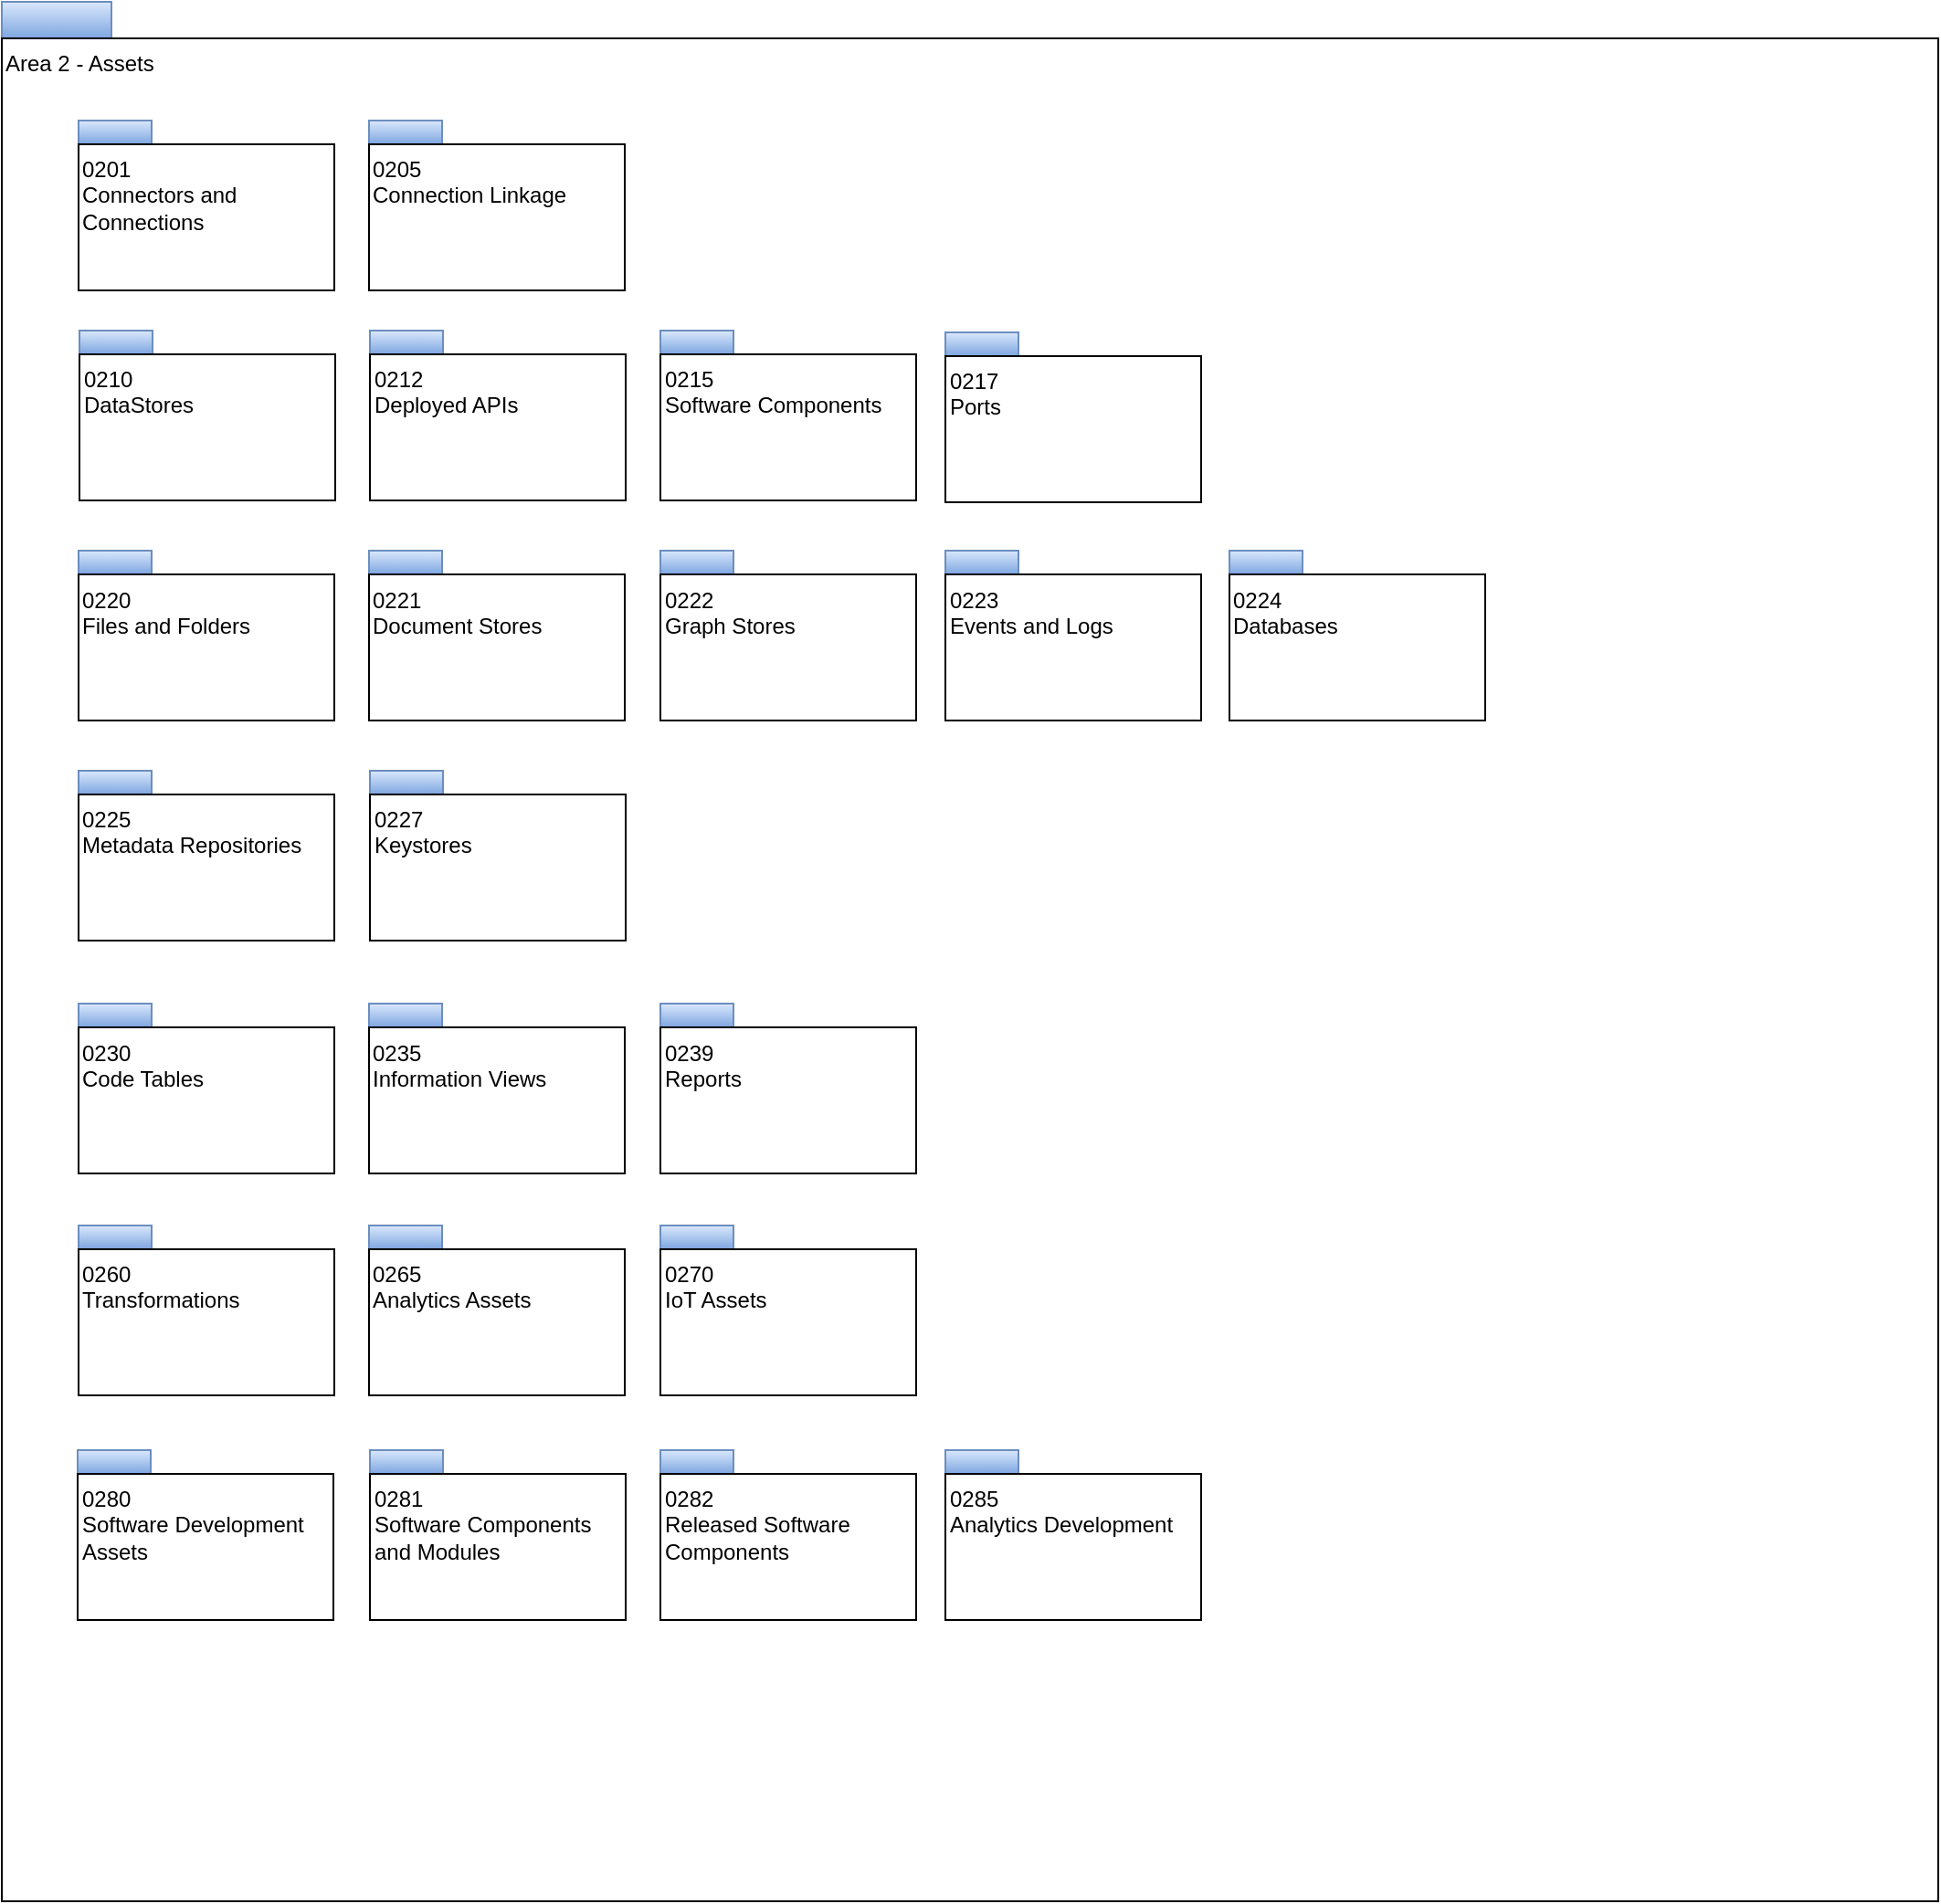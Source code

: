 <mxfile version="21.1.2" type="device" pages="23">
  <diagram id="ErCcJrGKzW-L592V1ftQ" name="overview">
    <mxGraphModel dx="1142" dy="775" grid="1" gridSize="10" guides="1" tooltips="1" connect="1" arrows="1" fold="1" page="1" pageScale="1" pageWidth="1169" pageHeight="827" math="0" shadow="0">
      <root>
        <mxCell id="0" />
        <mxCell id="1" parent="0" />
        <mxCell id="ZkdmF8SgiHobN41Bp5xa-1" value="" style="rounded=0;whiteSpace=wrap;html=1;align=left;fillColor=#dae8fc;strokeColor=#6c8ebf;gradientColor=#7ea6e0;" parent="1" vertex="1">
          <mxGeometry x="20" y="20" width="60" height="20" as="geometry" />
        </mxCell>
        <mxCell id="ZkdmF8SgiHobN41Bp5xa-2" value="Area 2 - Assets" style="rounded=0;whiteSpace=wrap;html=1;align=left;verticalAlign=top;" parent="1" vertex="1">
          <mxGeometry x="20" y="40" width="1060" height="1020" as="geometry" />
        </mxCell>
        <mxCell id="ZkdmF8SgiHobN41Bp5xa-3" value="" style="rounded=0;whiteSpace=wrap;html=1;align=left;fillColor=#dae8fc;strokeColor=#6c8ebf;gradientColor=#7ea6e0;" parent="1" vertex="1">
          <mxGeometry x="62" y="85" width="40" height="13" as="geometry" />
        </mxCell>
        <mxCell id="ZkdmF8SgiHobN41Bp5xa-4" value="0201&lt;br&gt;Connectors and Connections" style="rounded=0;whiteSpace=wrap;html=1;align=left;verticalAlign=top;" parent="1" vertex="1">
          <mxGeometry x="62" y="98" width="140" height="80" as="geometry" />
        </mxCell>
        <mxCell id="ZkdmF8SgiHobN41Bp5xa-5" value="" style="rounded=0;whiteSpace=wrap;html=1;align=left;fillColor=#dae8fc;strokeColor=#6c8ebf;gradientColor=#7ea6e0;" parent="1" vertex="1">
          <mxGeometry x="221" y="85" width="40" height="13" as="geometry" />
        </mxCell>
        <mxCell id="ZkdmF8SgiHobN41Bp5xa-6" value="0205&lt;br&gt;Connection Linkage" style="rounded=0;whiteSpace=wrap;html=1;align=left;verticalAlign=top;" parent="1" vertex="1">
          <mxGeometry x="221" y="98" width="140" height="80" as="geometry" />
        </mxCell>
        <mxCell id="ZkdmF8SgiHobN41Bp5xa-7" value="" style="rounded=0;whiteSpace=wrap;html=1;align=left;fillColor=#dae8fc;strokeColor=#6c8ebf;gradientColor=#7ea6e0;" parent="1" vertex="1">
          <mxGeometry x="380.5" y="200" width="40" height="13" as="geometry" />
        </mxCell>
        <mxCell id="ZkdmF8SgiHobN41Bp5xa-8" value="0215&lt;br&gt;Software Components&lt;br&gt;" style="rounded=0;whiteSpace=wrap;html=1;align=left;verticalAlign=top;" parent="1" vertex="1">
          <mxGeometry x="380.5" y="213" width="140" height="80" as="geometry" />
        </mxCell>
        <mxCell id="ZkdmF8SgiHobN41Bp5xa-9" value="" style="rounded=0;whiteSpace=wrap;html=1;align=left;fillColor=#dae8fc;strokeColor=#6c8ebf;gradientColor=#7ea6e0;" parent="1" vertex="1">
          <mxGeometry x="536.5" y="201" width="40" height="13" as="geometry" />
        </mxCell>
        <mxCell id="ZkdmF8SgiHobN41Bp5xa-10" value="0217&lt;br&gt;Ports" style="rounded=0;whiteSpace=wrap;html=1;align=left;verticalAlign=top;" parent="1" vertex="1">
          <mxGeometry x="536.5" y="214" width="140" height="80" as="geometry" />
        </mxCell>
        <mxCell id="ZkdmF8SgiHobN41Bp5xa-11" value="" style="rounded=0;whiteSpace=wrap;html=1;align=left;fillColor=#dae8fc;strokeColor=#6c8ebf;gradientColor=#7ea6e0;" parent="1" vertex="1">
          <mxGeometry x="62.5" y="200" width="40" height="13" as="geometry" />
        </mxCell>
        <mxCell id="ZkdmF8SgiHobN41Bp5xa-12" value="0210&lt;br&gt;DataStores&lt;br&gt;" style="rounded=0;whiteSpace=wrap;html=1;align=left;verticalAlign=top;" parent="1" vertex="1">
          <mxGeometry x="62.5" y="213" width="140" height="80" as="geometry" />
        </mxCell>
        <mxCell id="ZkdmF8SgiHobN41Bp5xa-13" value="" style="rounded=0;whiteSpace=wrap;html=1;align=left;fillColor=#dae8fc;strokeColor=#6c8ebf;gradientColor=#7ea6e0;" parent="1" vertex="1">
          <mxGeometry x="221.5" y="200" width="40" height="13" as="geometry" />
        </mxCell>
        <mxCell id="ZkdmF8SgiHobN41Bp5xa-14" value="0212&lt;br&gt;Deployed APIs&lt;br&gt;" style="rounded=0;whiteSpace=wrap;html=1;align=left;verticalAlign=top;" parent="1" vertex="1">
          <mxGeometry x="221.5" y="213" width="140" height="80" as="geometry" />
        </mxCell>
        <mxCell id="ZkdmF8SgiHobN41Bp5xa-17" value="" style="rounded=0;whiteSpace=wrap;html=1;align=left;fillColor=#dae8fc;strokeColor=#6c8ebf;gradientColor=#7ea6e0;" parent="1" vertex="1">
          <mxGeometry x="221" y="320.5" width="40" height="13" as="geometry" />
        </mxCell>
        <mxCell id="ZkdmF8SgiHobN41Bp5xa-18" value="0221&lt;br&gt;Document Stores&lt;br&gt;" style="rounded=0;whiteSpace=wrap;html=1;align=left;verticalAlign=top;" parent="1" vertex="1">
          <mxGeometry x="221" y="333.5" width="140" height="80" as="geometry" />
        </mxCell>
        <mxCell id="ZkdmF8SgiHobN41Bp5xa-19" value="" style="rounded=0;whiteSpace=wrap;html=1;align=left;fillColor=#dae8fc;strokeColor=#6c8ebf;gradientColor=#7ea6e0;" parent="1" vertex="1">
          <mxGeometry x="62" y="441" width="40" height="13" as="geometry" />
        </mxCell>
        <mxCell id="ZkdmF8SgiHobN41Bp5xa-20" value="0225&lt;br&gt;Metadata Repositories&lt;br&gt;" style="rounded=0;whiteSpace=wrap;html=1;align=left;verticalAlign=top;" parent="1" vertex="1">
          <mxGeometry x="62" y="454" width="140" height="80" as="geometry" />
        </mxCell>
        <mxCell id="ZkdmF8SgiHobN41Bp5xa-21" value="" style="rounded=0;whiteSpace=wrap;html=1;align=left;fillColor=#dae8fc;strokeColor=#6c8ebf;gradientColor=#7ea6e0;" parent="1" vertex="1">
          <mxGeometry x="221.5" y="441" width="40" height="13" as="geometry" />
        </mxCell>
        <mxCell id="ZkdmF8SgiHobN41Bp5xa-22" value="0227&lt;br&gt;Keystores&lt;br&gt;" style="rounded=0;whiteSpace=wrap;html=1;align=left;verticalAlign=top;" parent="1" vertex="1">
          <mxGeometry x="221.5" y="454" width="140" height="80" as="geometry" />
        </mxCell>
        <mxCell id="ZkdmF8SgiHobN41Bp5xa-23" value="" style="rounded=0;whiteSpace=wrap;html=1;align=left;fillColor=#dae8fc;strokeColor=#6c8ebf;gradientColor=#7ea6e0;" parent="1" vertex="1">
          <mxGeometry x="380.5" y="320.5" width="40" height="13" as="geometry" />
        </mxCell>
        <mxCell id="ZkdmF8SgiHobN41Bp5xa-24" value="0222&lt;br&gt;Graph Stores&lt;br&gt;" style="rounded=0;whiteSpace=wrap;html=1;align=left;verticalAlign=top;" parent="1" vertex="1">
          <mxGeometry x="380.5" y="333.5" width="140" height="80" as="geometry" />
        </mxCell>
        <mxCell id="ZkdmF8SgiHobN41Bp5xa-25" value="" style="rounded=0;whiteSpace=wrap;html=1;align=left;fillColor=#dae8fc;strokeColor=#6c8ebf;gradientColor=#7ea6e0;" parent="1" vertex="1">
          <mxGeometry x="536.5" y="320.5" width="40" height="13" as="geometry" />
        </mxCell>
        <mxCell id="ZkdmF8SgiHobN41Bp5xa-26" value="0223&lt;br&gt;Events and Logs&lt;br&gt;" style="rounded=0;whiteSpace=wrap;html=1;align=left;verticalAlign=top;" parent="1" vertex="1">
          <mxGeometry x="536.5" y="333.5" width="140" height="80" as="geometry" />
        </mxCell>
        <mxCell id="ZkdmF8SgiHobN41Bp5xa-27" value="" style="rounded=0;whiteSpace=wrap;html=1;align=left;fillColor=#dae8fc;strokeColor=#6c8ebf;gradientColor=#7ea6e0;" parent="1" vertex="1">
          <mxGeometry x="62" y="568.5" width="40" height="13" as="geometry" />
        </mxCell>
        <mxCell id="ZkdmF8SgiHobN41Bp5xa-28" value="0230&lt;br&gt;Code Tables&lt;br&gt;" style="rounded=0;whiteSpace=wrap;html=1;align=left;verticalAlign=top;" parent="1" vertex="1">
          <mxGeometry x="62" y="581.5" width="140" height="80" as="geometry" />
        </mxCell>
        <mxCell id="ZkdmF8SgiHobN41Bp5xa-29" value="" style="rounded=0;whiteSpace=wrap;html=1;align=left;fillColor=#dae8fc;strokeColor=#6c8ebf;gradientColor=#7ea6e0;" parent="1" vertex="1">
          <mxGeometry x="221" y="568.5" width="40" height="13" as="geometry" />
        </mxCell>
        <mxCell id="ZkdmF8SgiHobN41Bp5xa-30" value="0235&lt;br&gt;Information Views&lt;br&gt;" style="rounded=0;whiteSpace=wrap;html=1;align=left;verticalAlign=top;" parent="1" vertex="1">
          <mxGeometry x="221" y="581.5" width="140" height="80" as="geometry" />
        </mxCell>
        <mxCell id="ZkdmF8SgiHobN41Bp5xa-33" value="" style="rounded=0;whiteSpace=wrap;html=1;align=left;fillColor=#dae8fc;strokeColor=#6c8ebf;gradientColor=#7ea6e0;" parent="1" vertex="1">
          <mxGeometry x="692" y="320.5" width="40" height="13" as="geometry" />
        </mxCell>
        <mxCell id="ZkdmF8SgiHobN41Bp5xa-34" value="0224&lt;br&gt;Databases&lt;br&gt;" style="rounded=0;whiteSpace=wrap;html=1;align=left;verticalAlign=top;" parent="1" vertex="1">
          <mxGeometry x="692" y="333.5" width="140" height="80" as="geometry" />
        </mxCell>
        <mxCell id="ZkdmF8SgiHobN41Bp5xa-35" value="" style="rounded=0;whiteSpace=wrap;html=1;align=left;fillColor=#dae8fc;strokeColor=#6c8ebf;gradientColor=#7ea6e0;" parent="1" vertex="1">
          <mxGeometry x="62" y="320.5" width="40" height="13" as="geometry" />
        </mxCell>
        <mxCell id="ZkdmF8SgiHobN41Bp5xa-36" value="0220&lt;br&gt;Files and Folders&lt;br&gt;" style="rounded=0;whiteSpace=wrap;html=1;align=left;verticalAlign=top;" parent="1" vertex="1">
          <mxGeometry x="62" y="333.5" width="140" height="80" as="geometry" />
        </mxCell>
        <mxCell id="ZkdmF8SgiHobN41Bp5xa-37" value="" style="rounded=0;whiteSpace=wrap;html=1;align=left;fillColor=#dae8fc;strokeColor=#6c8ebf;gradientColor=#7ea6e0;" parent="1" vertex="1">
          <mxGeometry x="380.5" y="568.5" width="40" height="13" as="geometry" />
        </mxCell>
        <mxCell id="ZkdmF8SgiHobN41Bp5xa-38" value="0239&lt;br&gt;Reports&lt;br&gt;" style="rounded=0;whiteSpace=wrap;html=1;align=left;verticalAlign=top;" parent="1" vertex="1">
          <mxGeometry x="380.5" y="581.5" width="140" height="80" as="geometry" />
        </mxCell>
        <mxCell id="ZkdmF8SgiHobN41Bp5xa-43" value="" style="rounded=0;whiteSpace=wrap;html=1;align=left;fillColor=#dae8fc;strokeColor=#6c8ebf;gradientColor=#7ea6e0;" parent="1" vertex="1">
          <mxGeometry x="221" y="690" width="40" height="13" as="geometry" />
        </mxCell>
        <mxCell id="ZkdmF8SgiHobN41Bp5xa-44" value="0265&lt;br&gt;Analytics Assets&lt;br&gt;" style="rounded=0;whiteSpace=wrap;html=1;align=left;verticalAlign=top;" parent="1" vertex="1">
          <mxGeometry x="221" y="703" width="140" height="80" as="geometry" />
        </mxCell>
        <mxCell id="ZkdmF8SgiHobN41Bp5xa-45" value="" style="rounded=0;whiteSpace=wrap;html=1;align=left;fillColor=#dae8fc;strokeColor=#6c8ebf;gradientColor=#7ea6e0;" parent="1" vertex="1">
          <mxGeometry x="380.5" y="690" width="40" height="13" as="geometry" />
        </mxCell>
        <mxCell id="ZkdmF8SgiHobN41Bp5xa-46" value="0270&lt;br&gt;IoT Assets&lt;br&gt;" style="rounded=0;whiteSpace=wrap;html=1;align=left;verticalAlign=top;" parent="1" vertex="1">
          <mxGeometry x="380.5" y="703" width="140" height="80" as="geometry" />
        </mxCell>
        <mxCell id="ZkdmF8SgiHobN41Bp5xa-47" value="" style="rounded=0;whiteSpace=wrap;html=1;align=left;fillColor=#dae8fc;strokeColor=#6c8ebf;gradientColor=#7ea6e0;" parent="1" vertex="1">
          <mxGeometry x="61.5" y="813" width="40" height="13" as="geometry" />
        </mxCell>
        <mxCell id="ZkdmF8SgiHobN41Bp5xa-48" value="0280&lt;br&gt;Software Development Assets&lt;br&gt;" style="rounded=0;whiteSpace=wrap;html=1;align=left;verticalAlign=top;" parent="1" vertex="1">
          <mxGeometry x="61.5" y="826" width="140" height="80" as="geometry" />
        </mxCell>
        <mxCell id="ZkdmF8SgiHobN41Bp5xa-49" value="" style="rounded=0;whiteSpace=wrap;html=1;align=left;fillColor=#dae8fc;strokeColor=#6c8ebf;gradientColor=#7ea6e0;" parent="1" vertex="1">
          <mxGeometry x="62" y="690" width="40" height="13" as="geometry" />
        </mxCell>
        <mxCell id="ZkdmF8SgiHobN41Bp5xa-50" value="0260&lt;br&gt;Transformations&lt;br&gt;" style="rounded=0;whiteSpace=wrap;html=1;align=left;verticalAlign=top;" parent="1" vertex="1">
          <mxGeometry x="62" y="703" width="140" height="80" as="geometry" />
        </mxCell>
        <mxCell id="AqzNLws2Rv0PWTfsc9fb-1" value="" style="rounded=0;whiteSpace=wrap;html=1;align=left;fillColor=#dae8fc;strokeColor=#6c8ebf;gradientColor=#7ea6e0;" parent="1" vertex="1">
          <mxGeometry x="221.5" y="813" width="40" height="13" as="geometry" />
        </mxCell>
        <mxCell id="AqzNLws2Rv0PWTfsc9fb-2" value="0281&lt;br&gt;Software Components and Modules" style="rounded=0;whiteSpace=wrap;html=1;align=left;verticalAlign=top;" parent="1" vertex="1">
          <mxGeometry x="221.5" y="826" width="140" height="80" as="geometry" />
        </mxCell>
        <mxCell id="AqzNLws2Rv0PWTfsc9fb-3" value="" style="rounded=0;whiteSpace=wrap;html=1;align=left;fillColor=#dae8fc;strokeColor=#6c8ebf;gradientColor=#7ea6e0;" parent="1" vertex="1">
          <mxGeometry x="380.5" y="813" width="40" height="13" as="geometry" />
        </mxCell>
        <mxCell id="AqzNLws2Rv0PWTfsc9fb-4" value="0282&lt;br&gt;Released Software Components" style="rounded=0;whiteSpace=wrap;html=1;align=left;verticalAlign=top;" parent="1" vertex="1">
          <mxGeometry x="380.5" y="826" width="140" height="80" as="geometry" />
        </mxCell>
        <mxCell id="AqzNLws2Rv0PWTfsc9fb-5" value="" style="rounded=0;whiteSpace=wrap;html=1;align=left;fillColor=#dae8fc;strokeColor=#6c8ebf;gradientColor=#7ea6e0;" parent="1" vertex="1">
          <mxGeometry x="536.5" y="813" width="40" height="13" as="geometry" />
        </mxCell>
        <mxCell id="AqzNLws2Rv0PWTfsc9fb-6" value="0285&lt;br&gt;Analytics Development" style="rounded=0;whiteSpace=wrap;html=1;align=left;verticalAlign=top;" parent="1" vertex="1">
          <mxGeometry x="536.5" y="826" width="140" height="80" as="geometry" />
        </mxCell>
      </root>
    </mxGraphModel>
  </diagram>
  <diagram name="0201-Connectors-and-Connections" id="fffvxS-96WGsuoZrHxFf">
    <mxGraphModel dx="2275" dy="773" grid="0" gridSize="10" guides="1" tooltips="1" connect="1" arrows="1" fold="1" page="1" pageScale="1" pageWidth="1169" pageHeight="827" math="0" shadow="0">
      <root>
        <mxCell id="ZkdmF8SgiHobN41Bp5xa-0" />
        <mxCell id="ZkdmF8SgiHobN41Bp5xa-1" parent="ZkdmF8SgiHobN41Bp5xa-0" />
        <mxCell id="ZkdmF8SgiHobN41Bp5xa-2" value="" style="rounded=0;whiteSpace=wrap;html=1;align=left;fillColor=#dae8fc;strokeColor=#6c8ebf;gradientColor=#7ea6e0;" parent="ZkdmF8SgiHobN41Bp5xa-1" vertex="1">
          <mxGeometry x="13" y="16" width="60" height="20" as="geometry" />
        </mxCell>
        <mxCell id="ZkdmF8SgiHobN41Bp5xa-3" value="0201 - Connectors and Connections" style="rounded=0;whiteSpace=wrap;html=1;align=left;verticalAlign=top;" parent="ZkdmF8SgiHobN41Bp5xa-1" vertex="1">
          <mxGeometry x="13" y="36" width="1060" height="770" as="geometry" />
        </mxCell>
        <mxCell id="ZkdmF8SgiHobN41Bp5xa-4" value="«entity»&lt;br&gt;&lt;b&gt;ConnectorType&lt;/b&gt;" style="html=1;strokeColor=#6c8ebf;align=center;fillColor=#dae8fc;gradientColor=#7ea6e0;" parent="ZkdmF8SgiHobN41Bp5xa-1" vertex="1">
          <mxGeometry x="664" y="194" width="286" height="50" as="geometry" />
        </mxCell>
        <mxCell id="ZkdmF8SgiHobN41Bp5xa-6" value="" style="endArrow=none;dashed=1;html=1;entryX=0.5;entryY=0;" parent="ZkdmF8SgiHobN41Bp5xa-1" target="ZkdmF8SgiHobN41Bp5xa-13" edge="1">
          <mxGeometry width="50" height="50" relative="1" as="geometry">
            <mxPoint x="504" y="220" as="sourcePoint" />
            <mxPoint x="672.5" y="450" as="targetPoint" />
          </mxGeometry>
        </mxCell>
        <mxCell id="ZkdmF8SgiHobN41Bp5xa-7" value="0..1" style="text;html=1;strokeColor=none;fillColor=none;align=center;verticalAlign=middle;whiteSpace=wrap;rounded=0;" parent="ZkdmF8SgiHobN41Bp5xa-1" vertex="1">
          <mxGeometry x="624" y="199" width="40" height="20" as="geometry" />
        </mxCell>
        <mxCell id="ZkdmF8SgiHobN41Bp5xa-8" value="connections" style="text;html=1;strokeColor=none;fillColor=none;align=center;verticalAlign=middle;whiteSpace=wrap;rounded=0;" parent="ZkdmF8SgiHobN41Bp5xa-1" vertex="1">
          <mxGeometry x="356" y="224" width="86" height="20" as="geometry" />
        </mxCell>
        <mxCell id="ZkdmF8SgiHobN41Bp5xa-9" value="connectorType" style="text;html=1;strokeColor=none;fillColor=none;align=center;verticalAlign=middle;whiteSpace=wrap;rounded=0;" parent="ZkdmF8SgiHobN41Bp5xa-1" vertex="1">
          <mxGeometry x="565" y="219" width="101" height="20" as="geometry" />
        </mxCell>
        <mxCell id="ZkdmF8SgiHobN41Bp5xa-10" value="" style="rounded=0;whiteSpace=wrap;html=1;strokeColor=#000000;gradientColor=#ffffff;align=left;" parent="ZkdmF8SgiHobN41Bp5xa-1" vertex="1">
          <mxGeometry x="399" y="343" width="206" height="27" as="geometry" />
        </mxCell>
        <mxCell id="ZkdmF8SgiHobN41Bp5xa-11" value="*" style="text;html=1;strokeColor=none;fillColor=none;align=center;verticalAlign=middle;whiteSpace=wrap;rounded=0;" parent="ZkdmF8SgiHobN41Bp5xa-1" vertex="1">
          <mxGeometry x="370" y="199" width="19" height="20" as="geometry" />
        </mxCell>
        <mxCell id="ZkdmF8SgiHobN41Bp5xa-12" value="«entity»&lt;br&gt;&lt;b&gt;Connection&lt;/b&gt;" style="html=1;strokeColor=#6c8ebf;align=center;fillColor=#dae8fc;gradientColor=#7ea6e0;" parent="ZkdmF8SgiHobN41Bp5xa-1" vertex="1">
          <mxGeometry x="93" y="194" width="262" height="50" as="geometry" />
        </mxCell>
        <mxCell id="ZkdmF8SgiHobN41Bp5xa-13" value="«relationship»&lt;br&gt;&lt;b&gt;ConnectionConnectorType&lt;/b&gt;" style="html=1;strokeColor=#6c8ebf;align=center;fillColor=#dae8fc;gradientColor=#7ea6e0;" parent="ZkdmF8SgiHobN41Bp5xa-1" vertex="1">
          <mxGeometry x="399.5" y="293" width="206" height="50" as="geometry" />
        </mxCell>
        <mxCell id="ZkdmF8SgiHobN41Bp5xa-14" value="" style="edgeStyle=orthogonalEdgeStyle;rounded=0;html=1;endArrow=none;endFill=0;jettySize=auto;orthogonalLoop=1;entryX=0.5;entryY=0;exitX=0;exitY=0.5;" parent="ZkdmF8SgiHobN41Bp5xa-1" source="ZkdmF8SgiHobN41Bp5xa-15" target="ZkdmF8SgiHobN41Bp5xa-4" edge="1">
          <mxGeometry relative="1" as="geometry">
            <mxPoint x="334.5" y="374" as="targetPoint" />
          </mxGeometry>
        </mxCell>
        <mxCell id="ZkdmF8SgiHobN41Bp5xa-28" style="edgeStyle=orthogonalEdgeStyle;rounded=0;html=1;exitX=0;exitY=0.5;entryX=0.5;entryY=0;jettySize=auto;orthogonalLoop=1;endArrow=none;endFill=0;" parent="ZkdmF8SgiHobN41Bp5xa-1" source="ZkdmF8SgiHobN41Bp5xa-15" target="ZkdmF8SgiHobN41Bp5xa-12" edge="1">
          <mxGeometry relative="1" as="geometry" />
        </mxCell>
        <mxCell id="ZkdmF8SgiHobN41Bp5xa-15" value="" style="triangle;whiteSpace=wrap;html=1;strokeColor=#000000;gradientColor=#ffffff;align=center;rotation=-90;" parent="ZkdmF8SgiHobN41Bp5xa-1" vertex="1">
          <mxGeometry x="470.5" y="119" width="17" height="21" as="geometry" />
        </mxCell>
        <mxCell id="ZkdmF8SgiHobN41Bp5xa-16" value="«entity»&lt;br&gt;&lt;b&gt;Endpoint&lt;/b&gt;" style="html=1;strokeColor=#d6b656;align=center;fillColor=#fff2cc;gradientColor=#ffd966;" parent="ZkdmF8SgiHobN41Bp5xa-1" vertex="1">
          <mxGeometry x="144" y="547" width="160" height="50" as="geometry" />
        </mxCell>
        <mxCell id="ZkdmF8SgiHobN41Bp5xa-18" value="*" style="text;html=1;strokeColor=none;fillColor=none;align=center;verticalAlign=middle;whiteSpace=wrap;rounded=0;" parent="ZkdmF8SgiHobN41Bp5xa-1" vertex="1">
          <mxGeometry x="228" y="363" width="18" height="20" as="geometry" />
        </mxCell>
        <mxCell id="ZkdmF8SgiHobN41Bp5xa-19" value="connections" style="text;html=1;strokeColor=none;fillColor=none;align=center;verticalAlign=middle;whiteSpace=wrap;rounded=0;" parent="ZkdmF8SgiHobN41Bp5xa-1" vertex="1">
          <mxGeometry x="143.5" y="359" width="80" height="20" as="geometry" />
        </mxCell>
        <mxCell id="ZkdmF8SgiHobN41Bp5xa-20" value="connectionEndpoint" style="text;html=1;strokeColor=none;fillColor=none;align=center;verticalAlign=middle;whiteSpace=wrap;rounded=0;" parent="ZkdmF8SgiHobN41Bp5xa-1" vertex="1">
          <mxGeometry x="237" y="527" width="105" height="20" as="geometry" />
        </mxCell>
        <mxCell id="ZkdmF8SgiHobN41Bp5xa-21" value="0..1" style="text;html=1;strokeColor=none;fillColor=none;align=center;verticalAlign=middle;whiteSpace=wrap;rounded=0;" parent="ZkdmF8SgiHobN41Bp5xa-1" vertex="1">
          <mxGeometry x="183.5" y="527" width="40" height="20" as="geometry" />
        </mxCell>
        <mxCell id="ZkdmF8SgiHobN41Bp5xa-22" value="" style="endArrow=none;dashed=1;html=1;entryX=0;entryY=0.5;" parent="ZkdmF8SgiHobN41Bp5xa-1" target="ZkdmF8SgiHobN41Bp5xa-24" edge="1">
          <mxGeometry width="50" height="50" relative="1" as="geometry">
            <mxPoint x="225" y="425" as="sourcePoint" />
            <mxPoint x="639" y="568" as="targetPoint" />
          </mxGeometry>
        </mxCell>
        <mxCell id="ZkdmF8SgiHobN41Bp5xa-23" value="" style="rounded=0;whiteSpace=wrap;html=1;strokeColor=#000000;gradientColor=#ffffff;align=left;" parent="ZkdmF8SgiHobN41Bp5xa-1" vertex="1">
          <mxGeometry x="285" y="450" width="206" height="30" as="geometry" />
        </mxCell>
        <mxCell id="ZkdmF8SgiHobN41Bp5xa-24" value="«relationship»&lt;br&gt;&lt;b&gt;ConnectionEndpoint&lt;/b&gt;" style="html=1;strokeColor=#6c8ebf;align=center;fillColor=#dae8fc;gradientColor=#7ea6e0;" parent="ZkdmF8SgiHobN41Bp5xa-1" vertex="1">
          <mxGeometry x="285" y="400" width="206" height="50" as="geometry" />
        </mxCell>
        <mxCell id="ZkdmF8SgiHobN41Bp5xa-25" value="displayName : string&lt;br&gt;description : string&lt;br&gt;securedProperties : map &amp;lt;string, string&amp;gt;&lt;br&gt;configurationProperties : map &amp;lt;string, object&amp;gt;&lt;br&gt;userId : string&lt;br&gt;clearPassword : string&lt;br&gt;encryptedPassword : string" style="rounded=0;whiteSpace=wrap;html=1;strokeColor=#000000;gradientColor=#ffffff;align=left;" parent="ZkdmF8SgiHobN41Bp5xa-1" vertex="1">
          <mxGeometry x="93" y="244" width="262" height="113" as="geometry" />
        </mxCell>
        <mxCell id="ZkdmF8SgiHobN41Bp5xa-26" value="displayName : string&lt;br&gt;description : string&lt;br&gt;supportedAssetTypeName : string&lt;br&gt;expectedDataFormat : string&lt;br&gt;connectorProviderClassName : string&lt;br&gt;connectorFrameworkName : string&lt;br&gt;connectorInterfaceLanguage : string&lt;br&gt;connectorInterfaces : array&amp;lt;string&amp;gt;&lt;br&gt;targetTechnologySource : string&lt;br&gt;targetTechnologyName : string&lt;br&gt;targetTechnologyInterfaces : array&amp;lt;string&amp;gt;&lt;br&gt;targetTechnologyVersions : array&amp;lt;string&amp;gt;&lt;br&gt;recognizedAdditionalProperties : array &amp;lt;string&amp;gt;&lt;br&gt;recognizedSecuredProperties : array &amp;lt;string&amp;gt;&lt;br&gt;recognizedConfigurationProperties : array &amp;lt;string&amp;gt;" style="rounded=0;whiteSpace=wrap;html=1;strokeColor=#000000;gradientColor=#ffffff;align=left;" parent="ZkdmF8SgiHobN41Bp5xa-1" vertex="1">
          <mxGeometry x="664" y="244" width="286" height="234" as="geometry" />
        </mxCell>
        <mxCell id="ZkdmF8SgiHobN41Bp5xa-27" value="«entity»&lt;br&gt;&lt;b&gt;Referenceable&lt;/b&gt;" style="html=1;strokeColor=#d6b656;align=center;fillColor=#fff2cc;gradientColor=#ffd966;" parent="ZkdmF8SgiHobN41Bp5xa-1" vertex="1">
          <mxGeometry x="399" y="69" width="160" height="50" as="geometry" />
        </mxCell>
        <mxCell id="9jM6CEAtxk9TfdG6v3rZ-0" value="«entity»&lt;br&gt;&lt;b&gt;ConnectorCategory&lt;/b&gt;" style="html=1;strokeColor=#6c8ebf;align=center;fillColor=#dae8fc;gradientColor=#7ea6e0;" parent="ZkdmF8SgiHobN41Bp5xa-1" vertex="1">
          <mxGeometry x="642.5" y="613" width="329" height="50" as="geometry" />
        </mxCell>
        <mxCell id="9jM6CEAtxk9TfdG6v3rZ-1" value="displayName : string&lt;br&gt;description : string&lt;br&gt;targetTechnologySource : string&lt;br&gt;targetTechnologyName : string&lt;br&gt;recognizedAdditionalProperties : map &amp;lt;string, boolean&amp;gt;&lt;br&gt;recognizedSecuredProperties : map &amp;lt;string, boolean&amp;gt;&lt;br&gt;recognizedConfigurationProperties : map &amp;lt;string, boolean&amp;gt;" style="rounded=0;whiteSpace=wrap;html=1;strokeColor=#000000;gradientColor=#ffffff;align=left;" parent="ZkdmF8SgiHobN41Bp5xa-1" vertex="1">
          <mxGeometry x="642.5" y="663" width="329" height="118" as="geometry" />
        </mxCell>
        <mxCell id="9jM6CEAtxk9TfdG6v3rZ-3" value="" style="rounded=0;whiteSpace=wrap;html=1;strokeColor=#000000;gradientColor=#ffffff;align=left;" parent="ZkdmF8SgiHobN41Bp5xa-1" vertex="1">
          <mxGeometry x="565" y="539" width="206" height="30" as="geometry" />
        </mxCell>
        <mxCell id="9jM6CEAtxk9TfdG6v3rZ-5" style="edgeStyle=orthogonalEdgeStyle;rounded=0;orthogonalLoop=1;jettySize=auto;html=1;endArrow=none;endFill=0;dashed=1;" parent="ZkdmF8SgiHobN41Bp5xa-1" source="9jM6CEAtxk9TfdG6v3rZ-4" edge="1">
          <mxGeometry relative="1" as="geometry">
            <mxPoint x="808" y="514" as="targetPoint" />
          </mxGeometry>
        </mxCell>
        <mxCell id="9jM6CEAtxk9TfdG6v3rZ-4" value="«relationship»&lt;br&gt;&lt;b&gt;ConnectorImplementationChoice&lt;/b&gt;" style="html=1;strokeColor=#6c8ebf;align=center;fillColor=#dae8fc;gradientColor=#7ea6e0;" parent="ZkdmF8SgiHobN41Bp5xa-1" vertex="1">
          <mxGeometry x="565" y="489" width="206" height="50" as="geometry" />
        </mxCell>
        <mxCell id="9jM6CEAtxk9TfdG6v3rZ-6" value="connectorTypes" style="text;html=1;align=center;verticalAlign=middle;resizable=0;points=[];autosize=1;strokeColor=none;" parent="ZkdmF8SgiHobN41Bp5xa-1" vertex="1">
          <mxGeometry x="818" y="480" width="95" height="18" as="geometry" />
        </mxCell>
        <mxCell id="9jM6CEAtxk9TfdG6v3rZ-7" value="connectorCategories" style="text;html=1;align=center;verticalAlign=middle;resizable=0;points=[];autosize=1;strokeColor=none;" parent="ZkdmF8SgiHobN41Bp5xa-1" vertex="1">
          <mxGeometry x="676" y="590" width="121" height="18" as="geometry" />
        </mxCell>
        <mxCell id="9jM6CEAtxk9TfdG6v3rZ-8" value="*" style="text;html=1;strokeColor=none;fillColor=none;align=center;verticalAlign=middle;whiteSpace=wrap;rounded=0;" parent="ZkdmF8SgiHobN41Bp5xa-1" vertex="1">
          <mxGeometry x="801" y="590" width="40" height="20" as="geometry" />
        </mxCell>
        <mxCell id="9jM6CEAtxk9TfdG6v3rZ-9" value="*" style="text;html=1;strokeColor=none;fillColor=none;align=center;verticalAlign=middle;whiteSpace=wrap;rounded=0;" parent="ZkdmF8SgiHobN41Bp5xa-1" vertex="1">
          <mxGeometry x="782" y="482" width="19" height="20" as="geometry" />
        </mxCell>
        <mxCell id="9jM6CEAtxk9TfdG6v3rZ-10" value="" style="edgeStyle=orthogonalEdgeStyle;rounded=0;html=1;endArrow=none;endFill=0;jettySize=auto;orthogonalLoop=1;entryX=0.002;entryY=0.355;entryDx=0;entryDy=0;entryPerimeter=0;exitX=0;exitY=0.5;exitDx=0;exitDy=0;" parent="ZkdmF8SgiHobN41Bp5xa-1" source="9jM6CEAtxk9TfdG6v3rZ-12" target="9jM6CEAtxk9TfdG6v3rZ-1" edge="1">
          <mxGeometry relative="1" as="geometry">
            <mxPoint x="810" y="658" as="targetPoint" />
            <mxPoint x="686" y="830" as="sourcePoint" />
          </mxGeometry>
        </mxCell>
        <mxCell id="9jM6CEAtxk9TfdG6v3rZ-11" value="«entity»&lt;br&gt;&lt;b&gt;Referenceable&lt;/b&gt;" style="html=1;strokeColor=#d6b656;align=center;fillColor=#fff2cc;gradientColor=#ffd966;" parent="ZkdmF8SgiHobN41Bp5xa-1" vertex="1">
          <mxGeometry x="435.5" y="606" width="160" height="50" as="geometry" />
        </mxCell>
        <mxCell id="9jM6CEAtxk9TfdG6v3rZ-12" value="" style="triangle;whiteSpace=wrap;html=1;strokeColor=#000000;gradientColor=#ffffff;align=center;rotation=-90;" parent="ZkdmF8SgiHobN41Bp5xa-1" vertex="1">
          <mxGeometry x="507" y="655" width="17" height="21" as="geometry" />
        </mxCell>
        <mxCell id="dTsir3x-oE6FWYYOhHUQ-0" value="«classification»&lt;br&gt;&lt;b&gt;ConnectorTypeDirectory&lt;/b&gt;" style="html=1;strokeColor=#6c8ebf;align=center;fillColor=#dae8fc;gradientColor=#7ea6e0;" parent="ZkdmF8SgiHobN41Bp5xa-1" vertex="1">
          <mxGeometry x="241" y="699" width="186" height="50" as="geometry" />
        </mxCell>
        <mxCell id="dTsir3x-oE6FWYYOhHUQ-1" value="" style="rounded=0;whiteSpace=wrap;html=1;strokeColor=#000000;gradientColor=#ffffff;align=left;" parent="ZkdmF8SgiHobN41Bp5xa-1" vertex="1">
          <mxGeometry x="241" y="749" width="186" height="32" as="geometry" />
        </mxCell>
        <mxCell id="dTsir3x-oE6FWYYOhHUQ-2" style="edgeStyle=orthogonalEdgeStyle;rounded=0;orthogonalLoop=1;jettySize=auto;html=1;exitX=1;exitY=0.5;exitDx=0;exitDy=0;entryX=0;entryY=0.5;entryDx=0;entryDy=0;endArrow=none;endFill=0;" parent="ZkdmF8SgiHobN41Bp5xa-1" source="dTsir3x-oE6FWYYOhHUQ-3" target="dTsir3x-oE6FWYYOhHUQ-0" edge="1">
          <mxGeometry relative="1" as="geometry" />
        </mxCell>
        <mxCell id="dTsir3x-oE6FWYYOhHUQ-3" value="«entity»&lt;br&gt;&lt;b&gt;Collection&lt;/b&gt;" style="html=1;strokeColor=#b85450;align=center;fillColor=#f8cecc;gradientColor=#FF0080;" parent="ZkdmF8SgiHobN41Bp5xa-1" vertex="1">
          <mxGeometry x="40" y="699" width="136" height="50" as="geometry" />
        </mxCell>
        <mxCell id="zD_A0zaie77splnDOaCH-0" value="Endpoint" style="rounded=0;whiteSpace=wrap;html=1;fillColor=#fff2cc;strokeColor=#d6b656;" parent="ZkdmF8SgiHobN41Bp5xa-1" vertex="1">
          <mxGeometry x="-719" y="319" width="120" height="60" as="geometry" />
        </mxCell>
        <mxCell id="zD_A0zaie77splnDOaCH-1" value="ConnectorType" style="rounded=0;whiteSpace=wrap;html=1;fillColor=#dae8fc;strokeColor=#6c8ebf;" parent="ZkdmF8SgiHobN41Bp5xa-1" vertex="1">
          <mxGeometry x="-719" y="242" width="120" height="60" as="geometry" />
        </mxCell>
        <mxCell id="zD_A0zaie77splnDOaCH-2" style="edgeStyle=orthogonalEdgeStyle;rounded=0;orthogonalLoop=1;jettySize=auto;html=1;exitX=1;exitY=0.5;exitDx=0;exitDy=0;" parent="ZkdmF8SgiHobN41Bp5xa-1" source="zD_A0zaie77splnDOaCH-4" target="zD_A0zaie77splnDOaCH-1" edge="1">
          <mxGeometry relative="1" as="geometry" />
        </mxCell>
        <mxCell id="zD_A0zaie77splnDOaCH-3" style="edgeStyle=orthogonalEdgeStyle;rounded=0;orthogonalLoop=1;jettySize=auto;html=1;entryX=0;entryY=0.5;entryDx=0;entryDy=0;" parent="ZkdmF8SgiHobN41Bp5xa-1" source="zD_A0zaie77splnDOaCH-4" target="zD_A0zaie77splnDOaCH-0" edge="1">
          <mxGeometry relative="1" as="geometry" />
        </mxCell>
        <mxCell id="zD_A0zaie77splnDOaCH-4" value="Connection" style="rounded=0;whiteSpace=wrap;html=1;fillColor=#dae8fc;strokeColor=#6c8ebf;" parent="ZkdmF8SgiHobN41Bp5xa-1" vertex="1">
          <mxGeometry x="-919" y="242" width="120" height="60" as="geometry" />
        </mxCell>
        <mxCell id="zD_A0zaie77splnDOaCH-5" style="edgeStyle=orthogonalEdgeStyle;rounded=0;orthogonalLoop=1;jettySize=auto;html=1;entryX=0;entryY=0.5;entryDx=0;entryDy=0;" parent="ZkdmF8SgiHobN41Bp5xa-1" source="zD_A0zaie77splnDOaCH-6" target="zD_A0zaie77splnDOaCH-4" edge="1">
          <mxGeometry relative="1" as="geometry" />
        </mxCell>
        <mxCell id="zD_A0zaie77splnDOaCH-6" value="Asset" style="rounded=0;whiteSpace=wrap;html=1;fillColor=#fff2cc;strokeColor=#d6b656;" parent="ZkdmF8SgiHobN41Bp5xa-1" vertex="1">
          <mxGeometry x="-1089" y="242" width="120" height="60" as="geometry" />
        </mxCell>
        <mxCell id="zD_A0zaie77splnDOaCH-7" style="edgeStyle=orthogonalEdgeStyle;rounded=0;orthogonalLoop=1;jettySize=auto;html=1;exitX=0;exitY=0.5;exitDx=0;exitDy=0;entryX=1;entryY=0.5;entryDx=0;entryDy=0;fillColor=#dae8fc;strokeColor=#6c8ebf;" parent="ZkdmF8SgiHobN41Bp5xa-1" source="zD_A0zaie77splnDOaCH-8" target="zD_A0zaie77splnDOaCH-1" edge="1">
          <mxGeometry relative="1" as="geometry" />
        </mxCell>
        <mxCell id="zD_A0zaie77splnDOaCH-8" value="ConnectorCategory" style="rounded=0;whiteSpace=wrap;html=1;fillColor=#dae8fc;strokeColor=#6c8ebf;" parent="ZkdmF8SgiHobN41Bp5xa-1" vertex="1">
          <mxGeometry x="-559" y="242" width="120" height="60" as="geometry" />
        </mxCell>
        <mxCell id="zD_A0zaie77splnDOaCH-9" value="Connection" style="rounded=0;whiteSpace=wrap;html=1;fillColor=#dae8fc;strokeColor=#6c8ebf;" parent="ZkdmF8SgiHobN41Bp5xa-1" vertex="1">
          <mxGeometry x="-349" y="222" width="120" height="60" as="geometry" />
        </mxCell>
        <mxCell id="zD_A0zaie77splnDOaCH-10" value="Connection" style="rounded=0;whiteSpace=wrap;html=1;fillColor=#dae8fc;strokeColor=#6c8ebf;" parent="ZkdmF8SgiHobN41Bp5xa-1" vertex="1">
          <mxGeometry x="-339" y="232" width="120" height="60" as="geometry" />
        </mxCell>
        <mxCell id="zD_A0zaie77splnDOaCH-11" value="Connection" style="rounded=0;whiteSpace=wrap;html=1;fillColor=#dae8fc;strokeColor=#6c8ebf;" parent="ZkdmF8SgiHobN41Bp5xa-1" vertex="1">
          <mxGeometry x="-329" y="242" width="120" height="60" as="geometry" />
        </mxCell>
        <mxCell id="zD_A0zaie77splnDOaCH-12" value="ConnectorType" style="rounded=0;whiteSpace=wrap;html=1;fillColor=#dae8fc;strokeColor=#6c8ebf;" parent="ZkdmF8SgiHobN41Bp5xa-1" vertex="1">
          <mxGeometry x="-319" y="252" width="120" height="60" as="geometry" />
        </mxCell>
        <mxCell id="zD_A0zaie77splnDOaCH-13" style="edgeStyle=orthogonalEdgeStyle;rounded=0;orthogonalLoop=1;jettySize=auto;html=1;entryX=0;entryY=0.5;entryDx=0;entryDy=0;fillColor=#dae8fc;strokeColor=#6c8ebf;" parent="ZkdmF8SgiHobN41Bp5xa-1" source="zD_A0zaie77splnDOaCH-8" target="zD_A0zaie77splnDOaCH-9" edge="1">
          <mxGeometry relative="1" as="geometry" />
        </mxCell>
        <mxCell id="zD_A0zaie77splnDOaCH-14" style="edgeStyle=orthogonalEdgeStyle;rounded=0;orthogonalLoop=1;jettySize=auto;html=1;entryX=0;entryY=0.5;entryDx=0;entryDy=0;fillColor=#dae8fc;strokeColor=#6c8ebf;" parent="ZkdmF8SgiHobN41Bp5xa-1" source="zD_A0zaie77splnDOaCH-8" target="zD_A0zaie77splnDOaCH-10" edge="1">
          <mxGeometry relative="1" as="geometry" />
        </mxCell>
        <mxCell id="zD_A0zaie77splnDOaCH-15" style="edgeStyle=orthogonalEdgeStyle;rounded=0;orthogonalLoop=1;jettySize=auto;html=1;entryX=0;entryY=0.5;entryDx=0;entryDy=0;fillColor=#dae8fc;strokeColor=#6c8ebf;" parent="ZkdmF8SgiHobN41Bp5xa-1" source="zD_A0zaie77splnDOaCH-8" target="zD_A0zaie77splnDOaCH-11" edge="1">
          <mxGeometry relative="1" as="geometry" />
        </mxCell>
        <mxCell id="zD_A0zaie77splnDOaCH-16" style="edgeStyle=orthogonalEdgeStyle;rounded=0;orthogonalLoop=1;jettySize=auto;html=1;entryX=0;entryY=0.5;entryDx=0;entryDy=0;fillColor=#dae8fc;strokeColor=#6c8ebf;" parent="ZkdmF8SgiHobN41Bp5xa-1" source="zD_A0zaie77splnDOaCH-8" target="zD_A0zaie77splnDOaCH-12" edge="1">
          <mxGeometry relative="1" as="geometry">
            <Array as="points">
              <mxPoint x="-389" y="272" />
              <mxPoint x="-389" y="282" />
            </Array>
          </mxGeometry>
        </mxCell>
        <mxCell id="zD_A0zaie77splnDOaCH-17" value="Alternative implementations" style="text;html=1;align=center;verticalAlign=middle;resizable=0;points=[];autosize=1;strokeColor=none;" parent="ZkdmF8SgiHobN41Bp5xa-1" vertex="1">
          <mxGeometry x="-365" y="188" width="160" height="20" as="geometry" />
        </mxCell>
        <mxCell id="zD_A0zaie77splnDOaCH-37" style="edgeStyle=orthogonalEdgeStyle;rounded=0;orthogonalLoop=1;jettySize=auto;html=1;exitX=0.5;exitY=1;exitDx=0;exitDy=0;entryX=0;entryY=0.5;entryDx=0;entryDy=0;endArrow=none;endFill=0;endSize=17;" parent="ZkdmF8SgiHobN41Bp5xa-1" source="zD_A0zaie77splnDOaCH-18" target="zD_A0zaie77splnDOaCH-19" edge="1">
          <mxGeometry relative="1" as="geometry" />
        </mxCell>
        <mxCell id="zD_A0zaie77splnDOaCH-38" style="edgeStyle=orthogonalEdgeStyle;rounded=0;orthogonalLoop=1;jettySize=auto;html=1;entryX=0;entryY=0.5;entryDx=0;entryDy=0;endArrow=none;endFill=0;endSize=17;" parent="ZkdmF8SgiHobN41Bp5xa-1" source="zD_A0zaie77splnDOaCH-18" target="zD_A0zaie77splnDOaCH-28" edge="1">
          <mxGeometry relative="1" as="geometry" />
        </mxCell>
        <mxCell id="zD_A0zaie77splnDOaCH-18" value="ConnectorType&lt;br&gt;Directory" style="rounded=0;whiteSpace=wrap;html=1;fillColor=#ffcccc;strokeColor=#36393d;" parent="ZkdmF8SgiHobN41Bp5xa-1" vertex="1">
          <mxGeometry x="-969" y="492" width="120" height="60" as="geometry" />
        </mxCell>
        <mxCell id="zD_A0zaie77splnDOaCH-19" value="ConnectorCategory" style="rounded=0;whiteSpace=wrap;html=1;fillColor=#dae8fc;strokeColor=#6c8ebf;" parent="ZkdmF8SgiHobN41Bp5xa-1" vertex="1">
          <mxGeometry x="-855" y="593" width="120" height="60" as="geometry" />
        </mxCell>
        <mxCell id="zD_A0zaie77splnDOaCH-20" value="Connection" style="rounded=0;whiteSpace=wrap;html=1;fillColor=#dae8fc;strokeColor=#6c8ebf;" parent="ZkdmF8SgiHobN41Bp5xa-1" vertex="1">
          <mxGeometry x="-645" y="573" width="120" height="60" as="geometry" />
        </mxCell>
        <mxCell id="zD_A0zaie77splnDOaCH-21" value="Connection" style="rounded=0;whiteSpace=wrap;html=1;fillColor=#dae8fc;strokeColor=#6c8ebf;" parent="ZkdmF8SgiHobN41Bp5xa-1" vertex="1">
          <mxGeometry x="-635" y="583" width="120" height="60" as="geometry" />
        </mxCell>
        <mxCell id="zD_A0zaie77splnDOaCH-22" value="Connection" style="rounded=0;whiteSpace=wrap;html=1;fillColor=#dae8fc;strokeColor=#6c8ebf;" parent="ZkdmF8SgiHobN41Bp5xa-1" vertex="1">
          <mxGeometry x="-625" y="593" width="120" height="60" as="geometry" />
        </mxCell>
        <mxCell id="zD_A0zaie77splnDOaCH-23" value="ConnectorType" style="rounded=0;whiteSpace=wrap;html=1;fillColor=#dae8fc;strokeColor=#6c8ebf;" parent="ZkdmF8SgiHobN41Bp5xa-1" vertex="1">
          <mxGeometry x="-615" y="603" width="120" height="60" as="geometry" />
        </mxCell>
        <mxCell id="zD_A0zaie77splnDOaCH-24" style="edgeStyle=orthogonalEdgeStyle;rounded=0;orthogonalLoop=1;jettySize=auto;html=1;entryX=0;entryY=0.5;entryDx=0;entryDy=0;fillColor=#dae8fc;strokeColor=#6c8ebf;" parent="ZkdmF8SgiHobN41Bp5xa-1" source="zD_A0zaie77splnDOaCH-19" target="zD_A0zaie77splnDOaCH-20" edge="1">
          <mxGeometry relative="1" as="geometry" />
        </mxCell>
        <mxCell id="zD_A0zaie77splnDOaCH-25" style="edgeStyle=orthogonalEdgeStyle;rounded=0;orthogonalLoop=1;jettySize=auto;html=1;entryX=0;entryY=0.5;entryDx=0;entryDy=0;fillColor=#dae8fc;strokeColor=#6c8ebf;" parent="ZkdmF8SgiHobN41Bp5xa-1" source="zD_A0zaie77splnDOaCH-19" target="zD_A0zaie77splnDOaCH-21" edge="1">
          <mxGeometry relative="1" as="geometry" />
        </mxCell>
        <mxCell id="zD_A0zaie77splnDOaCH-26" style="edgeStyle=orthogonalEdgeStyle;rounded=0;orthogonalLoop=1;jettySize=auto;html=1;entryX=0;entryY=0.5;entryDx=0;entryDy=0;fillColor=#dae8fc;strokeColor=#6c8ebf;" parent="ZkdmF8SgiHobN41Bp5xa-1" source="zD_A0zaie77splnDOaCH-19" target="zD_A0zaie77splnDOaCH-22" edge="1">
          <mxGeometry relative="1" as="geometry" />
        </mxCell>
        <mxCell id="zD_A0zaie77splnDOaCH-27" style="edgeStyle=orthogonalEdgeStyle;rounded=0;orthogonalLoop=1;jettySize=auto;html=1;entryX=0;entryY=0.5;entryDx=0;entryDy=0;fillColor=#dae8fc;strokeColor=#6c8ebf;" parent="ZkdmF8SgiHobN41Bp5xa-1" source="zD_A0zaie77splnDOaCH-19" target="zD_A0zaie77splnDOaCH-23" edge="1">
          <mxGeometry relative="1" as="geometry">
            <Array as="points">
              <mxPoint x="-685" y="623" />
              <mxPoint x="-685" y="633" />
            </Array>
          </mxGeometry>
        </mxCell>
        <mxCell id="zD_A0zaie77splnDOaCH-28" value="ConnectorCategory" style="rounded=0;whiteSpace=wrap;html=1;fillColor=#dae8fc;strokeColor=#6c8ebf;" parent="ZkdmF8SgiHobN41Bp5xa-1" vertex="1">
          <mxGeometry x="-855" y="694" width="120" height="60" as="geometry" />
        </mxCell>
        <mxCell id="zD_A0zaie77splnDOaCH-29" value="Connection" style="rounded=0;whiteSpace=wrap;html=1;fillColor=#dae8fc;strokeColor=#6c8ebf;" parent="ZkdmF8SgiHobN41Bp5xa-1" vertex="1">
          <mxGeometry x="-645" y="674" width="120" height="60" as="geometry" />
        </mxCell>
        <mxCell id="zD_A0zaie77splnDOaCH-30" value="Connection" style="rounded=0;whiteSpace=wrap;html=1;fillColor=#dae8fc;strokeColor=#6c8ebf;" parent="ZkdmF8SgiHobN41Bp5xa-1" vertex="1">
          <mxGeometry x="-635" y="684" width="120" height="60" as="geometry" />
        </mxCell>
        <mxCell id="zD_A0zaie77splnDOaCH-31" value="Connection" style="rounded=0;whiteSpace=wrap;html=1;fillColor=#dae8fc;strokeColor=#6c8ebf;" parent="ZkdmF8SgiHobN41Bp5xa-1" vertex="1">
          <mxGeometry x="-625" y="694" width="120" height="60" as="geometry" />
        </mxCell>
        <mxCell id="zD_A0zaie77splnDOaCH-32" value="ConnectorType" style="rounded=0;whiteSpace=wrap;html=1;fillColor=#dae8fc;strokeColor=#6c8ebf;" parent="ZkdmF8SgiHobN41Bp5xa-1" vertex="1">
          <mxGeometry x="-615" y="704" width="120" height="60" as="geometry" />
        </mxCell>
        <mxCell id="zD_A0zaie77splnDOaCH-33" style="edgeStyle=orthogonalEdgeStyle;rounded=0;orthogonalLoop=1;jettySize=auto;html=1;entryX=0;entryY=0.5;entryDx=0;entryDy=0;fillColor=#dae8fc;strokeColor=#6c8ebf;" parent="ZkdmF8SgiHobN41Bp5xa-1" source="zD_A0zaie77splnDOaCH-28" target="zD_A0zaie77splnDOaCH-29" edge="1">
          <mxGeometry relative="1" as="geometry" />
        </mxCell>
        <mxCell id="zD_A0zaie77splnDOaCH-34" style="edgeStyle=orthogonalEdgeStyle;rounded=0;orthogonalLoop=1;jettySize=auto;html=1;entryX=0;entryY=0.5;entryDx=0;entryDy=0;fillColor=#dae8fc;strokeColor=#6c8ebf;" parent="ZkdmF8SgiHobN41Bp5xa-1" source="zD_A0zaie77splnDOaCH-28" target="zD_A0zaie77splnDOaCH-30" edge="1">
          <mxGeometry relative="1" as="geometry" />
        </mxCell>
        <mxCell id="zD_A0zaie77splnDOaCH-35" style="edgeStyle=orthogonalEdgeStyle;rounded=0;orthogonalLoop=1;jettySize=auto;html=1;entryX=0;entryY=0.5;entryDx=0;entryDy=0;fillColor=#dae8fc;strokeColor=#6c8ebf;" parent="ZkdmF8SgiHobN41Bp5xa-1" source="zD_A0zaie77splnDOaCH-28" target="zD_A0zaie77splnDOaCH-31" edge="1">
          <mxGeometry relative="1" as="geometry" />
        </mxCell>
        <mxCell id="zD_A0zaie77splnDOaCH-36" style="edgeStyle=orthogonalEdgeStyle;rounded=0;orthogonalLoop=1;jettySize=auto;html=1;entryX=0;entryY=0.5;entryDx=0;entryDy=0;fillColor=#dae8fc;strokeColor=#6c8ebf;" parent="ZkdmF8SgiHobN41Bp5xa-1" source="zD_A0zaie77splnDOaCH-28" target="zD_A0zaie77splnDOaCH-32" edge="1">
          <mxGeometry relative="1" as="geometry">
            <Array as="points">
              <mxPoint x="-685" y="724" />
              <mxPoint x="-685" y="734" />
            </Array>
          </mxGeometry>
        </mxCell>
        <mxCell id="ZkdmF8SgiHobN41Bp5xa-17" value="" style="endArrow=oval;html=1;entryX=0.5;entryY=1;endFill=1;" parent="ZkdmF8SgiHobN41Bp5xa-1" source="ZkdmF8SgiHobN41Bp5xa-16" target="ZkdmF8SgiHobN41Bp5xa-25" edge="1">
          <mxGeometry width="50" height="50" relative="1" as="geometry">
            <mxPoint x="58.5" y="510" as="sourcePoint" />
            <mxPoint x="108.5" y="460" as="targetPoint" />
          </mxGeometry>
        </mxCell>
        <mxCell id="ZkdmF8SgiHobN41Bp5xa-31" style="edgeStyle=orthogonalEdgeStyle;rounded=0;html=1;exitX=0;exitY=0.5;entryX=1;entryY=0.5;endArrow=none;endFill=0;jettySize=auto;orthogonalLoop=1;startArrow=oval;startFill=1;" parent="ZkdmF8SgiHobN41Bp5xa-1" source="ZkdmF8SgiHobN41Bp5xa-4" target="ZkdmF8SgiHobN41Bp5xa-12" edge="1">
          <mxGeometry relative="1" as="geometry" />
        </mxCell>
        <mxCell id="9jM6CEAtxk9TfdG6v3rZ-2" style="edgeStyle=orthogonalEdgeStyle;rounded=0;orthogonalLoop=1;jettySize=auto;html=1;entryX=0.5;entryY=0;entryDx=0;entryDy=0;endArrow=none;endFill=0;startArrow=oval;startFill=1;" parent="ZkdmF8SgiHobN41Bp5xa-1" source="ZkdmF8SgiHobN41Bp5xa-26" target="9jM6CEAtxk9TfdG6v3rZ-0" edge="1">
          <mxGeometry relative="1" as="geometry" />
        </mxCell>
      </root>
    </mxGraphModel>
  </diagram>
  <diagram id="w0Fh7AfC7b7IGwfEajtP" name="0205-Connection-Linkage">
    <mxGraphModel dx="1106" dy="773" grid="1" gridSize="10" guides="1" tooltips="1" connect="1" arrows="1" fold="1" page="1" pageScale="1" pageWidth="1169" pageHeight="827" math="0" shadow="0">
      <root>
        <mxCell id="qo-7W3nfodTND_Vf2af7-0" />
        <mxCell id="qo-7W3nfodTND_Vf2af7-1" parent="qo-7W3nfodTND_Vf2af7-0" />
        <mxCell id="qo-7W3nfodTND_Vf2af7-27" value="" style="rounded=0;whiteSpace=wrap;html=1;align=left;fillColor=#dae8fc;strokeColor=#6c8ebf;gradientColor=#7ea6e0;" parent="qo-7W3nfodTND_Vf2af7-1" vertex="1">
          <mxGeometry x="13" y="37" width="60" height="20" as="geometry" />
        </mxCell>
        <mxCell id="qo-7W3nfodTND_Vf2af7-28" value="0205 - Connection Linkage" style="rounded=0;whiteSpace=wrap;html=1;align=left;verticalAlign=top;" parent="qo-7W3nfodTND_Vf2af7-1" vertex="1">
          <mxGeometry x="13" y="57" width="1060" height="770" as="geometry" />
        </mxCell>
        <mxCell id="qo-7W3nfodTND_Vf2af7-5" value="«entity»&lt;br&gt;&lt;b&gt;VirtualConnection&lt;/b&gt;" style="html=1;strokeColor=#6c8ebf;align=center;fillColor=#dae8fc;gradientColor=#7ea6e0;" parent="qo-7W3nfodTND_Vf2af7-1" vertex="1">
          <mxGeometry x="413.5" y="441" width="160" height="50" as="geometry" />
        </mxCell>
        <mxCell id="qo-7W3nfodTND_Vf2af7-7" value="" style="endArrow=none;dashed=1;html=1;entryX=0;entryY=0.5;" parent="qo-7W3nfodTND_Vf2af7-1" target="qo-7W3nfodTND_Vf2af7-14" edge="1">
          <mxGeometry width="50" height="50" relative="1" as="geometry">
            <mxPoint x="600.5" y="373" as="sourcePoint" />
            <mxPoint x="717.5" y="500" as="targetPoint" />
          </mxGeometry>
        </mxCell>
        <mxCell id="qo-7W3nfodTND_Vf2af7-8" value="*" style="text;html=1;strokeColor=none;fillColor=none;align=center;verticalAlign=middle;whiteSpace=wrap;rounded=0;" parent="qo-7W3nfodTND_Vf2af7-1" vertex="1">
          <mxGeometry x="571.5" y="442" width="40" height="20" as="geometry" />
        </mxCell>
        <mxCell id="qo-7W3nfodTND_Vf2af7-9" value="embeddedConnections" style="text;html=1;strokeColor=none;fillColor=none;align=center;verticalAlign=middle;whiteSpace=wrap;rounded=0;" parent="qo-7W3nfodTND_Vf2af7-1" vertex="1">
          <mxGeometry x="580.5" y="298" width="153" height="20" as="geometry" />
        </mxCell>
        <mxCell id="qo-7W3nfodTND_Vf2af7-10" value="supportingVirtualConnections" style="text;html=1;strokeColor=none;fillColor=none;align=center;verticalAlign=middle;whiteSpace=wrap;rounded=0;" parent="qo-7W3nfodTND_Vf2af7-1" vertex="1">
          <mxGeometry x="568.5" y="471" width="191" height="20" as="geometry" />
        </mxCell>
        <mxCell id="qo-7W3nfodTND_Vf2af7-11" value="position : int&lt;br&gt;displayName : string&lt;br&gt;arguments : map &amp;lt;string, string&amp;gt;&lt;br&gt;" style="rounded=0;whiteSpace=wrap;html=1;strokeColor=#000000;gradientColor=#ffffff;align=left;" parent="qo-7W3nfodTND_Vf2af7-1" vertex="1">
          <mxGeometry x="750.5" y="397" width="206" height="59" as="geometry" />
        </mxCell>
        <mxCell id="qo-7W3nfodTND_Vf2af7-12" value="*" style="text;html=1;strokeColor=none;fillColor=none;align=center;verticalAlign=middle;whiteSpace=wrap;rounded=0;" parent="qo-7W3nfodTND_Vf2af7-1" vertex="1">
          <mxGeometry x="571.5" y="318" width="40" height="20" as="geometry" />
        </mxCell>
        <mxCell id="qo-7W3nfodTND_Vf2af7-13" value="«entity»&lt;br&gt;&lt;b&gt;Connection&lt;/b&gt;" style="html=1;strokeColor=#6c8ebf;align=center;fillColor=#dae8fc;gradientColor=#7ea6e0;" parent="qo-7W3nfodTND_Vf2af7-1" vertex="1">
          <mxGeometry x="413.5" y="293" width="160" height="50" as="geometry" />
        </mxCell>
        <mxCell id="qo-7W3nfodTND_Vf2af7-14" value="«relationship»&lt;br&gt;&lt;b&gt;EmbeddedConnection&lt;/b&gt;" style="html=1;strokeColor=#6c8ebf;align=center;fillColor=#dae8fc;gradientColor=#7ea6e0;" parent="qo-7W3nfodTND_Vf2af7-1" vertex="1">
          <mxGeometry x="750.5" y="347" width="206" height="50" as="geometry" />
        </mxCell>
        <mxCell id="qo-7W3nfodTND_Vf2af7-16" value="" style="edgeStyle=orthogonalEdgeStyle;rounded=0;html=1;endArrow=none;endFill=0;jettySize=auto;orthogonalLoop=1;entryX=0.5;entryY=0;" parent="qo-7W3nfodTND_Vf2af7-1" source="qo-7W3nfodTND_Vf2af7-17" target="qo-7W3nfodTND_Vf2af7-5" edge="1">
          <mxGeometry relative="1" as="geometry">
            <mxPoint x="379.5" y="424" as="targetPoint" />
          </mxGeometry>
        </mxCell>
        <mxCell id="qo-7W3nfodTND_Vf2af7-17" value="" style="triangle;whiteSpace=wrap;html=1;strokeColor=#000000;gradientColor=#ffffff;align=center;rotation=-90;" parent="qo-7W3nfodTND_Vf2af7-1" vertex="1">
          <mxGeometry x="485" y="340.5" width="17" height="21" as="geometry" />
        </mxCell>
        <mxCell id="qo-7W3nfodTND_Vf2af7-18" value="«entity»&lt;br&gt;&lt;b&gt;Asset&lt;/b&gt;" style="html=1;strokeColor=#d6b656;align=center;fillColor=#fff2cc;gradientColor=#ffd966;" parent="qo-7W3nfodTND_Vf2af7-1" vertex="1">
          <mxGeometry x="103.5" y="293" width="160" height="50" as="geometry" />
        </mxCell>
        <mxCell id="qo-7W3nfodTND_Vf2af7-19" value="" style="endArrow=none;html=1;entryX=0;entryY=0.5;startArrow=oval;startFill=1;" parent="qo-7W3nfodTND_Vf2af7-1" source="qo-7W3nfodTND_Vf2af7-18" target="qo-7W3nfodTND_Vf2af7-13" edge="1">
          <mxGeometry width="50" height="50" relative="1" as="geometry">
            <mxPoint x="103.5" y="560" as="sourcePoint" />
            <mxPoint x="153.5" y="510" as="targetPoint" />
          </mxGeometry>
        </mxCell>
        <mxCell id="qo-7W3nfodTND_Vf2af7-20" value="*" style="text;html=1;strokeColor=none;fillColor=none;align=center;verticalAlign=middle;whiteSpace=wrap;rounded=0;" parent="qo-7W3nfodTND_Vf2af7-1" vertex="1">
          <mxGeometry x="373.5" y="298" width="40" height="20" as="geometry" />
        </mxCell>
        <mxCell id="qo-7W3nfodTND_Vf2af7-21" value="connections" style="text;html=1;strokeColor=none;fillColor=none;align=center;verticalAlign=middle;whiteSpace=wrap;rounded=0;" parent="qo-7W3nfodTND_Vf2af7-1" vertex="1">
          <mxGeometry x="298" y="323" width="153" height="20" as="geometry" />
        </mxCell>
        <mxCell id="qo-7W3nfodTND_Vf2af7-22" value="asset" style="text;html=1;strokeColor=none;fillColor=none;align=center;verticalAlign=middle;whiteSpace=wrap;rounded=0;" parent="qo-7W3nfodTND_Vf2af7-1" vertex="1">
          <mxGeometry x="263.5" y="297" width="51" height="20" as="geometry" />
        </mxCell>
        <mxCell id="qo-7W3nfodTND_Vf2af7-23" value="0..1" style="text;html=1;strokeColor=none;fillColor=none;align=center;verticalAlign=middle;whiteSpace=wrap;rounded=0;" parent="qo-7W3nfodTND_Vf2af7-1" vertex="1">
          <mxGeometry x="263.5" y="318" width="40" height="20" as="geometry" />
        </mxCell>
        <mxCell id="qo-7W3nfodTND_Vf2af7-24" value="" style="endArrow=none;dashed=1;html=1;entryX=0.383;entryY=1.017;entryPerimeter=0;" parent="qo-7W3nfodTND_Vf2af7-1" target="qo-7W3nfodTND_Vf2af7-25" edge="1">
          <mxGeometry width="50" height="50" relative="1" as="geometry">
            <mxPoint x="332" y="318" as="sourcePoint" />
            <mxPoint x="280.5" y="251" as="targetPoint" />
          </mxGeometry>
        </mxCell>
        <mxCell id="qo-7W3nfodTND_Vf2af7-25" value="assetSummary : string&lt;br&gt;" style="rounded=0;whiteSpace=wrap;html=1;strokeColor=#000000;gradientColor=#ffffff;align=left;" parent="qo-7W3nfodTND_Vf2af7-1" vertex="1">
          <mxGeometry x="253.5" y="188" width="206" height="30" as="geometry" />
        </mxCell>
        <mxCell id="qo-7W3nfodTND_Vf2af7-26" value="«relationship»&lt;br&gt;&lt;b&gt;ConnectionToAsset&lt;/b&gt;" style="html=1;strokeColor=#6c8ebf;align=center;fillColor=#dae8fc;gradientColor=#7ea6e0;" parent="qo-7W3nfodTND_Vf2af7-1" vertex="1">
          <mxGeometry x="253.5" y="138" width="206" height="50" as="geometry" />
        </mxCell>
        <mxCell id="8WYZ7ghugGG05BQFhxIE-0" value="&amp;nbsp;" style="rounded=0;whiteSpace=wrap;html=1;strokeColor=#000000;gradientColor=#ffffff;align=left;" parent="qo-7W3nfodTND_Vf2af7-1" vertex="1">
          <mxGeometry x="412" y="490" width="161" height="30" as="geometry" />
        </mxCell>
        <mxCell id="qo-7W3nfodTND_Vf2af7-6" value="" style="endArrow=oval;html=1;entryX=1;entryY=0.5;exitX=1;exitY=0.5;rounded=0;endFill=1;" parent="qo-7W3nfodTND_Vf2af7-1" source="qo-7W3nfodTND_Vf2af7-5" target="qo-7W3nfodTND_Vf2af7-13" edge="1">
          <mxGeometry width="50" height="50" relative="1" as="geometry">
            <mxPoint x="573.5" y="444" as="sourcePoint" />
            <mxPoint x="493.5" y="-129.5" as="targetPoint" />
            <Array as="points">
              <mxPoint x="600.5" y="466" />
              <mxPoint x="600.5" y="318" />
            </Array>
          </mxGeometry>
        </mxCell>
      </root>
    </mxGraphModel>
  </diagram>
  <diagram name="0210-Data-Stores" id="qBN1h2M4th8ybXpdtGMd">
    <mxGraphModel dx="1142" dy="775" grid="1" gridSize="10" guides="1" tooltips="1" connect="1" arrows="1" fold="1" page="1" pageScale="1" pageWidth="1169" pageHeight="827" math="0" shadow="0">
      <root>
        <mxCell id="ZkdmF8SgiHobN41Bp5xa-0" />
        <mxCell id="ZkdmF8SgiHobN41Bp5xa-1" parent="ZkdmF8SgiHobN41Bp5xa-0" />
        <mxCell id="ZkdmF8SgiHobN41Bp5xa-2" value="" style="rounded=0;whiteSpace=wrap;html=1;align=left;fillColor=#dae8fc;strokeColor=#6c8ebf;gradientColor=#7ea6e0;" parent="ZkdmF8SgiHobN41Bp5xa-1" vertex="1">
          <mxGeometry x="13" y="37" width="60" height="20" as="geometry" />
        </mxCell>
        <mxCell id="ZkdmF8SgiHobN41Bp5xa-3" value="0210 - Data Stores" style="rounded=0;whiteSpace=wrap;html=1;align=left;verticalAlign=top;" parent="ZkdmF8SgiHobN41Bp5xa-1" vertex="1">
          <mxGeometry x="13" y="57" width="1060" height="770" as="geometry" />
        </mxCell>
        <mxCell id="8h7OJ34yle_GFGs9Rxon-0" style="edgeStyle=orthogonalEdgeStyle;rounded=0;orthogonalLoop=1;jettySize=auto;html=1;exitX=0.5;exitY=0;exitDx=0;exitDy=0;entryX=0.5;entryY=1;entryDx=0;entryDy=0;endArrow=block;endFill=0;endSize=16;" parent="ZkdmF8SgiHobN41Bp5xa-1" source="ZkdmF8SgiHobN41Bp5xa-4" target="ZkdmF8SgiHobN41Bp5xa-12" edge="1">
          <mxGeometry relative="1" as="geometry" />
        </mxCell>
        <mxCell id="8h7OJ34yle_GFGs9Rxon-3" style="edgeStyle=orthogonalEdgeStyle;rounded=0;orthogonalLoop=1;jettySize=auto;html=1;exitX=1;exitY=0.5;exitDx=0;exitDy=0;entryX=0;entryY=0.5;entryDx=0;entryDy=0;endArrow=none;endFill=0;" parent="ZkdmF8SgiHobN41Bp5xa-1" source="ZkdmF8SgiHobN41Bp5xa-4" target="ZkdmF8SgiHobN41Bp5xa-26" edge="1">
          <mxGeometry relative="1" as="geometry" />
        </mxCell>
        <mxCell id="ZkdmF8SgiHobN41Bp5xa-4" value="«entity»&lt;br&gt;&lt;b&gt;DataStore&lt;/b&gt;" style="html=1;strokeColor=#6c8ebf;align=center;fillColor=#dae8fc;gradientColor=#7ea6e0;" parent="ZkdmF8SgiHobN41Bp5xa-1" vertex="1">
          <mxGeometry x="537" y="542" width="211" height="50" as="geometry" />
        </mxCell>
        <mxCell id="ZkdmF8SgiHobN41Bp5xa-12" value="«entity»&lt;br&gt;&lt;b&gt;Asset&lt;/b&gt;" style="html=1;strokeColor=#d6b656;align=center;fillColor=#fff2cc;gradientColor=#ffd966;" parent="ZkdmF8SgiHobN41Bp5xa-1" vertex="1">
          <mxGeometry x="537" y="395" width="210" height="50" as="geometry" />
        </mxCell>
        <mxCell id="ZkdmF8SgiHobN41Bp5xa-16" value="«entity»&lt;br&gt;&lt;b&gt;DataSet&lt;/b&gt;" style="html=1;strokeColor=#d6b656;align=center;fillColor=#fff2cc;gradientColor=#ffd966;" parent="ZkdmF8SgiHobN41Bp5xa-1" vertex="1">
          <mxGeometry x="50" y="395" width="160" height="50" as="geometry" />
        </mxCell>
        <mxCell id="ZkdmF8SgiHobN41Bp5xa-17" value="" style="endArrow=none;html=1;entryX=0;entryY=0.5;startArrow=oval;startFill=1;" parent="ZkdmF8SgiHobN41Bp5xa-1" source="ZkdmF8SgiHobN41Bp5xa-16" target="ZkdmF8SgiHobN41Bp5xa-12" edge="1">
          <mxGeometry width="50" height="50" relative="1" as="geometry">
            <mxPoint x="54" y="662" as="sourcePoint" />
            <mxPoint x="104" y="612" as="targetPoint" />
          </mxGeometry>
        </mxCell>
        <mxCell id="ZkdmF8SgiHobN41Bp5xa-18" value="*" style="text;html=1;strokeColor=none;fillColor=none;align=center;verticalAlign=middle;whiteSpace=wrap;rounded=0;" parent="ZkdmF8SgiHobN41Bp5xa-1" vertex="1">
          <mxGeometry x="510.5" y="400" width="40" height="20" as="geometry" />
        </mxCell>
        <mxCell id="ZkdmF8SgiHobN41Bp5xa-19" value="dataContent" style="text;html=1;strokeColor=none;fillColor=none;align=center;verticalAlign=middle;whiteSpace=wrap;rounded=0;" parent="ZkdmF8SgiHobN41Bp5xa-1" vertex="1">
          <mxGeometry x="457" y="425" width="80" height="20" as="geometry" />
        </mxCell>
        <mxCell id="ZkdmF8SgiHobN41Bp5xa-20" value="supportedDataSets" style="text;html=1;strokeColor=none;fillColor=none;align=center;verticalAlign=middle;whiteSpace=wrap;rounded=0;" parent="ZkdmF8SgiHobN41Bp5xa-1" vertex="1">
          <mxGeometry x="217" y="399" width="100" height="20" as="geometry" />
        </mxCell>
        <mxCell id="ZkdmF8SgiHobN41Bp5xa-21" value="*" style="text;html=1;strokeColor=none;fillColor=none;align=center;verticalAlign=middle;whiteSpace=wrap;rounded=0;" parent="ZkdmF8SgiHobN41Bp5xa-1" vertex="1">
          <mxGeometry x="211" y="420" width="20" height="20" as="geometry" />
        </mxCell>
        <mxCell id="ZkdmF8SgiHobN41Bp5xa-22" value="" style="endArrow=none;dashed=1;html=1;entryX=0.383;entryY=1.017;entryPerimeter=0;" parent="ZkdmF8SgiHobN41Bp5xa-1" target="ZkdmF8SgiHobN41Bp5xa-23" edge="1">
          <mxGeometry width="50" height="50" relative="1" as="geometry">
            <mxPoint x="396" y="420" as="sourcePoint" />
            <mxPoint x="344.5" y="353" as="targetPoint" />
          </mxGeometry>
        </mxCell>
        <mxCell id="ZkdmF8SgiHobN41Bp5xa-23" value="queryId : string&lt;br&gt;query : string" style="rounded=0;whiteSpace=wrap;html=1;strokeColor=#000000;gradientColor=#ffffff;align=left;" parent="ZkdmF8SgiHobN41Bp5xa-1" vertex="1">
          <mxGeometry x="251" y="290" width="206" height="42" as="geometry" />
        </mxCell>
        <mxCell id="ZkdmF8SgiHobN41Bp5xa-24" value="«relationship»&lt;br&gt;&lt;b&gt;DataContentForDataSet&lt;/b&gt;" style="html=1;strokeColor=#6c8ebf;align=center;fillColor=#dae8fc;gradientColor=#7ea6e0;" parent="ZkdmF8SgiHobN41Bp5xa-1" vertex="1">
          <mxGeometry x="251" y="240" width="206" height="50" as="geometry" />
        </mxCell>
        <mxCell id="ZkdmF8SgiHobN41Bp5xa-25" value="encoding : string&lt;br&gt;language : string&lt;br&gt;description : string&lt;br&gt;properties : map&amp;lt;string, string&amp;gt;&lt;br&gt;" style="rounded=0;whiteSpace=wrap;html=1;strokeColor=#000000;gradientColor=#ffffff;align=left;" parent="ZkdmF8SgiHobN41Bp5xa-1" vertex="1">
          <mxGeometry x="807.5" y="592" width="206" height="70" as="geometry" />
        </mxCell>
        <mxCell id="ZkdmF8SgiHobN41Bp5xa-26" value="«classification»&lt;br&gt;&lt;b&gt;DataStoreEncoding&lt;/b&gt;" style="html=1;strokeColor=#6c8ebf;align=center;fillColor=#dae8fc;gradientColor=#7ea6e0;" parent="ZkdmF8SgiHobN41Bp5xa-1" vertex="1">
          <mxGeometry x="807" y="542" width="206" height="50" as="geometry" />
        </mxCell>
        <mxCell id="ZkdmF8SgiHobN41Bp5xa-27" value="storeCreateTime : date&lt;br&gt;storeUpdateTime : date&lt;br&gt;pathName : string" style="rounded=0;whiteSpace=wrap;html=1;strokeColor=#000000;gradientColor=#ffffff;align=left;" parent="ZkdmF8SgiHobN41Bp5xa-1" vertex="1">
          <mxGeometry x="538" y="592" width="210" height="60" as="geometry" />
        </mxCell>
        <mxCell id="8h7OJ34yle_GFGs9Rxon-1" style="edgeStyle=orthogonalEdgeStyle;rounded=0;orthogonalLoop=1;jettySize=auto;html=1;exitX=0.5;exitY=0;exitDx=0;exitDy=0;entryX=0.5;entryY=1;entryDx=0;entryDy=0;endArrow=block;endFill=0;endSize=16;" parent="ZkdmF8SgiHobN41Bp5xa-1" source="ZkdmF8SgiHobN41Bp5xa-12" target="8h7OJ34yle_GFGs9Rxon-2" edge="1">
          <mxGeometry relative="1" as="geometry">
            <mxPoint x="643" y="395" as="sourcePoint" />
          </mxGeometry>
        </mxCell>
        <mxCell id="8h7OJ34yle_GFGs9Rxon-2" value="«entity»&lt;br&gt;&lt;b&gt;Referenceable&lt;/b&gt;" style="html=1;strokeColor=#d6b656;align=center;fillColor=#fff2cc;gradientColor=#ffd966;" parent="ZkdmF8SgiHobN41Bp5xa-1" vertex="1">
          <mxGeometry x="537" y="282" width="210" height="50" as="geometry" />
        </mxCell>
        <mxCell id="8h7OJ34yle_GFGs9Rxon-4" style="edgeStyle=orthogonalEdgeStyle;rounded=0;orthogonalLoop=1;jettySize=auto;html=1;exitX=1;exitY=0.5;exitDx=0;exitDy=0;entryX=0;entryY=0.5;entryDx=0;entryDy=0;endArrow=none;endFill=0;" parent="ZkdmF8SgiHobN41Bp5xa-1" target="8h7OJ34yle_GFGs9Rxon-6" edge="1">
          <mxGeometry relative="1" as="geometry">
            <mxPoint x="748" y="307" as="sourcePoint" />
          </mxGeometry>
        </mxCell>
        <mxCell id="8h7OJ34yle_GFGs9Rxon-5" value="defaultValue : string&lt;br&gt;sampleValues : array&amp;lt;string&amp;gt;&lt;br&gt;dataPattern : array&amp;lt;string&amp;gt;&lt;br&gt;namePattern : array&amp;lt;string&amp;gt;" style="rounded=0;whiteSpace=wrap;html=1;strokeColor=#000000;gradientColor=#ffffff;align=left;" parent="ZkdmF8SgiHobN41Bp5xa-1" vertex="1">
          <mxGeometry x="807.5" y="332" width="206" height="70" as="geometry" />
        </mxCell>
        <mxCell id="8h7OJ34yle_GFGs9Rxon-6" value="«classification»&lt;br&gt;&lt;b&gt;DataFieldValues&lt;/b&gt;" style="html=1;strokeColor=#6c8ebf;align=center;fillColor=#dae8fc;gradientColor=#7ea6e0;" parent="ZkdmF8SgiHobN41Bp5xa-1" vertex="1">
          <mxGeometry x="807" y="282" width="206" height="50" as="geometry" />
        </mxCell>
      </root>
    </mxGraphModel>
  </diagram>
  <diagram name="0212-Deployed-APIs" id="Qw68xD2m3UnScD-OHVIP">
    <mxGraphModel dx="1106" dy="773" grid="0" gridSize="10" guides="1" tooltips="1" connect="1" arrows="1" fold="1" page="1" pageScale="1" pageWidth="1169" pageHeight="827" math="0" shadow="0">
      <root>
        <mxCell id="ZkdmF8SgiHobN41Bp5xa-0" />
        <mxCell id="ZkdmF8SgiHobN41Bp5xa-1" parent="ZkdmF8SgiHobN41Bp5xa-0" />
        <mxCell id="ZkdmF8SgiHobN41Bp5xa-2" value="" style="rounded=0;whiteSpace=wrap;html=1;align=left;fillColor=#dae8fc;strokeColor=#6c8ebf;gradientColor=#7ea6e0;" parent="ZkdmF8SgiHobN41Bp5xa-1" vertex="1">
          <mxGeometry x="13" y="37" width="60" height="20" as="geometry" />
        </mxCell>
        <mxCell id="ZkdmF8SgiHobN41Bp5xa-3" value="0212 - Deployed APIs" style="rounded=0;whiteSpace=wrap;html=1;align=left;verticalAlign=top;" parent="ZkdmF8SgiHobN41Bp5xa-1" vertex="1">
          <mxGeometry x="13" y="57" width="1060" height="770" as="geometry" />
        </mxCell>
        <mxCell id="ZkdmF8SgiHobN41Bp5xa-4" value="«entity»&lt;br&gt;&lt;b&gt;DeployedAPI&lt;/b&gt;" style="html=1;strokeColor=#6c8ebf;align=center;fillColor=#dae8fc;gradientColor=#7ea6e0;" parent="ZkdmF8SgiHobN41Bp5xa-1" vertex="1">
          <mxGeometry x="387" y="316.5" width="211" height="50" as="geometry" />
        </mxCell>
        <mxCell id="ZkdmF8SgiHobN41Bp5xa-5" value="«entity»&lt;br&gt;&lt;b&gt;Asset&lt;/b&gt;" style="html=1;strokeColor=#d6b656;align=center;fillColor=#fff2cc;gradientColor=#ffd966;" parent="ZkdmF8SgiHobN41Bp5xa-1" vertex="1">
          <mxGeometry x="387" y="169.5" width="210" height="50" as="geometry" />
        </mxCell>
        <mxCell id="ZkdmF8SgiHobN41Bp5xa-6" value="" style="edgeStyle=orthogonalEdgeStyle;rounded=0;html=1;endArrow=none;endFill=0;jettySize=auto;orthogonalLoop=1;entryX=0.5;entryY=0;" parent="ZkdmF8SgiHobN41Bp5xa-1" source="ZkdmF8SgiHobN41Bp5xa-7" target="ZkdmF8SgiHobN41Bp5xa-4" edge="1">
          <mxGeometry relative="1" as="geometry">
            <mxPoint x="366.5" y="300.5" as="targetPoint" />
          </mxGeometry>
        </mxCell>
        <mxCell id="ZkdmF8SgiHobN41Bp5xa-7" value="" style="triangle;whiteSpace=wrap;html=1;strokeColor=#000000;gradientColor=#ffffff;align=center;rotation=-90;" parent="ZkdmF8SgiHobN41Bp5xa-1" vertex="1">
          <mxGeometry x="484" y="217" width="17" height="21" as="geometry" />
        </mxCell>
        <mxCell id="ZkdmF8SgiHobN41Bp5xa-8" value="«entity»&lt;br&gt;&lt;b&gt;Endpoint&lt;/b&gt;" style="html=1;strokeColor=#d6b656;align=center;fillColor=#fff2cc;gradientColor=#ffd966;" parent="ZkdmF8SgiHobN41Bp5xa-1" vertex="1">
          <mxGeometry x="853" y="316.5" width="160" height="50" as="geometry" />
        </mxCell>
        <mxCell id="ZkdmF8SgiHobN41Bp5xa-9" value="" style="endArrow=none;html=1;entryX=1;entryY=0.5;startArrow=oval;startFill=1;" parent="ZkdmF8SgiHobN41Bp5xa-1" source="ZkdmF8SgiHobN41Bp5xa-8" target="ZkdmF8SgiHobN41Bp5xa-4" edge="1">
          <mxGeometry width="50" height="50" relative="1" as="geometry">
            <mxPoint x="-159.5" y="436.5" as="sourcePoint" />
            <mxPoint x="597" y="194.5" as="targetPoint" />
          </mxGeometry>
        </mxCell>
        <mxCell id="ZkdmF8SgiHobN41Bp5xa-10" value="*" style="text;html=1;strokeColor=none;fillColor=none;align=center;verticalAlign=middle;whiteSpace=wrap;rounded=0;" parent="ZkdmF8SgiHobN41Bp5xa-1" vertex="1">
          <mxGeometry x="600" y="346.5" width="19" height="20" as="geometry" />
        </mxCell>
        <mxCell id="ZkdmF8SgiHobN41Bp5xa-11" value="supportedAPIs" style="text;html=1;strokeColor=none;fillColor=none;align=center;verticalAlign=middle;whiteSpace=wrap;rounded=0;" parent="ZkdmF8SgiHobN41Bp5xa-1" vertex="1">
          <mxGeometry x="603" y="321.5" width="80" height="20" as="geometry" />
        </mxCell>
        <mxCell id="ZkdmF8SgiHobN41Bp5xa-12" value="accessEndpoints" style="text;html=1;strokeColor=none;fillColor=none;align=center;verticalAlign=middle;whiteSpace=wrap;rounded=0;" parent="ZkdmF8SgiHobN41Bp5xa-1" vertex="1">
          <mxGeometry x="750" y="346.5" width="100" height="20" as="geometry" />
        </mxCell>
        <mxCell id="ZkdmF8SgiHobN41Bp5xa-13" value="*" style="text;html=1;strokeColor=none;fillColor=none;align=center;verticalAlign=middle;whiteSpace=wrap;rounded=0;" parent="ZkdmF8SgiHobN41Bp5xa-1" vertex="1">
          <mxGeometry x="827" y="321.5" width="20" height="20" as="geometry" />
        </mxCell>
        <mxCell id="ZkdmF8SgiHobN41Bp5xa-14" value="" style="endArrow=none;dashed=1;html=1;entryX=0.5;entryY=1;" parent="ZkdmF8SgiHobN41Bp5xa-1" target="ZkdmF8SgiHobN41Bp5xa-15" edge="1">
          <mxGeometry width="50" height="50" relative="1" as="geometry">
            <mxPoint x="750" y="338.5" as="sourcePoint" />
            <mxPoint x="674" y="240" as="targetPoint" />
          </mxGeometry>
        </mxCell>
        <mxCell id="ZkdmF8SgiHobN41Bp5xa-15" value="" style="rounded=0;whiteSpace=wrap;html=1;strokeColor=#000000;gradientColor=#ffffff;align=left;" parent="ZkdmF8SgiHobN41Bp5xa-1" vertex="1">
          <mxGeometry x="647" y="177" width="206" height="30" as="geometry" />
        </mxCell>
        <mxCell id="ZkdmF8SgiHobN41Bp5xa-16" value="«relationship»&lt;br&gt;&lt;b&gt;APIEndpoint&lt;/b&gt;" style="html=1;strokeColor=#6c8ebf;align=center;fillColor=#dae8fc;gradientColor=#7ea6e0;" parent="ZkdmF8SgiHobN41Bp5xa-1" vertex="1">
          <mxGeometry x="647" y="127" width="206" height="50" as="geometry" />
        </mxCell>
        <mxCell id="ZkdmF8SgiHobN41Bp5xa-17" value="" style="rounded=0;whiteSpace=wrap;html=1;strokeColor=#000000;gradientColor=#ffffff;align=left;" parent="ZkdmF8SgiHobN41Bp5xa-1" vertex="1">
          <mxGeometry x="110" y="366.5" width="206" height="30" as="geometry" />
        </mxCell>
        <mxCell id="ZkdmF8SgiHobN41Bp5xa-18" style="edgeStyle=orthogonalEdgeStyle;rounded=0;html=1;exitX=1;exitY=0.5;entryX=0;entryY=0.5;endArrow=none;endFill=0;jettySize=auto;orthogonalLoop=1;" parent="ZkdmF8SgiHobN41Bp5xa-1" source="ZkdmF8SgiHobN41Bp5xa-19" target="ZkdmF8SgiHobN41Bp5xa-4" edge="1">
          <mxGeometry relative="1" as="geometry" />
        </mxCell>
        <mxCell id="ZkdmF8SgiHobN41Bp5xa-19" value="«classification»&lt;br&gt;&lt;b&gt;RequestResponseInterface&lt;/b&gt;" style="html=1;strokeColor=#6c8ebf;align=center;fillColor=#dae8fc;gradientColor=#7ea6e0;" parent="ZkdmF8SgiHobN41Bp5xa-1" vertex="1">
          <mxGeometry x="110" y="316.5" width="206" height="50" as="geometry" />
        </mxCell>
        <mxCell id="ZkdmF8SgiHobN41Bp5xa-20" value="" style="rounded=0;whiteSpace=wrap;html=1;strokeColor=#000000;gradientColor=#ffffff;align=left;" parent="ZkdmF8SgiHobN41Bp5xa-1" vertex="1">
          <mxGeometry x="387" y="366.5" width="211" height="30" as="geometry" />
        </mxCell>
        <mxCell id="ZkdmF8SgiHobN41Bp5xa-21" value="" style="rounded=0;whiteSpace=wrap;html=1;strokeColor=#000000;gradientColor=#ffffff;align=left;" parent="ZkdmF8SgiHobN41Bp5xa-1" vertex="1">
          <mxGeometry x="110" y="466.5" width="206" height="30" as="geometry" />
        </mxCell>
        <mxCell id="ZkdmF8SgiHobN41Bp5xa-22" style="edgeStyle=orthogonalEdgeStyle;rounded=0;html=1;exitX=1;exitY=0.5;entryX=0;entryY=0.5;endArrow=none;endFill=0;jettySize=auto;orthogonalLoop=1;" parent="ZkdmF8SgiHobN41Bp5xa-1" source="ZkdmF8SgiHobN41Bp5xa-23" target="ZkdmF8SgiHobN41Bp5xa-4" edge="1">
          <mxGeometry relative="1" as="geometry">
            <mxPoint x="387" y="441.5" as="targetPoint" />
          </mxGeometry>
        </mxCell>
        <mxCell id="ZkdmF8SgiHobN41Bp5xa-23" value="«classification»&lt;br&gt;&lt;b&gt;ListenerInterface&lt;/b&gt;" style="html=1;strokeColor=#6c8ebf;align=center;fillColor=#dae8fc;gradientColor=#7ea6e0;" parent="ZkdmF8SgiHobN41Bp5xa-1" vertex="1">
          <mxGeometry x="110" y="416.5" width="206" height="50" as="geometry" />
        </mxCell>
        <mxCell id="ZkdmF8SgiHobN41Bp5xa-24" value="" style="rounded=0;whiteSpace=wrap;html=1;strokeColor=#000000;gradientColor=#ffffff;align=left;" parent="ZkdmF8SgiHobN41Bp5xa-1" vertex="1">
          <mxGeometry x="110" y="566.5" width="206" height="30" as="geometry" />
        </mxCell>
        <mxCell id="ZkdmF8SgiHobN41Bp5xa-25" style="edgeStyle=orthogonalEdgeStyle;rounded=0;html=1;exitX=1;exitY=0.5;entryX=0;entryY=0.5;endArrow=none;endFill=0;jettySize=auto;orthogonalLoop=1;" parent="ZkdmF8SgiHobN41Bp5xa-1" source="ZkdmF8SgiHobN41Bp5xa-26" target="ZkdmF8SgiHobN41Bp5xa-4" edge="1">
          <mxGeometry relative="1" as="geometry">
            <mxPoint x="387" y="541.5" as="targetPoint" />
          </mxGeometry>
        </mxCell>
        <mxCell id="ZkdmF8SgiHobN41Bp5xa-26" value="«classification»&lt;br&gt;&lt;b&gt;PublisherInterface&lt;/b&gt;" style="html=1;strokeColor=#6c8ebf;align=center;fillColor=#dae8fc;gradientColor=#7ea6e0;" parent="ZkdmF8SgiHobN41Bp5xa-1" vertex="1">
          <mxGeometry x="110" y="516.5" width="206" height="50" as="geometry" />
        </mxCell>
      </root>
    </mxGraphModel>
  </diagram>
  <diagram name="0212-api-endpoint-example" id="2RNDJpsRcj54v-g_sUMj">
    <mxGraphModel dx="1106" dy="773" grid="1" gridSize="10" guides="1" tooltips="1" connect="1" arrows="1" fold="1" page="1" pageScale="1" pageWidth="1169" pageHeight="827" math="0" shadow="0">
      <root>
        <mxCell id="dL19CQeoTCFZ55qWXk6X-0" />
        <mxCell id="dL19CQeoTCFZ55qWXk6X-1" parent="dL19CQeoTCFZ55qWXk6X-0" />
        <mxCell id="Z0aCefi-uGvT2vbfgEYR-4" style="edgeStyle=orthogonalEdgeStyle;rounded=0;orthogonalLoop=1;jettySize=auto;html=1;exitX=0;exitY=0.5;exitDx=0;exitDy=0;endArrow=none;endFill=0;entryX=1;entryY=0.5;entryDx=0;entryDy=0;" edge="1" parent="dL19CQeoTCFZ55qWXk6X-1" source="Z0aCefi-uGvT2vbfgEYR-0" target="Z0aCefi-uGvT2vbfgEYR-2">
          <mxGeometry relative="1" as="geometry" />
        </mxCell>
        <mxCell id="Z0aCefi-uGvT2vbfgEYR-0" value="Product Catalog API" style="rounded=0;whiteSpace=wrap;html=1;fillColor=#dae8fc;strokeColor=#6c8ebf;" vertex="1" parent="dL19CQeoTCFZ55qWXk6X-1">
          <mxGeometry x="870" y="70" width="120" height="60" as="geometry" />
        </mxCell>
        <mxCell id="Z0aCefi-uGvT2vbfgEYR-1" value="DeployedAPI" style="rounded=0;whiteSpace=wrap;html=1;fillColor=#dae8fc;strokeColor=#6c8ebf;" vertex="1" parent="dL19CQeoTCFZ55qWXk6X-1">
          <mxGeometry x="870" y="40" width="120" height="30" as="geometry" />
        </mxCell>
        <mxCell id="Z0aCefi-uGvT2vbfgEYR-14" style="edgeStyle=orthogonalEdgeStyle;rounded=0;orthogonalLoop=1;jettySize=auto;html=1;exitX=1;exitY=0.5;exitDx=0;exitDy=0;endArrow=none;endFill=0;" edge="1" parent="dL19CQeoTCFZ55qWXk6X-1" source="Z0aCefi-uGvT2vbfgEYR-2" target="Z0aCefi-uGvT2vbfgEYR-12">
          <mxGeometry relative="1" as="geometry" />
        </mxCell>
        <mxCell id="Z0aCefi-uGvT2vbfgEYR-2" value="OrderManagement&lt;br&gt;Endpoint" style="rounded=0;whiteSpace=wrap;html=1;fillColor=#fff2cc;strokeColor=#d6b656;" vertex="1" parent="dL19CQeoTCFZ55qWXk6X-1">
          <mxGeometry x="553" y="160" width="120" height="60" as="geometry" />
        </mxCell>
        <mxCell id="Z0aCefi-uGvT2vbfgEYR-3" value="Endpoint" style="rounded=0;whiteSpace=wrap;html=1;fillColor=#fff2cc;strokeColor=#d6b656;" vertex="1" parent="dL19CQeoTCFZ55qWXk6X-1">
          <mxGeometry x="553" y="130" width="120" height="30" as="geometry" />
        </mxCell>
        <mxCell id="Z0aCefi-uGvT2vbfgEYR-5" value="APIEndpoint" style="text;html=1;align=center;verticalAlign=middle;resizable=0;points=[];autosize=1;strokeColor=none;fillColor=none;" vertex="1" parent="dL19CQeoTCFZ55qWXk6X-1">
          <mxGeometry x="770" y="70" width="90" height="30" as="geometry" />
        </mxCell>
        <mxCell id="Z0aCefi-uGvT2vbfgEYR-8" style="edgeStyle=orthogonalEdgeStyle;rounded=0;orthogonalLoop=1;jettySize=auto;html=1;exitX=1;exitY=0.5;exitDx=0;exitDy=0;entryX=0;entryY=0.25;entryDx=0;entryDy=0;endArrow=none;endFill=0;" edge="1" parent="dL19CQeoTCFZ55qWXk6X-1" source="Z0aCefi-uGvT2vbfgEYR-6" target="Z0aCefi-uGvT2vbfgEYR-2">
          <mxGeometry relative="1" as="geometry" />
        </mxCell>
        <mxCell id="Z0aCefi-uGvT2vbfgEYR-6" value="AccessOrder&lt;br&gt;Management&lt;br&gt;Connection" style="rounded=0;whiteSpace=wrap;html=1;fillColor=#dae8fc;strokeColor=#6c8ebf;" vertex="1" parent="dL19CQeoTCFZ55qWXk6X-1">
          <mxGeometry x="300" y="145" width="120" height="60" as="geometry" />
        </mxCell>
        <mxCell id="Z0aCefi-uGvT2vbfgEYR-7" value="Connection" style="rounded=0;whiteSpace=wrap;html=1;fillColor=#dae8fc;strokeColor=#6c8ebf;" vertex="1" parent="dL19CQeoTCFZ55qWXk6X-1">
          <mxGeometry x="300" y="115" width="120" height="30" as="geometry" />
        </mxCell>
        <mxCell id="Z0aCefi-uGvT2vbfgEYR-12" value="Order API" style="rounded=0;whiteSpace=wrap;html=1;fillColor=#dae8fc;strokeColor=#6c8ebf;" vertex="1" parent="dL19CQeoTCFZ55qWXk6X-1">
          <mxGeometry x="870" y="170" width="120" height="60" as="geometry" />
        </mxCell>
        <mxCell id="Z0aCefi-uGvT2vbfgEYR-13" value="DeployedAPI" style="rounded=0;whiteSpace=wrap;html=1;fillColor=#dae8fc;strokeColor=#6c8ebf;" vertex="1" parent="dL19CQeoTCFZ55qWXk6X-1">
          <mxGeometry x="870" y="140" width="120" height="30" as="geometry" />
        </mxCell>
        <mxCell id="Z0aCefi-uGvT2vbfgEYR-15" value="Shipping API" style="rounded=0;whiteSpace=wrap;html=1;fillColor=#dae8fc;strokeColor=#6c8ebf;" vertex="1" parent="dL19CQeoTCFZ55qWXk6X-1">
          <mxGeometry x="870" y="270" width="120" height="60" as="geometry" />
        </mxCell>
        <mxCell id="Z0aCefi-uGvT2vbfgEYR-16" value="DeployedAPI" style="rounded=0;whiteSpace=wrap;html=1;fillColor=#dae8fc;strokeColor=#6c8ebf;" vertex="1" parent="dL19CQeoTCFZ55qWXk6X-1">
          <mxGeometry x="870" y="240" width="120" height="30" as="geometry" />
        </mxCell>
        <mxCell id="Z0aCefi-uGvT2vbfgEYR-17" style="edgeStyle=orthogonalEdgeStyle;rounded=0;orthogonalLoop=1;jettySize=auto;html=1;exitX=1;exitY=0.5;exitDx=0;exitDy=0;entryX=0;entryY=0.5;entryDx=0;entryDy=0;endArrow=none;endFill=0;" edge="1" parent="dL19CQeoTCFZ55qWXk6X-1" source="Z0aCefi-uGvT2vbfgEYR-2" target="Z0aCefi-uGvT2vbfgEYR-15">
          <mxGeometry relative="1" as="geometry" />
        </mxCell>
        <mxCell id="Z0aCefi-uGvT2vbfgEYR-34" value="ConnectionEndpoint" style="text;html=1;align=center;verticalAlign=middle;resizable=0;points=[];autosize=1;strokeColor=none;fillColor=none;" vertex="1" parent="dL19CQeoTCFZ55qWXk6X-1">
          <mxGeometry x="420" y="145" width="130" height="30" as="geometry" />
        </mxCell>
        <mxCell id="Z0aCefi-uGvT2vbfgEYR-35" value="APIEndpoint" style="text;html=1;align=center;verticalAlign=middle;resizable=0;points=[];autosize=1;strokeColor=none;fillColor=none;" vertex="1" parent="dL19CQeoTCFZ55qWXk6X-1">
          <mxGeometry x="771" y="170" width="90" height="30" as="geometry" />
        </mxCell>
        <mxCell id="Z0aCefi-uGvT2vbfgEYR-36" value="APIEndpoint" style="text;html=1;align=center;verticalAlign=middle;resizable=0;points=[];autosize=1;strokeColor=none;fillColor=none;" vertex="1" parent="dL19CQeoTCFZ55qWXk6X-1">
          <mxGeometry x="770" y="270" width="90" height="30" as="geometry" />
        </mxCell>
      </root>
    </mxGraphModel>
  </diagram>
  <diagram name="0215-Software-Components" id="rT4q1zGdJJWzhNCKPz7f">
    <mxGraphModel dx="1106" dy="773" grid="1" gridSize="10" guides="1" tooltips="1" connect="1" arrows="1" fold="1" page="1" pageScale="1" pageWidth="1169" pageHeight="827" math="0" shadow="0">
      <root>
        <mxCell id="ZkdmF8SgiHobN41Bp5xa-0" />
        <mxCell id="ZkdmF8SgiHobN41Bp5xa-1" parent="ZkdmF8SgiHobN41Bp5xa-0" />
        <mxCell id="ZkdmF8SgiHobN41Bp5xa-2" value="" style="rounded=0;whiteSpace=wrap;html=1;align=left;fillColor=#dae8fc;strokeColor=#6c8ebf;gradientColor=#7ea6e0;" parent="ZkdmF8SgiHobN41Bp5xa-1" vertex="1">
          <mxGeometry x="20" y="19" width="60" height="20" as="geometry" />
        </mxCell>
        <mxCell id="ZkdmF8SgiHobN41Bp5xa-3" value="0215 - Software Components" style="rounded=0;whiteSpace=wrap;html=1;align=left;verticalAlign=top;" parent="ZkdmF8SgiHobN41Bp5xa-1" vertex="1">
          <mxGeometry x="20" y="39" width="1060" height="770" as="geometry" />
        </mxCell>
        <mxCell id="ZkdmF8SgiHobN41Bp5xa-12" value="«entity»&lt;br&gt;&lt;b&gt;Process&lt;/b&gt;" style="html=1;strokeColor=#d6b656;align=center;fillColor=#fff2cc;gradientColor=#ffd966;" parent="ZkdmF8SgiHobN41Bp5xa-1" vertex="1">
          <mxGeometry x="467" y="150" width="160" height="50" as="geometry" />
        </mxCell>
        <mxCell id="au3eSHDp1R_GrAQc_0Or-2" style="edgeStyle=orthogonalEdgeStyle;rounded=0;orthogonalLoop=1;jettySize=auto;html=1;exitX=0.5;exitY=0;exitDx=0;exitDy=0;startSize=6;endArrow=block;endFill=0;endSize=16;entryX=0.5;entryY=1;entryDx=0;entryDy=0;" parent="ZkdmF8SgiHobN41Bp5xa-1" source="ZkdmF8SgiHobN41Bp5xa-4" target="ZkdmF8SgiHobN41Bp5xa-12" edge="1">
          <mxGeometry x="-57" y="-1" as="geometry">
            <mxPoint x="927" y="339" as="sourcePoint" />
            <mxPoint x="344" y="202" as="targetPoint" />
            <Array as="points">
              <mxPoint x="345" y="240" />
              <mxPoint x="547" y="240" />
            </Array>
          </mxGeometry>
        </mxCell>
        <mxCell id="au3eSHDp1R_GrAQc_0Or-4" value="" style="group" parent="ZkdmF8SgiHobN41Bp5xa-1" vertex="1" connectable="0">
          <mxGeometry x="221" y="272" width="247" height="80" as="geometry" />
        </mxCell>
        <mxCell id="ZkdmF8SgiHobN41Bp5xa-4" value="«entity»&lt;br&gt;&lt;b&gt;DeployedSoftwareComponent&lt;/b&gt;" style="html=1;strokeColor=#6c8ebf;align=center;fillColor=#dae8fc;gradientColor=#7ea6e0;" parent="au3eSHDp1R_GrAQc_0Or-4" vertex="1">
          <mxGeometry width="247" height="50" as="geometry" />
        </mxCell>
        <mxCell id="gC7MOQQ0mvjjXqBAgk_E-0" value="implementationLanguage : string" style="rounded=0;whiteSpace=wrap;html=1;strokeColor=#000000;gradientColor=#ffffff;align=left;" parent="au3eSHDp1R_GrAQc_0Or-4" vertex="1">
          <mxGeometry x="1" y="50" width="247" height="30" as="geometry" />
        </mxCell>
        <mxCell id="rOlA5yPuI2QS2rIm-kel-7" style="edgeStyle=orthogonalEdgeStyle;rounded=0;orthogonalLoop=1;jettySize=auto;html=1;exitX=0.5;exitY=0;exitDx=0;exitDy=0;endArrow=block;endFill=0;endSize=16;" parent="ZkdmF8SgiHobN41Bp5xa-1" source="rOlA5yPuI2QS2rIm-kel-5" target="gC7MOQQ0mvjjXqBAgk_E-0" edge="1">
          <mxGeometry x="-57" y="-1" as="geometry">
            <Array as="points">
              <mxPoint x="344" y="422" />
              <mxPoint x="344" y="422" />
            </Array>
          </mxGeometry>
        </mxCell>
        <mxCell id="rOlA5yPuI2QS2rIm-kel-4" value="" style="group" parent="ZkdmF8SgiHobN41Bp5xa-1" vertex="1" connectable="0">
          <mxGeometry x="220" y="422" width="247" height="80" as="geometry" />
        </mxCell>
        <mxCell id="rOlA5yPuI2QS2rIm-kel-5" value="«entity»&lt;br&gt;&lt;b&gt;DeployedConnector&lt;/b&gt;" style="html=1;strokeColor=#6c8ebf;align=center;fillColor=#dae8fc;gradientColor=#7ea6e0;" parent="rOlA5yPuI2QS2rIm-kel-4" vertex="1">
          <mxGeometry width="247" height="50" as="geometry" />
        </mxCell>
        <mxCell id="rOlA5yPuI2QS2rIm-kel-6" value="" style="rounded=0;whiteSpace=wrap;html=1;strokeColor=#000000;gradientColor=#ffffff;align=left;" parent="rOlA5yPuI2QS2rIm-kel-4" vertex="1">
          <mxGeometry y="50" width="247" height="30" as="geometry" />
        </mxCell>
        <mxCell id="2aQjlNukBBmSExh8QG4G-0" value="" style="group" parent="ZkdmF8SgiHobN41Bp5xa-1" vertex="1" connectable="0">
          <mxGeometry x="620" y="272" width="247" height="80" as="geometry" />
        </mxCell>
        <mxCell id="2aQjlNukBBmSExh8QG4G-1" value="«entity»&lt;br&gt;&lt;b&gt;EmbeddedProcess&lt;/b&gt;" style="html=1;strokeColor=#6c8ebf;align=center;fillColor=#dae8fc;gradientColor=#7ea6e0;" parent="2aQjlNukBBmSExh8QG4G-0" vertex="1">
          <mxGeometry width="247" height="50" as="geometry" />
        </mxCell>
        <mxCell id="2aQjlNukBBmSExh8QG4G-2" value="" style="rounded=0;whiteSpace=wrap;html=1;strokeColor=#000000;gradientColor=#ffffff;align=left;" parent="2aQjlNukBBmSExh8QG4G-0" vertex="1">
          <mxGeometry y="50" width="247" height="30" as="geometry" />
        </mxCell>
        <mxCell id="2aQjlNukBBmSExh8QG4G-3" style="edgeStyle=orthogonalEdgeStyle;rounded=0;orthogonalLoop=1;jettySize=auto;html=1;endArrow=block;endFill=0;endSize=16;exitX=0.5;exitY=0;exitDx=0;exitDy=0;" parent="ZkdmF8SgiHobN41Bp5xa-1" source="2aQjlNukBBmSExh8QG4G-1" edge="1">
          <mxGeometry x="-57" y="-1" as="geometry">
            <mxPoint x="547" y="200" as="targetPoint" />
            <Array as="points">
              <mxPoint x="744" y="240" />
              <mxPoint x="547" y="240" />
            </Array>
          </mxGeometry>
        </mxCell>
        <mxCell id="2aQjlNukBBmSExh8QG4G-4" value="" style="group" parent="ZkdmF8SgiHobN41Bp5xa-1" vertex="1" connectable="0">
          <mxGeometry x="620" y="420" width="247" height="100" as="geometry" />
        </mxCell>
        <mxCell id="2aQjlNukBBmSExh8QG4G-5" value="«entity»&lt;br&gt;&lt;b&gt;TransientEmbeddedProcess&lt;/b&gt;" style="html=1;strokeColor=#6c8ebf;align=center;fillColor=#dae8fc;gradientColor=#7ea6e0;" parent="2aQjlNukBBmSExh8QG4G-4" vertex="1">
          <mxGeometry width="247" height="50" as="geometry" />
        </mxCell>
        <mxCell id="2aQjlNukBBmSExh8QG4G-6" value="&lt;span&gt;processStartTime : date&lt;/span&gt;&lt;br&gt;&lt;span&gt;processEndTime : date&lt;/span&gt;" style="rounded=0;whiteSpace=wrap;html=1;strokeColor=#000000;gradientColor=#ffffff;align=left;" parent="2aQjlNukBBmSExh8QG4G-4" vertex="1">
          <mxGeometry y="50" width="247" height="50" as="geometry" />
        </mxCell>
        <mxCell id="2aQjlNukBBmSExh8QG4G-7" style="edgeStyle=orthogonalEdgeStyle;rounded=0;orthogonalLoop=1;jettySize=auto;html=1;endArrow=block;endFill=0;endSize=16;entryX=0.5;entryY=1;entryDx=0;entryDy=0;" parent="ZkdmF8SgiHobN41Bp5xa-1" source="2aQjlNukBBmSExh8QG4G-5" target="2aQjlNukBBmSExh8QG4G-2" edge="1">
          <mxGeometry x="83" y="9" as="geometry">
            <mxPoint x="623" y="212" as="targetPoint" />
            <Array as="points">
              <mxPoint x="744" y="380" />
              <mxPoint x="744" y="380" />
            </Array>
          </mxGeometry>
        </mxCell>
        <mxCell id="E6U965ZWKU7hzWJ2cyam-0" value="«entity»&lt;br&gt;&lt;b&gt;Process&lt;/b&gt;" style="html=1;strokeColor=#d6b656;align=center;fillColor=#fff2cc;gradientColor=#ffd966;" parent="ZkdmF8SgiHobN41Bp5xa-1" vertex="1">
          <mxGeometry x="130" y="620" width="160" height="50" as="geometry" />
        </mxCell>
        <mxCell id="E6U965ZWKU7hzWJ2cyam-1" value="«relationship»&lt;br&gt;&lt;b&gt;ProcessHierarchy&lt;/b&gt;" style="html=1;strokeColor=#6c8ebf;align=center;fillColor=#dae8fc;gradientColor=#7ea6e0;" parent="ZkdmF8SgiHobN41Bp5xa-1" vertex="1">
          <mxGeometry x="410" y="640" width="260" height="50" as="geometry" />
        </mxCell>
        <mxCell id="E6U965ZWKU7hzWJ2cyam-2" value="&lt;div style=&quot;text-align: left&quot;&gt;containmentType : ProcessContainmentType&lt;/div&gt;" style="rounded=0;whiteSpace=wrap;html=1;strokeColor=#000000;gradientColor=#ffffff;align=left;" parent="ZkdmF8SgiHobN41Bp5xa-1" vertex="1">
          <mxGeometry x="410" y="690" width="260" height="31" as="geometry" />
        </mxCell>
        <mxCell id="E6U965ZWKU7hzWJ2cyam-3" value="" style="endArrow=oval;html=1;edgeStyle=orthogonalEdgeStyle;exitX=1;exitY=0.5;exitDx=0;exitDy=0;entryX=0.5;entryY=1;entryDx=0;entryDy=0;rounded=0;endFill=1;" parent="ZkdmF8SgiHobN41Bp5xa-1" source="E6U965ZWKU7hzWJ2cyam-0" target="E6U965ZWKU7hzWJ2cyam-0" edge="1">
          <mxGeometry relative="1" as="geometry">
            <mxPoint x="535" y="1095" as="sourcePoint" />
            <mxPoint x="420" y="1033" as="targetPoint" />
            <Array as="points">
              <mxPoint x="310" y="645" />
              <mxPoint x="310" y="690" />
              <mxPoint x="210" y="690" />
            </Array>
          </mxGeometry>
        </mxCell>
        <mxCell id="E6U965ZWKU7hzWJ2cyam-4" value="parentProcess&lt;br&gt;*" style="resizable=0;html=1;align=left;verticalAlign=bottom;labelBackgroundColor=#ffffff;fontSize=10;" parent="E6U965ZWKU7hzWJ2cyam-3" connectable="0" vertex="1">
          <mxGeometry x="-1" relative="1" as="geometry">
            <mxPoint x="10" y="-5" as="offset" />
          </mxGeometry>
        </mxCell>
        <mxCell id="E6U965ZWKU7hzWJ2cyam-5" value="childProcess&lt;br&gt;*" style="resizable=0;html=1;align=right;verticalAlign=bottom;labelBackgroundColor=#ffffff;fontSize=10;" parent="E6U965ZWKU7hzWJ2cyam-3" connectable="0" vertex="1">
          <mxGeometry x="1" relative="1" as="geometry">
            <mxPoint x="-10" y="30" as="offset" />
          </mxGeometry>
        </mxCell>
        <mxCell id="E6U965ZWKU7hzWJ2cyam-6" value="" style="endArrow=none;dashed=1;html=1;entryX=0;entryY=0.5;entryDx=0;entryDy=0;" parent="ZkdmF8SgiHobN41Bp5xa-1" target="E6U965ZWKU7hzWJ2cyam-1" edge="1">
          <mxGeometry width="50" height="50" relative="1" as="geometry">
            <mxPoint x="310" y="665" as="sourcePoint" />
            <mxPoint x="380" y="1085" as="targetPoint" />
          </mxGeometry>
        </mxCell>
        <mxCell id="E6U965ZWKU7hzWJ2cyam-7" value="«enumeration»&lt;br&gt;&lt;b&gt;ProcessContainmentType&lt;/b&gt;" style="html=1;strokeColor=#6c8ebf;align=center;fillColor=#dae8fc;gradientColor=#7ea6e0;" parent="ZkdmF8SgiHobN41Bp5xa-1" vertex="1">
          <mxGeometry x="707" y="640" width="193" height="50" as="geometry" />
        </mxCell>
        <mxCell id="E6U965ZWKU7hzWJ2cyam-8" value="&lt;div style=&quot;text-align: left&quot;&gt;OWNED = 0&lt;/div&gt;&lt;div style=&quot;text-align: left&quot;&gt;USED = 1&lt;/div&gt;&lt;div style=&quot;text-align: left&quot;&gt;OTHER = 99&lt;/div&gt;" style="rounded=0;whiteSpace=wrap;html=1;strokeColor=#000000;gradientColor=#ffffff;align=left;" parent="ZkdmF8SgiHobN41Bp5xa-1" vertex="1">
          <mxGeometry x="707" y="690" width="193" height="50" as="geometry" />
        </mxCell>
      </root>
    </mxGraphModel>
  </diagram>
  <diagram id="6qVXazBrI5LaWUUv19WV" name="0217-Ports">
    <mxGraphModel dx="1106" dy="773" grid="1" gridSize="10" guides="1" tooltips="1" connect="1" arrows="1" fold="1" page="1" pageScale="1" pageWidth="827" pageHeight="1169" math="0" shadow="0">
      <root>
        <mxCell id="iWXeXVucWjeDaYRkotO5-0" />
        <mxCell id="iWXeXVucWjeDaYRkotO5-1" parent="iWXeXVucWjeDaYRkotO5-0" />
        <mxCell id="I4eHft2VeTNyQkgm6-sv-0" value="" style="rounded=0;whiteSpace=wrap;html=1;align=left;fillColor=#dae8fc;strokeColor=#6c8ebf;gradientColor=#7ea6e0;" parent="iWXeXVucWjeDaYRkotO5-1" vertex="1">
          <mxGeometry x="13" y="37" width="60" height="20" as="geometry" />
        </mxCell>
        <mxCell id="I4eHft2VeTNyQkgm6-sv-1" value="0217 - Ports" style="rounded=0;whiteSpace=wrap;html=1;align=left;verticalAlign=top;" parent="iWXeXVucWjeDaYRkotO5-1" vertex="1">
          <mxGeometry x="13" y="57" width="1060" height="770" as="geometry" />
        </mxCell>
        <mxCell id="Sw7s2a4xkdvVIhflAf0_-0" value="«entity»&lt;br&gt;&lt;b&gt;Port&lt;/b&gt;" style="html=1;strokeColor=#6c8ebf;align=center;fillColor=#dae8fc;gradientColor=#7ea6e0;" parent="iWXeXVucWjeDaYRkotO5-1" vertex="1">
          <mxGeometry x="415" y="379.5" width="218" height="50" as="geometry" />
        </mxCell>
        <mxCell id="Sw7s2a4xkdvVIhflAf0_-1" value="displayName : string&lt;br&gt;portType : PortType" style="rounded=0;whiteSpace=wrap;html=1;strokeColor=#000000;gradientColor=#ffffff;align=left;" parent="iWXeXVucWjeDaYRkotO5-1" vertex="1">
          <mxGeometry x="415" y="429.5" width="218" height="44" as="geometry" />
        </mxCell>
        <mxCell id="Sw7s2a4xkdvVIhflAf0_-6" value="«entity»&lt;br&gt;&lt;b&gt;PortAlias&lt;/b&gt;" style="html=1;strokeColor=#6c8ebf;align=center;fillColor=#dae8fc;gradientColor=#7ea6e0;" parent="iWXeXVucWjeDaYRkotO5-1" vertex="1">
          <mxGeometry x="280" y="543.5" width="218" height="50" as="geometry" />
        </mxCell>
        <mxCell id="Sw7s2a4xkdvVIhflAf0_-7" value="" style="rounded=0;whiteSpace=wrap;html=1;strokeColor=#000000;gradientColor=#ffffff;align=left;" parent="iWXeXVucWjeDaYRkotO5-1" vertex="1">
          <mxGeometry x="280" y="593.5" width="218" height="30" as="geometry" />
        </mxCell>
        <mxCell id="Sw7s2a4xkdvVIhflAf0_-8" value="«entity»&lt;br&gt;&lt;b&gt;PortImplementation&lt;/b&gt;" style="html=1;strokeColor=#6c8ebf;align=center;fillColor=#dae8fc;gradientColor=#7ea6e0;" parent="iWXeXVucWjeDaYRkotO5-1" vertex="1">
          <mxGeometry x="540" y="543.5" width="218" height="50" as="geometry" />
        </mxCell>
        <mxCell id="Sw7s2a4xkdvVIhflAf0_-9" value="" style="rounded=0;whiteSpace=wrap;html=1;strokeColor=#000000;gradientColor=#ffffff;align=left;" parent="iWXeXVucWjeDaYRkotO5-1" vertex="1">
          <mxGeometry x="540" y="593.5" width="218" height="30" as="geometry" />
        </mxCell>
        <mxCell id="F7vKq_iV31ZWHgn_V43Z-0" value="" style="endArrow=none;dashed=1;html=1;exitX=0.5;exitY=1;exitDx=0;exitDy=0;" parent="iWXeXVucWjeDaYRkotO5-1" source="F7vKq_iV31ZWHgn_V43Z-1" edge="1">
          <mxGeometry width="50" height="50" relative="1" as="geometry">
            <mxPoint x="316.5" y="193.5" as="sourcePoint" />
            <mxPoint x="332" y="403.5" as="targetPoint" />
          </mxGeometry>
        </mxCell>
        <mxCell id="F7vKq_iV31ZWHgn_V43Z-1" value="" style="rounded=0;whiteSpace=wrap;html=1;strokeColor=#000000;gradientColor=#ffffff;align=left;" parent="iWXeXVucWjeDaYRkotO5-1" vertex="1">
          <mxGeometry x="250" y="317" width="164.5" height="27" as="geometry" />
        </mxCell>
        <mxCell id="F7vKq_iV31ZWHgn_V43Z-2" value="«relationship»&lt;br&gt;&lt;b&gt;ProcessPort&lt;/b&gt;" style="html=1;strokeColor=#6c8ebf;align=center;fillColor=#dae8fc;gradientColor=#7ea6e0;" parent="iWXeXVucWjeDaYRkotO5-1" vertex="1">
          <mxGeometry x="250" y="267" width="165" height="50" as="geometry" />
        </mxCell>
        <mxCell id="F7vKq_iV31ZWHgn_V43Z-3" value="" style="endArrow=none;dashed=1;html=1;" parent="iWXeXVucWjeDaYRkotO5-1" target="F7vKq_iV31ZWHgn_V43Z-4" edge="1">
          <mxGeometry width="50" height="50" relative="1" as="geometry">
            <mxPoint x="690" y="427.5" as="sourcePoint" />
            <mxPoint x="1073.5" y="559.75" as="targetPoint" />
          </mxGeometry>
        </mxCell>
        <mxCell id="F7vKq_iV31ZWHgn_V43Z-4" value="«relationship»&lt;br&gt;&lt;b&gt;PortDelegation&lt;/b&gt;" style="html=1;strokeColor=#6c8ebf;align=center;fillColor=#dae8fc;gradientColor=#7ea6e0;" parent="iWXeXVucWjeDaYRkotO5-1" vertex="1">
          <mxGeometry x="810" y="402.75" width="196.5" height="50" as="geometry" />
        </mxCell>
        <mxCell id="F7vKq_iV31ZWHgn_V43Z-5" value="" style="rounded=0;whiteSpace=wrap;html=1;strokeColor=#000000;gradientColor=#ffffff;align=left;" parent="iWXeXVucWjeDaYRkotO5-1" vertex="1">
          <mxGeometry x="810" y="452.75" width="196" height="27" as="geometry" />
        </mxCell>
        <mxCell id="c8roOz1iY8WQqL8lhS_W-0" value="«entity»&lt;br&gt;&lt;b&gt;Referenceable&lt;/b&gt;" style="html=1;strokeColor=#d6b656;align=center;fillColor=#fff2cc;gradientColor=#ffd966;" parent="iWXeXVucWjeDaYRkotO5-1" vertex="1">
          <mxGeometry x="444" y="212.5" width="160" height="50" as="geometry" />
        </mxCell>
        <mxCell id="c8roOz1iY8WQqL8lhS_W-3" value="" style="endArrow=block;endFill=0;endSize=16;html=1;entryX=0.5;entryY=1;entryDx=0;entryDy=0;exitX=0.5;exitY=0;exitDx=0;exitDy=0;rounded=0;edgeStyle=orthogonalEdgeStyle;" parent="iWXeXVucWjeDaYRkotO5-1" source="Sw7s2a4xkdvVIhflAf0_-0" target="c8roOz1iY8WQqL8lhS_W-0" edge="1">
          <mxGeometry width="160" relative="1" as="geometry">
            <mxPoint x="130" y="593.5" as="sourcePoint" />
            <mxPoint x="290" y="593.5" as="targetPoint" />
          </mxGeometry>
        </mxCell>
        <mxCell id="nMORiA2JZCg5aioZXxCK-0" value="" style="endArrow=block;endFill=0;endSize=16;html=1;exitX=0.5;exitY=0;exitDx=0;exitDy=0;rounded=0;edgeStyle=orthogonalEdgeStyle;entryX=0.5;entryY=1;entryDx=0;entryDy=0;" parent="iWXeXVucWjeDaYRkotO5-1" source="Sw7s2a4xkdvVIhflAf0_-6" target="Sw7s2a4xkdvVIhflAf0_-1" edge="1">
          <mxGeometry width="160" relative="1" as="geometry">
            <mxPoint x="409" y="389.5" as="sourcePoint" />
            <mxPoint x="399" y="473.5" as="targetPoint" />
          </mxGeometry>
        </mxCell>
        <mxCell id="nMORiA2JZCg5aioZXxCK-1" value="" style="endArrow=block;endFill=0;endSize=16;html=1;exitX=0.5;exitY=0;exitDx=0;exitDy=0;rounded=0;edgeStyle=orthogonalEdgeStyle;entryX=0.5;entryY=1;entryDx=0;entryDy=0;" parent="iWXeXVucWjeDaYRkotO5-1" source="Sw7s2a4xkdvVIhflAf0_-8" target="Sw7s2a4xkdvVIhflAf0_-1" edge="1">
          <mxGeometry width="160" relative="1" as="geometry">
            <mxPoint x="409" y="553.5" as="sourcePoint" />
            <mxPoint x="534" y="483.5" as="targetPoint" />
          </mxGeometry>
        </mxCell>
        <mxCell id="05IRjs_wF3icOZUT-f1h-0" value="" style="endArrow=oval;html=1;edgeStyle=orthogonalEdgeStyle;exitX=1;exitY=0.25;exitDx=0;exitDy=0;entryX=1;entryY=0.75;entryDx=0;entryDy=0;rounded=0;endFill=1;" parent="iWXeXVucWjeDaYRkotO5-1" source="Sw7s2a4xkdvVIhflAf0_-0" target="Sw7s2a4xkdvVIhflAf0_-1" edge="1">
          <mxGeometry relative="1" as="geometry">
            <mxPoint x="460" y="643.5" as="sourcePoint" />
            <mxPoint x="620" y="643.5" as="targetPoint" />
            <Array as="points">
              <mxPoint x="690" y="392.5" />
              <mxPoint x="690" y="462.5" />
            </Array>
          </mxGeometry>
        </mxCell>
        <mxCell id="05IRjs_wF3icOZUT-f1h-1" value="delegatingFrom&lt;br&gt;*" style="resizable=0;html=1;align=left;verticalAlign=bottom;labelBackgroundColor=#ffffff;fontSize=10;" parent="05IRjs_wF3icOZUT-f1h-0" connectable="0" vertex="1">
          <mxGeometry x="-1" relative="1" as="geometry">
            <mxPoint x="12" as="offset" />
          </mxGeometry>
        </mxCell>
        <mxCell id="05IRjs_wF3icOZUT-f1h-2" value="delegatingTo&lt;br&gt;0..1" style="resizable=0;html=1;align=left;verticalAlign=bottom;labelBackgroundColor=#ffffff;fontSize=10;" parent="05IRjs_wF3icOZUT-f1h-0" connectable="0" vertex="1">
          <mxGeometry x="1" relative="1" as="geometry">
            <mxPoint x="7.5" y="31" as="offset" />
          </mxGeometry>
        </mxCell>
        <mxCell id="OvW263Fg1vKVB4zewPPy-0" value="«entity»&lt;br&gt;&lt;b&gt;Process&lt;/b&gt;" style="html=1;strokeColor=#d6b656;align=center;fillColor=#fff2cc;gradientColor=#ffd966;" parent="iWXeXVucWjeDaYRkotO5-1" vertex="1">
          <mxGeometry x="73" y="379.5" width="160" height="50" as="geometry" />
        </mxCell>
        <mxCell id="OvW263Fg1vKVB4zewPPy-1" value="" style="endArrow=oval;html=1;edgeStyle=orthogonalEdgeStyle;exitX=1;exitY=0.5;exitDx=0;exitDy=0;entryX=0;entryY=0.5;entryDx=0;entryDy=0;endFill=1;" parent="iWXeXVucWjeDaYRkotO5-1" source="OvW263Fg1vKVB4zewPPy-0" target="Sw7s2a4xkdvVIhflAf0_-0" edge="1">
          <mxGeometry relative="1" as="geometry">
            <mxPoint x="408" y="591" as="sourcePoint" />
            <mxPoint x="660" y="591" as="targetPoint" />
          </mxGeometry>
        </mxCell>
        <mxCell id="OvW263Fg1vKVB4zewPPy-2" value="owningProcess&lt;br&gt;0..1" style="resizable=0;html=1;align=left;verticalAlign=bottom;labelBackgroundColor=#ffffff;fontSize=10;" parent="OvW263Fg1vKVB4zewPPy-1" connectable="0" vertex="1">
          <mxGeometry x="-1" relative="1" as="geometry">
            <mxPoint x="12" as="offset" />
          </mxGeometry>
        </mxCell>
        <mxCell id="OvW263Fg1vKVB4zewPPy-3" value="ports&lt;br&gt;*" style="resizable=0;html=1;align=right;verticalAlign=bottom;labelBackgroundColor=#ffffff;fontSize=10;" parent="OvW263Fg1vKVB4zewPPy-1" connectable="0" vertex="1">
          <mxGeometry x="1" relative="1" as="geometry">
            <mxPoint x="-10" as="offset" />
          </mxGeometry>
        </mxCell>
        <mxCell id="OvW263Fg1vKVB4zewPPy-4" value="«enumeration»&lt;br&gt;&lt;b&gt;PortType&lt;/b&gt;" style="html=1;strokeColor=#6c8ebf;align=center;fillColor=#dae8fc;gradientColor=#7ea6e0;" parent="iWXeXVucWjeDaYRkotO5-1" vertex="1">
          <mxGeometry x="843" y="150" width="130" height="50" as="geometry" />
        </mxCell>
        <mxCell id="OvW263Fg1vKVB4zewPPy-5" value="INPUT_PORT = 0&lt;br&gt;OUTPUT_PORT = 1&lt;br&gt;INOUT_PORT = 2&lt;br&gt;OUTIN_PORT = 3&lt;br&gt;OTHER = 99" style="rounded=0;whiteSpace=wrap;html=1;strokeColor=#000000;gradientColor=#ffffff;align=left;" parent="iWXeXVucWjeDaYRkotO5-1" vertex="1">
          <mxGeometry x="843" y="200" width="130" height="84" as="geometry" />
        </mxCell>
      </root>
    </mxGraphModel>
  </diagram>
  <diagram name="0220-Files-and-Folders" id="D2cg2sYWF97WglRkFQJs">
    <mxGraphModel dx="1186" dy="773" grid="1" gridSize="10" guides="0" tooltips="1" connect="1" arrows="1" fold="1" page="1" pageScale="1" pageWidth="1169" pageHeight="827" math="0" shadow="0">
      <root>
        <mxCell id="ZrNOeMicPIiF9nXJ6mgr-0" />
        <mxCell id="ZrNOeMicPIiF9nXJ6mgr-1" parent="ZrNOeMicPIiF9nXJ6mgr-0" />
        <mxCell id="ZrNOeMicPIiF9nXJ6mgr-2" value="" style="rounded=0;whiteSpace=wrap;html=1;align=left;fillColor=#dae8fc;strokeColor=#6c8ebf;gradientColor=#7ea6e0;" parent="ZrNOeMicPIiF9nXJ6mgr-1" vertex="1">
          <mxGeometry x="13" y="37" width="60" height="20" as="geometry" />
        </mxCell>
        <mxCell id="ZrNOeMicPIiF9nXJ6mgr-3" value="0220 - Files and Folders" style="rounded=0;whiteSpace=wrap;html=1;align=left;verticalAlign=top;" parent="ZrNOeMicPIiF9nXJ6mgr-1" vertex="1">
          <mxGeometry x="13" y="57" width="1060" height="770" as="geometry" />
        </mxCell>
        <mxCell id="ROwfh0Mwp-DavKNeRNNh-9" style="edgeStyle=orthogonalEdgeStyle;rounded=0;orthogonalLoop=1;jettySize=auto;html=1;exitX=0.5;exitY=0;exitDx=0;exitDy=0;endArrow=block;endFill=0;endSize=17;" parent="ZrNOeMicPIiF9nXJ6mgr-1" source="MMXuc-9KvmvJnZkIfQHJ-0" target="MMXuc-9KvmvJnZkIfQHJ-2" edge="1">
          <mxGeometry relative="1" as="geometry" />
        </mxCell>
        <mxCell id="MMXuc-9KvmvJnZkIfQHJ-0" value="«entity»&lt;br&gt;&lt;b&gt;FileFolder&lt;/b&gt;" style="html=1;strokeColor=#6c8ebf;align=center;fillColor=#dae8fc;gradientColor=#7ea6e0;" parent="ZrNOeMicPIiF9nXJ6mgr-1" vertex="1">
          <mxGeometry x="759.5" y="210" width="211" height="50" as="geometry" />
        </mxCell>
        <mxCell id="MMXuc-9KvmvJnZkIfQHJ-1" value="" style="rounded=0;whiteSpace=wrap;html=1;strokeColor=#000000;gradientColor=#ffffff;align=left;" parent="ZrNOeMicPIiF9nXJ6mgr-1" vertex="1">
          <mxGeometry x="759.5" y="260" width="210" height="23" as="geometry" />
        </mxCell>
        <mxCell id="MMXuc-9KvmvJnZkIfQHJ-2" value="«entity»&lt;br&gt;&lt;b&gt;DataStore&lt;/b&gt;" style="html=1;strokeColor=#6c8ebf;align=center;fillColor=#dae8fc;gradientColor=#7ea6e0;" parent="ZrNOeMicPIiF9nXJ6mgr-1" vertex="1">
          <mxGeometry x="521" y="83" width="211" height="50" as="geometry" />
        </mxCell>
        <mxCell id="ROwfh0Mwp-DavKNeRNNh-8" style="edgeStyle=orthogonalEdgeStyle;rounded=0;orthogonalLoop=1;jettySize=auto;html=1;exitX=0.5;exitY=0;exitDx=0;exitDy=0;entryX=0.5;entryY=1;entryDx=0;entryDy=0;endArrow=block;endFill=0;endSize=17;" parent="ZrNOeMicPIiF9nXJ6mgr-1" source="MMXuc-9KvmvJnZkIfQHJ-5" target="MMXuc-9KvmvJnZkIfQHJ-2" edge="1">
          <mxGeometry relative="1" as="geometry" />
        </mxCell>
        <mxCell id="MMXuc-9KvmvJnZkIfQHJ-5" value="«entity»&lt;br&gt;&lt;b&gt;DataFile&lt;/b&gt;" style="html=1;strokeColor=#6c8ebf;align=center;fillColor=#dae8fc;gradientColor=#7ea6e0;" parent="ZrNOeMicPIiF9nXJ6mgr-1" vertex="1">
          <mxGeometry x="272.5" y="210" width="211" height="50" as="geometry" />
        </mxCell>
        <mxCell id="MMXuc-9KvmvJnZkIfQHJ-6" value="fileName : string&lt;br&gt;fileType : string" style="rounded=0;whiteSpace=wrap;html=1;strokeColor=#000000;gradientColor=#ffffff;align=left;" parent="ZrNOeMicPIiF9nXJ6mgr-1" vertex="1">
          <mxGeometry x="273.5" y="260" width="210" height="49" as="geometry" />
        </mxCell>
        <mxCell id="ROwfh0Mwp-DavKNeRNNh-7" style="edgeStyle=orthogonalEdgeStyle;rounded=0;orthogonalLoop=1;jettySize=auto;html=1;exitX=1;exitY=0.5;exitDx=0;exitDy=0;endArrow=block;endFill=0;endSize=17;entryX=0.25;entryY=1;entryDx=0;entryDy=0;" parent="ZrNOeMicPIiF9nXJ6mgr-1" source="KneOMt7N2mCi_bw5t-wM-3" target="MMXuc-9KvmvJnZkIfQHJ-6" edge="1">
          <mxGeometry relative="1" as="geometry" />
        </mxCell>
        <mxCell id="KneOMt7N2mCi_bw5t-wM-3" value="«entity»&lt;br&gt;&lt;b&gt;CSVFile&lt;/b&gt;" style="html=1;strokeColor=#6c8ebf;align=center;fillColor=#dae8fc;gradientColor=#7ea6e0;" parent="ZrNOeMicPIiF9nXJ6mgr-1" vertex="1">
          <mxGeometry x="40" y="390.5" width="211" height="50" as="geometry" />
        </mxCell>
        <mxCell id="KneOMt7N2mCi_bw5t-wM-4" value="delimiterCharacter : string&lt;br&gt;quoteCharacter : string" style="rounded=0;whiteSpace=wrap;html=1;strokeColor=#000000;gradientColor=#ffffff;align=left;" parent="ZrNOeMicPIiF9nXJ6mgr-1" vertex="1">
          <mxGeometry x="40" y="440.5" width="210" height="48" as="geometry" />
        </mxCell>
        <mxCell id="ROwfh0Mwp-DavKNeRNNh-5" style="edgeStyle=orthogonalEdgeStyle;rounded=0;orthogonalLoop=1;jettySize=auto;html=1;exitX=1;exitY=0.5;exitDx=0;exitDy=0;entryX=0.25;entryY=1;entryDx=0;entryDy=0;endArrow=block;endFill=0;endSize=17;" parent="ZrNOeMicPIiF9nXJ6mgr-1" source="KneOMt7N2mCi_bw5t-wM-9" target="MMXuc-9KvmvJnZkIfQHJ-6" edge="1">
          <mxGeometry relative="1" as="geometry" />
        </mxCell>
        <mxCell id="KneOMt7N2mCi_bw5t-wM-9" value="«entity»&lt;br&gt;&lt;b&gt;AvroFile&lt;/b&gt;" style="html=1;strokeColor=#6c8ebf;align=center;fillColor=#dae8fc;gradientColor=#7ea6e0;" parent="ZrNOeMicPIiF9nXJ6mgr-1" vertex="1">
          <mxGeometry x="40" y="513.5" width="211" height="50" as="geometry" />
        </mxCell>
        <mxCell id="KneOMt7N2mCi_bw5t-wM-10" value="" style="rounded=0;whiteSpace=wrap;html=1;strokeColor=#000000;gradientColor=#ffffff;align=left;" parent="ZrNOeMicPIiF9nXJ6mgr-1" vertex="1">
          <mxGeometry x="40" y="563.5" width="210" height="26.5" as="geometry" />
        </mxCell>
        <mxCell id="ROwfh0Mwp-DavKNeRNNh-4" style="edgeStyle=orthogonalEdgeStyle;rounded=0;orthogonalLoop=1;jettySize=auto;html=1;exitX=1;exitY=0.5;exitDx=0;exitDy=0;entryX=0.25;entryY=1;entryDx=0;entryDy=0;endArrow=block;endFill=0;endSize=17;" parent="ZrNOeMicPIiF9nXJ6mgr-1" source="KneOMt7N2mCi_bw5t-wM-11" target="MMXuc-9KvmvJnZkIfQHJ-6" edge="1">
          <mxGeometry relative="1" as="geometry" />
        </mxCell>
        <mxCell id="KneOMt7N2mCi_bw5t-wM-11" value="«entity»&lt;br&gt;&lt;b&gt;JSONFile&lt;/b&gt;" style="html=1;strokeColor=#6c8ebf;align=center;fillColor=#dae8fc;gradientColor=#7ea6e0;" parent="ZrNOeMicPIiF9nXJ6mgr-1" vertex="1">
          <mxGeometry x="40" y="616" width="211" height="50" as="geometry" />
        </mxCell>
        <mxCell id="VsX3TWaoQLOxbVQCu9RD-0" value="" style="endArrow=none;dashed=1;html=1;entryX=0.5;entryY=1;entryDx=0;entryDy=0;" parent="ZrNOeMicPIiF9nXJ6mgr-1" target="VsX3TWaoQLOxbVQCu9RD-1" edge="1">
          <mxGeometry width="50" height="50" relative="1" as="geometry">
            <mxPoint x="628.5" y="328" as="sourcePoint" />
            <mxPoint x="628.5" y="310" as="targetPoint" />
          </mxGeometry>
        </mxCell>
        <mxCell id="VsX3TWaoQLOxbVQCu9RD-1" value="" style="rounded=0;whiteSpace=wrap;html=1;strokeColor=#000000;gradientColor=#ffffff;align=left;" parent="ZrNOeMicPIiF9nXJ6mgr-1" vertex="1">
          <mxGeometry x="525.5" y="278" width="206" height="27" as="geometry" />
        </mxCell>
        <mxCell id="VsX3TWaoQLOxbVQCu9RD-2" value="«relationship»&lt;br&gt;&lt;b&gt;NestedFile&lt;/b&gt;" style="html=1;strokeColor=#6c8ebf;align=center;fillColor=#dae8fc;gradientColor=#7ea6e0;" parent="ZrNOeMicPIiF9nXJ6mgr-1" vertex="1">
          <mxGeometry x="526" y="230" width="206" height="50" as="geometry" />
        </mxCell>
        <mxCell id="VsX3TWaoQLOxbVQCu9RD-3" value="" style="endArrow=none;dashed=1;html=1;entryX=0.5;entryY=0;" parent="ZrNOeMicPIiF9nXJ6mgr-1" target="VsX3TWaoQLOxbVQCu9RD-5" edge="1">
          <mxGeometry width="50" height="50" relative="1" as="geometry">
            <mxPoint x="510.5" y="363.5" as="sourcePoint" />
            <mxPoint x="679" y="593.5" as="targetPoint" />
          </mxGeometry>
        </mxCell>
        <mxCell id="VsX3TWaoQLOxbVQCu9RD-4" value="" style="rounded=0;whiteSpace=wrap;html=1;strokeColor=#000000;gradientColor=#ffffff;align=left;" parent="ZrNOeMicPIiF9nXJ6mgr-1" vertex="1">
          <mxGeometry x="407.5" y="453" width="206" height="27" as="geometry" />
        </mxCell>
        <mxCell id="VsX3TWaoQLOxbVQCu9RD-5" value="«relationship»&lt;br&gt;&lt;b&gt;LinkedFile&lt;/b&gt;" style="html=1;strokeColor=#6c8ebf;align=center;fillColor=#dae8fc;gradientColor=#7ea6e0;" parent="ZrNOeMicPIiF9nXJ6mgr-1" vertex="1">
          <mxGeometry x="408" y="403" width="206" height="50" as="geometry" />
        </mxCell>
        <mxCell id="VsX3TWaoQLOxbVQCu9RD-6" value="" style="endArrow=none;dashed=1;html=1;entryX=0.75;entryY=0;entryDx=0;entryDy=0;" parent="ZrNOeMicPIiF9nXJ6mgr-1" target="VsX3TWaoQLOxbVQCu9RD-8" edge="1">
          <mxGeometry width="50" height="50" relative="1" as="geometry">
            <mxPoint x="955.5" y="333" as="sourcePoint" />
            <mxPoint x="1059" y="666.5" as="targetPoint" />
          </mxGeometry>
        </mxCell>
        <mxCell id="VsX3TWaoQLOxbVQCu9RD-7" value="" style="rounded=0;whiteSpace=wrap;html=1;strokeColor=#000000;gradientColor=#ffffff;align=left;" parent="ZrNOeMicPIiF9nXJ6mgr-1" vertex="1">
          <mxGeometry x="801.5" y="486" width="206" height="27" as="geometry" />
        </mxCell>
        <mxCell id="VsX3TWaoQLOxbVQCu9RD-8" value="«relationship»&lt;br&gt;&lt;b&gt;FolderHierarchy&lt;/b&gt;" style="html=1;strokeColor=#6c8ebf;align=center;fillColor=#dae8fc;gradientColor=#7ea6e0;" parent="ZrNOeMicPIiF9nXJ6mgr-1" vertex="1">
          <mxGeometry x="802" y="436" width="206" height="50" as="geometry" />
        </mxCell>
        <mxCell id="VsX3TWaoQLOxbVQCu9RD-9" value="parentFolder" style="text;html=1;resizable=0;points=[];autosize=1;align=left;verticalAlign=top;spacingTop=-4;" parent="ZrNOeMicPIiF9nXJ6mgr-1" vertex="1">
          <mxGeometry x="969.5" y="229" width="80" height="20" as="geometry" />
        </mxCell>
        <mxCell id="VsX3TWaoQLOxbVQCu9RD-10" value="nestedFolder" style="text;html=1;resizable=0;points=[];autosize=1;align=left;verticalAlign=top;spacingTop=-4;" parent="ZrNOeMicPIiF9nXJ6mgr-1" vertex="1">
          <mxGeometry x="875.5" y="334" width="90" height="20" as="geometry" />
        </mxCell>
        <mxCell id="VsX3TWaoQLOxbVQCu9RD-11" value="0..1" style="text;html=1;resizable=0;points=[];autosize=1;align=left;verticalAlign=top;spacingTop=-4;" parent="ZrNOeMicPIiF9nXJ6mgr-1" vertex="1">
          <mxGeometry x="996" y="253" width="40" height="20" as="geometry" />
        </mxCell>
        <mxCell id="VsX3TWaoQLOxbVQCu9RD-12" value="*" style="text;html=1;resizable=0;points=[];autosize=1;align=left;verticalAlign=top;spacingTop=-4;" parent="ZrNOeMicPIiF9nXJ6mgr-1" vertex="1">
          <mxGeometry x="923.5" y="309" width="20" height="20" as="geometry" />
        </mxCell>
        <mxCell id="VsX3TWaoQLOxbVQCu9RD-13" value="homeFolder" style="text;html=1;resizable=0;points=[];autosize=1;align=left;verticalAlign=top;spacingTop=-4;" parent="ZrNOeMicPIiF9nXJ6mgr-1" vertex="1">
          <mxGeometry x="739" y="308" width="80" height="20" as="geometry" />
        </mxCell>
        <mxCell id="VsX3TWaoQLOxbVQCu9RD-14" value="nestedFiles" style="text;html=1;resizable=0;points=[];autosize=1;align=left;verticalAlign=top;spacingTop=-4;" parent="ZrNOeMicPIiF9nXJ6mgr-1" vertex="1">
          <mxGeometry x="438" y="309" width="80" height="20" as="geometry" />
        </mxCell>
        <mxCell id="VsX3TWaoQLOxbVQCu9RD-15" value="*" style="text;html=1;resizable=0;points=[];autosize=1;align=left;verticalAlign=top;spacingTop=-4;" parent="ZrNOeMicPIiF9nXJ6mgr-1" vertex="1">
          <mxGeometry x="418.5" y="312" width="20" height="20" as="geometry" />
        </mxCell>
        <mxCell id="VsX3TWaoQLOxbVQCu9RD-16" value="0..1" style="text;html=1;resizable=0;points=[];autosize=1;align=left;verticalAlign=top;spacingTop=-4;" parent="ZrNOeMicPIiF9nXJ6mgr-1" vertex="1">
          <mxGeometry x="814" y="309" width="40" height="20" as="geometry" />
        </mxCell>
        <mxCell id="VsX3TWaoQLOxbVQCu9RD-17" value="linkedFolders&amp;nbsp; &amp;nbsp;*" style="text;html=1;resizable=0;points=[];autosize=1;align=left;verticalAlign=top;spacingTop=-4;" parent="ZrNOeMicPIiF9nXJ6mgr-1" vertex="1">
          <mxGeometry x="764.5" y="341" width="100" height="20" as="geometry" />
        </mxCell>
        <mxCell id="VsX3TWaoQLOxbVQCu9RD-18" value="*&amp;nbsp; linkedFiles" style="text;html=1;resizable=0;points=[];autosize=1;align=left;verticalAlign=top;spacingTop=-4;" parent="ZrNOeMicPIiF9nXJ6mgr-1" vertex="1">
          <mxGeometry x="386.5" y="340" width="80" height="20" as="geometry" />
        </mxCell>
        <mxCell id="aCFCdC7cdcEgBlMMroLI-6" style="edgeStyle=orthogonalEdgeStyle;rounded=0;orthogonalLoop=1;jettySize=auto;html=1;exitX=0.5;exitY=0;exitDx=0;exitDy=0;strokeWidth=1;endArrow=block;endFill=0;endSize=18;" edge="1" parent="ZrNOeMicPIiF9nXJ6mgr-1" source="fRcZvzqJL7tkSI1bYRcw-0" target="fRcZvzqJL7tkSI1bYRcw-2">
          <mxGeometry relative="1" as="geometry" />
        </mxCell>
        <mxCell id="fRcZvzqJL7tkSI1bYRcw-0" value="«entity»&lt;br&gt;&lt;b&gt;DataFileCollection&lt;/b&gt;" style="html=1;strokeColor=#6c8ebf;align=center;fillColor=#dae8fc;gradientColor=#7ea6e0;" parent="ZrNOeMicPIiF9nXJ6mgr-1" vertex="1">
          <mxGeometry x="734" y="681" width="211" height="50" as="geometry" />
        </mxCell>
        <mxCell id="fRcZvzqJL7tkSI1bYRcw-1" value="" style="rounded=0;whiteSpace=wrap;html=1;strokeColor=#000000;gradientColor=#ffffff;align=left;" parent="ZrNOeMicPIiF9nXJ6mgr-1" vertex="1">
          <mxGeometry x="734" y="731" width="210" height="30" as="geometry" />
        </mxCell>
        <mxCell id="fRcZvzqJL7tkSI1bYRcw-2" value="«entity»&lt;br&gt;&lt;b&gt;DataSet&lt;/b&gt;" style="html=1;strokeColor=#d6b656;align=center;fillColor=#fff2cc;gradientColor=#ffd966;" parent="ZrNOeMicPIiF9nXJ6mgr-1" vertex="1">
          <mxGeometry x="734" y="581" width="211" height="50" as="geometry" />
        </mxCell>
        <mxCell id="KneOMt7N2mCi_bw5t-wM-16" style="edgeStyle=orthogonalEdgeStyle;rounded=0;orthogonalLoop=1;jettySize=auto;html=1;exitX=0.5;exitY=1;exitDx=0;exitDy=0;entryX=0.5;entryY=1;entryDx=0;entryDy=0;endArrow=none;endFill=0;startArrow=oval;startFill=1;" parent="ZrNOeMicPIiF9nXJ6mgr-1" source="MMXuc-9KvmvJnZkIfQHJ-6" target="MMXuc-9KvmvJnZkIfQHJ-1" edge="1">
          <mxGeometry relative="1" as="geometry">
            <Array as="points">
              <mxPoint x="453.5" y="363" />
              <mxPoint x="863.5" y="363" />
            </Array>
          </mxGeometry>
        </mxCell>
        <mxCell id="KneOMt7N2mCi_bw5t-wM-15" style="edgeStyle=orthogonalEdgeStyle;rounded=0;orthogonalLoop=1;jettySize=auto;html=1;exitX=0.75;exitY=1;exitDx=0;exitDy=0;entryX=0.25;entryY=1;entryDx=0;entryDy=0;endArrow=none;endFill=0;startArrow=oval;startFill=1;" parent="ZrNOeMicPIiF9nXJ6mgr-1" source="MMXuc-9KvmvJnZkIfQHJ-6" target="MMXuc-9KvmvJnZkIfQHJ-1" edge="1">
          <mxGeometry relative="1" as="geometry" />
        </mxCell>
        <mxCell id="KneOMt7N2mCi_bw5t-wM-17" style="edgeStyle=orthogonalEdgeStyle;rounded=0;orthogonalLoop=1;jettySize=auto;html=1;exitX=1;exitY=0.5;exitDx=0;exitDy=0;entryX=0.75;entryY=1;entryDx=0;entryDy=0;endArrow=oval;endFill=1;" parent="ZrNOeMicPIiF9nXJ6mgr-1" source="MMXuc-9KvmvJnZkIfQHJ-0" target="MMXuc-9KvmvJnZkIfQHJ-1" edge="1">
          <mxGeometry relative="1" as="geometry">
            <Array as="points">
              <mxPoint x="989.5" y="253" />
              <mxPoint x="989.5" y="328" />
              <mxPoint x="917.5" y="328" />
            </Array>
          </mxGeometry>
        </mxCell>
        <mxCell id="ROwfh0Mwp-DavKNeRNNh-3" style="edgeStyle=orthogonalEdgeStyle;rounded=0;orthogonalLoop=1;jettySize=auto;html=1;exitX=1;exitY=0.5;exitDx=0;exitDy=0;entryX=0.25;entryY=1;entryDx=0;entryDy=0;endArrow=block;endFill=0;endSize=17;" parent="ZrNOeMicPIiF9nXJ6mgr-1" source="ROwfh0Mwp-DavKNeRNNh-1" target="MMXuc-9KvmvJnZkIfQHJ-6" edge="1">
          <mxGeometry relative="1" as="geometry" />
        </mxCell>
        <mxCell id="ROwfh0Mwp-DavKNeRNNh-1" value="«entity»&lt;br&gt;&lt;b&gt;ParquetFile&lt;/b&gt;" style="html=1;strokeColor=#6c8ebf;align=center;fillColor=#dae8fc;gradientColor=#7ea6e0;" parent="ZrNOeMicPIiF9nXJ6mgr-1" vertex="1">
          <mxGeometry x="40" y="713" width="211" height="50" as="geometry" />
        </mxCell>
        <mxCell id="ROwfh0Mwp-DavKNeRNNh-2" value="" style="rounded=0;whiteSpace=wrap;html=1;strokeColor=#000000;gradientColor=#ffffff;align=left;" parent="ZrNOeMicPIiF9nXJ6mgr-1" vertex="1">
          <mxGeometry x="41" y="763" width="210" height="27" as="geometry" />
        </mxCell>
        <mxCell id="ROwfh0Mwp-DavKNeRNNh-10" value="" style="rounded=0;whiteSpace=wrap;html=1;strokeColor=#000000;gradientColor=#ffffff;align=left;" parent="ZrNOeMicPIiF9nXJ6mgr-1" vertex="1">
          <mxGeometry x="41" y="666" width="210" height="27" as="geometry" />
        </mxCell>
        <mxCell id="aCFCdC7cdcEgBlMMroLI-5" style="edgeStyle=orthogonalEdgeStyle;rounded=0;orthogonalLoop=1;jettySize=auto;html=1;exitX=0.5;exitY=0;exitDx=0;exitDy=0;strokeWidth=1;endArrow=block;endFill=0;endSize=18;" edge="1" parent="ZrNOeMicPIiF9nXJ6mgr-1" source="aCFCdC7cdcEgBlMMroLI-1" target="aCFCdC7cdcEgBlMMroLI-3">
          <mxGeometry relative="1" as="geometry" />
        </mxCell>
        <mxCell id="aCFCdC7cdcEgBlMMroLI-1" value="«entity»&lt;br&gt;&lt;b&gt;DataFolder&lt;/b&gt;" style="html=1;strokeColor=#6c8ebf;align=center;fillColor=#dae8fc;gradientColor=#7ea6e0;" vertex="1" parent="ZrNOeMicPIiF9nXJ6mgr-1">
          <mxGeometry x="500" y="680" width="211" height="50" as="geometry" />
        </mxCell>
        <mxCell id="aCFCdC7cdcEgBlMMroLI-2" value="" style="rounded=0;whiteSpace=wrap;html=1;strokeColor=#000000;gradientColor=#ffffff;align=left;" vertex="1" parent="ZrNOeMicPIiF9nXJ6mgr-1">
          <mxGeometry x="500" y="730" width="210" height="30" as="geometry" />
        </mxCell>
        <mxCell id="aCFCdC7cdcEgBlMMroLI-3" value="«entity»&lt;br&gt;&lt;b&gt;FileFolder&lt;/b&gt;" style="html=1;strokeColor=#6c8ebf;align=center;fillColor=#dae8fc;gradientColor=#7ea6e0;" vertex="1" parent="ZrNOeMicPIiF9nXJ6mgr-1">
          <mxGeometry x="500" y="580" width="211" height="50" as="geometry" />
        </mxCell>
      </root>
    </mxGraphModel>
  </diagram>
  <diagram name="0221-Document-Stores" id="QjCYaXz1Tvtcxl3_-uYo">
    <mxGraphModel dx="1106" dy="773" grid="1" gridSize="10" guides="1" tooltips="1" connect="1" arrows="1" fold="1" page="1" pageScale="1" pageWidth="1169" pageHeight="827" math="0" shadow="0">
      <root>
        <mxCell id="VJdHPndfyr-ODHgfJFWt-0" />
        <mxCell id="VJdHPndfyr-ODHgfJFWt-1" parent="VJdHPndfyr-ODHgfJFWt-0" />
        <mxCell id="VJdHPndfyr-ODHgfJFWt-2" value="" style="rounded=0;whiteSpace=wrap;html=1;align=left;fillColor=#dae8fc;strokeColor=#6c8ebf;gradientColor=#7ea6e0;" parent="VJdHPndfyr-ODHgfJFWt-1" vertex="1">
          <mxGeometry x="13" y="37" width="60" height="20" as="geometry" />
        </mxCell>
        <mxCell id="VJdHPndfyr-ODHgfJFWt-3" value="0221 - Document Stores" style="rounded=0;whiteSpace=wrap;html=1;align=left;verticalAlign=top;" parent="VJdHPndfyr-ODHgfJFWt-1" vertex="1">
          <mxGeometry x="13" y="57" width="1060" height="770" as="geometry" />
        </mxCell>
        <mxCell id="VJdHPndfyr-ODHgfJFWt-12" value="«entity»&lt;br&gt;&lt;b&gt;DataFile&lt;/b&gt;" style="html=1;strokeColor=#6c8ebf;align=center;fillColor=#dae8fc;gradientColor=#7ea6e0;" parent="VJdHPndfyr-ODHgfJFWt-1" vertex="1">
          <mxGeometry x="291.5" y="130" width="211" height="50" as="geometry" />
        </mxCell>
        <mxCell id="IyvMPa6i5rurdiNa8oGb-0" style="edgeStyle=orthogonalEdgeStyle;rounded=0;orthogonalLoop=1;jettySize=auto;html=1;startArrow=none;startFill=0;endArrow=block;endFill=0;endSize=18;targetPerimeterSpacing=9;entryX=0.5;entryY=1;entryDx=0;entryDy=0;" parent="VJdHPndfyr-ODHgfJFWt-1" source="VJdHPndfyr-ODHgfJFWt-25" target="VJdHPndfyr-ODHgfJFWt-12" edge="1">
          <mxGeometry relative="1" as="geometry" />
        </mxCell>
        <mxCell id="VJdHPndfyr-ODHgfJFWt-25" value="«entity»&lt;br&gt;&lt;b&gt;MediaFile&lt;/b&gt;" style="html=1;strokeColor=#6c8ebf;align=center;fillColor=#dae8fc;gradientColor=#7ea6e0;" parent="VJdHPndfyr-ODHgfJFWt-1" vertex="1">
          <mxGeometry x="266.5" y="245" width="260" height="50" as="geometry" />
        </mxCell>
        <mxCell id="VJdHPndfyr-ODHgfJFWt-26" value="embeddedMetadata :&amp;nbsp; map&amp;lt;string, string" style="rounded=0;whiteSpace=wrap;html=1;strokeColor=#000000;gradientColor=#ffffff;align=left;" parent="VJdHPndfyr-ODHgfJFWt-1" vertex="1">
          <mxGeometry x="267.5" y="295" width="259" height="35" as="geometry" />
        </mxCell>
        <mxCell id="IyvMPa6i5rurdiNa8oGb-1" style="edgeStyle=orthogonalEdgeStyle;rounded=0;orthogonalLoop=1;jettySize=auto;html=1;entryX=0.5;entryY=1;entryDx=0;entryDy=0;startArrow=none;startFill=0;endArrow=block;endFill=0;endSize=18;targetPerimeterSpacing=9;" parent="VJdHPndfyr-ODHgfJFWt-1" source="VJdHPndfyr-ODHgfJFWt-27" target="VJdHPndfyr-ODHgfJFWt-26" edge="1">
          <mxGeometry relative="1" as="geometry" />
        </mxCell>
        <mxCell id="VJdHPndfyr-ODHgfJFWt-27" value="«entity»&lt;br&gt;&lt;b&gt;Document&lt;/b&gt;" style="html=1;strokeColor=#6c8ebf;align=center;fillColor=#dae8fc;gradientColor=#7ea6e0;" parent="VJdHPndfyr-ODHgfJFWt-1" vertex="1">
          <mxGeometry x="291.5" y="385" width="211" height="50" as="geometry" />
        </mxCell>
        <mxCell id="VJdHPndfyr-ODHgfJFWt-28" value="" style="rounded=0;whiteSpace=wrap;html=1;strokeColor=#000000;gradientColor=#ffffff;align=left;" parent="VJdHPndfyr-ODHgfJFWt-1" vertex="1">
          <mxGeometry x="292.5" y="435" width="210" height="35" as="geometry" />
        </mxCell>
        <mxCell id="h2sB1m7r-QkVFyBgTPww-0" value="«entity»&lt;br&gt;&lt;b&gt;DataSet&lt;/b&gt;" style="html=1;strokeColor=#d6b656;align=center;fillColor=#fff2cc;gradientColor=#ffd966;" parent="VJdHPndfyr-ODHgfJFWt-1" vertex="1">
          <mxGeometry x="743.5" y="135" width="206" height="50" as="geometry" />
        </mxCell>
        <mxCell id="h2sB1m7r-QkVFyBgTPww-3" style="edgeStyle=orthogonalEdgeStyle;rounded=0;orthogonalLoop=1;jettySize=auto;html=1;entryX=0.5;entryY=1;entryDx=0;entryDy=0;startArrow=none;startFill=0;endArrow=block;endFill=0;endSize=18;targetPerimeterSpacing=9;" parent="VJdHPndfyr-ODHgfJFWt-1" source="h2sB1m7r-QkVFyBgTPww-1" target="h2sB1m7r-QkVFyBgTPww-0" edge="1">
          <mxGeometry relative="1" as="geometry" />
        </mxCell>
        <mxCell id="HwEghfNPMnU3D5MZu8Qy-4" style="edgeStyle=orthogonalEdgeStyle;rounded=0;orthogonalLoop=1;jettySize=auto;html=1;entryX=1;entryY=0.5;entryDx=0;entryDy=0;startArrow=none;startFill=0;endArrow=oval;endFill=1;endSize=6;targetPerimeterSpacing=9;" parent="VJdHPndfyr-ODHgfJFWt-1" source="h2sB1m7r-QkVFyBgTPww-1" target="VJdHPndfyr-ODHgfJFWt-25" edge="1">
          <mxGeometry relative="1" as="geometry" />
        </mxCell>
        <mxCell id="h2sB1m7r-QkVFyBgTPww-1" value="«entity»&lt;br&gt;&lt;b&gt;MediaCollection&lt;/b&gt;" style="html=1;strokeColor=#6c8ebf;align=center;fillColor=#dae8fc;gradientColor=#7ea6e0;" parent="VJdHPndfyr-ODHgfJFWt-1" vertex="1">
          <mxGeometry x="716.5" y="245" width="260" height="50" as="geometry" />
        </mxCell>
        <mxCell id="h2sB1m7r-QkVFyBgTPww-2" value="embeddedMetadata :&amp;nbsp; map&amp;lt;string, string&amp;gt;" style="rounded=0;whiteSpace=wrap;html=1;strokeColor=#000000;gradientColor=#ffffff;align=left;" parent="VJdHPndfyr-ODHgfJFWt-1" vertex="1">
          <mxGeometry x="717.5" y="295" width="259" height="35" as="geometry" />
        </mxCell>
        <mxCell id="HwEghfNPMnU3D5MZu8Qy-0" value="«entity»&lt;br&gt;&lt;b&gt;DataStore&lt;/b&gt;" style="html=1;strokeColor=#6c8ebf;align=center;fillColor=#dae8fc;gradientColor=#7ea6e0;" parent="VJdHPndfyr-ODHgfJFWt-1" vertex="1">
          <mxGeometry x="437.5" y="530" width="211" height="50" as="geometry" />
        </mxCell>
        <mxCell id="HwEghfNPMnU3D5MZu8Qy-3" style="edgeStyle=orthogonalEdgeStyle;rounded=0;orthogonalLoop=1;jettySize=auto;html=1;entryX=0.5;entryY=1;entryDx=0;entryDy=0;startArrow=none;startFill=0;endArrow=block;endFill=0;endSize=18;targetPerimeterSpacing=9;" parent="VJdHPndfyr-ODHgfJFWt-1" source="HwEghfNPMnU3D5MZu8Qy-1" target="HwEghfNPMnU3D5MZu8Qy-0" edge="1">
          <mxGeometry relative="1" as="geometry" />
        </mxCell>
        <mxCell id="HwEghfNPMnU3D5MZu8Qy-1" value="«entity»&lt;br&gt;&lt;b&gt;DocumentStore&lt;/b&gt;" style="html=1;strokeColor=#6c8ebf;align=center;fillColor=#dae8fc;gradientColor=#7ea6e0;" parent="VJdHPndfyr-ODHgfJFWt-1" vertex="1">
          <mxGeometry x="413" y="642.5" width="260" height="50" as="geometry" />
        </mxCell>
        <mxCell id="HwEghfNPMnU3D5MZu8Qy-2" value="embeddedMetadata :&amp;nbsp; map&amp;lt;string, string" style="rounded=0;whiteSpace=wrap;html=1;strokeColor=#000000;gradientColor=#ffffff;align=left;" parent="VJdHPndfyr-ODHgfJFWt-1" vertex="1">
          <mxGeometry x="414" y="692.5" width="259" height="35" as="geometry" />
        </mxCell>
        <mxCell id="6EvLH3JgD5MhXXP_IoWA-0" value="" style="rounded=0;whiteSpace=wrap;html=1;strokeColor=#000000;gradientColor=#ffffff;align=left;" parent="VJdHPndfyr-ODHgfJFWt-1" vertex="1">
          <mxGeometry x="596.5" y="443" width="206" height="27" as="geometry" />
        </mxCell>
        <mxCell id="6EvLH3JgD5MhXXP_IoWA-5" style="edgeStyle=orthogonalEdgeStyle;rounded=0;orthogonalLoop=1;jettySize=auto;html=1;dashed=1;startArrow=none;startFill=0;endArrow=none;endFill=0;endSize=18;targetPerimeterSpacing=9;" parent="VJdHPndfyr-ODHgfJFWt-1" source="6EvLH3JgD5MhXXP_IoWA-1" edge="1">
          <mxGeometry relative="1" as="geometry">
            <mxPoint x="626.5" y="270" as="targetPoint" />
          </mxGeometry>
        </mxCell>
        <mxCell id="6EvLH3JgD5MhXXP_IoWA-1" value="«relationship»&lt;br&gt;&lt;b&gt;GroupedMedia&lt;/b&gt;" style="html=1;strokeColor=#6c8ebf;align=center;fillColor=#dae8fc;gradientColor=#7ea6e0;" parent="VJdHPndfyr-ODHgfJFWt-1" vertex="1">
          <mxGeometry x="597" y="393" width="206" height="50" as="geometry" />
        </mxCell>
        <mxCell id="6EvLH3JgD5MhXXP_IoWA-4" style="edgeStyle=orthogonalEdgeStyle;rounded=0;orthogonalLoop=1;jettySize=auto;html=1;startArrow=none;startFill=0;endArrow=none;endFill=0;endSize=18;targetPerimeterSpacing=9;dashed=1;" parent="VJdHPndfyr-ODHgfJFWt-1" source="6EvLH3JgD5MhXXP_IoWA-2" edge="1">
          <mxGeometry relative="1" as="geometry">
            <mxPoint x="246.5" y="290" as="targetPoint" />
            <Array as="points">
              <mxPoint x="163.5" y="290" />
            </Array>
          </mxGeometry>
        </mxCell>
        <mxCell id="6EvLH3JgD5MhXXP_IoWA-2" value="" style="rounded=0;whiteSpace=wrap;html=1;strokeColor=#000000;gradientColor=#ffffff;align=left;" parent="VJdHPndfyr-ODHgfJFWt-1" vertex="1">
          <mxGeometry x="60" y="185" width="206" height="27" as="geometry" />
        </mxCell>
        <mxCell id="6EvLH3JgD5MhXXP_IoWA-3" value="«relationship»&lt;br&gt;&lt;b&gt;LinkedMedia&lt;/b&gt;" style="html=1;strokeColor=#6c8ebf;align=center;fillColor=#dae8fc;gradientColor=#7ea6e0;" parent="VJdHPndfyr-ODHgfJFWt-1" vertex="1">
          <mxGeometry x="60.5" y="135" width="206" height="50" as="geometry" />
        </mxCell>
        <mxCell id="6EvLH3JgD5MhXXP_IoWA-6" value="dataSetMembership" style="text;html=1;align=center;verticalAlign=middle;resizable=0;points=[];autosize=1;" parent="VJdHPndfyr-ODHgfJFWt-1" vertex="1">
          <mxGeometry x="597.5" y="240" width="120" height="20" as="geometry" />
        </mxCell>
        <mxCell id="6EvLH3JgD5MhXXP_IoWA-7" value="*" style="text;html=1;align=center;verticalAlign=middle;resizable=0;points=[];autosize=1;" parent="VJdHPndfyr-ODHgfJFWt-1" vertex="1">
          <mxGeometry x="536.5" y="245" width="20" height="20" as="geometry" />
        </mxCell>
        <mxCell id="6EvLH3JgD5MhXXP_IoWA-8" value="dataSetMembers" style="text;html=1;align=center;verticalAlign=middle;resizable=0;points=[];autosize=1;" parent="VJdHPndfyr-ODHgfJFWt-1" vertex="1">
          <mxGeometry x="521.5" y="275" width="110" height="20" as="geometry" />
        </mxCell>
        <mxCell id="6EvLH3JgD5MhXXP_IoWA-9" value="*" style="text;html=1;align=center;verticalAlign=middle;resizable=0;points=[];autosize=1;" parent="VJdHPndfyr-ODHgfJFWt-1" vertex="1">
          <mxGeometry x="689.5" y="275" width="20" height="20" as="geometry" />
        </mxCell>
        <mxCell id="6EvLH3JgD5MhXXP_IoWA-10" value="linkedMediaFiles" style="text;html=1;align=center;verticalAlign=middle;resizable=0;points=[];autosize=1;" parent="VJdHPndfyr-ODHgfJFWt-1" vertex="1">
          <mxGeometry x="167.5" y="330" width="100" height="20" as="geometry" />
        </mxCell>
        <mxCell id="6EvLH3JgD5MhXXP_IoWA-11" value="linkedMediaFiles" style="text;html=1;align=center;verticalAlign=middle;resizable=0;points=[];autosize=1;" parent="VJdHPndfyr-ODHgfJFWt-1" vertex="1">
          <mxGeometry x="167.5" y="230" width="100" height="20" as="geometry" />
        </mxCell>
        <mxCell id="6EvLH3JgD5MhXXP_IoWA-12" value="*" style="text;html=1;align=center;verticalAlign=middle;resizable=0;points=[];autosize=1;" parent="VJdHPndfyr-ODHgfJFWt-1" vertex="1">
          <mxGeometry x="246" y="302.5" width="20" height="20" as="geometry" />
        </mxCell>
        <mxCell id="6EvLH3JgD5MhXXP_IoWA-13" value="*" style="text;html=1;align=center;verticalAlign=middle;resizable=0;points=[];autosize=1;" parent="VJdHPndfyr-ODHgfJFWt-1" vertex="1">
          <mxGeometry x="246.5" y="259" width="20" height="20" as="geometry" />
        </mxCell>
        <mxCell id="HwEghfNPMnU3D5MZu8Qy-6" style="edgeStyle=orthogonalEdgeStyle;rounded=0;orthogonalLoop=1;jettySize=auto;html=1;exitX=0;exitY=0.25;exitDx=0;exitDy=0;entryX=0;entryY=0.75;entryDx=0;entryDy=0;startArrow=oval;startFill=1;endArrow=none;endFill=0;endSize=18;targetPerimeterSpacing=9;" parent="VJdHPndfyr-ODHgfJFWt-1" source="VJdHPndfyr-ODHgfJFWt-25" target="VJdHPndfyr-ODHgfJFWt-26" edge="1">
          <mxGeometry relative="1" as="geometry" />
        </mxCell>
      </root>
    </mxGraphModel>
  </diagram>
  <diagram id="idNaG5ZKyRz2y9x9nBRq" name="0222-Graph-Stores">
    <mxGraphModel dx="1186" dy="773" grid="1" gridSize="10" guides="1" tooltips="1" connect="1" arrows="1" fold="1" page="1" pageScale="1" pageWidth="827" pageHeight="1169" math="0" shadow="0">
      <root>
        <mxCell id="YOD3vfnChneQLcDWK0Qx-0" />
        <mxCell id="YOD3vfnChneQLcDWK0Qx-1" parent="YOD3vfnChneQLcDWK0Qx-0" />
        <mxCell id="bo2UD11PCibLgBfCXlkI-0" value="0222 - Graph Stores" style="rounded=0;whiteSpace=wrap;html=1;align=left;verticalAlign=top;" parent="YOD3vfnChneQLcDWK0Qx-1" vertex="1">
          <mxGeometry x="13" y="57" width="1060" height="770" as="geometry" />
        </mxCell>
        <mxCell id="o5Lvjh3NUiAtw3kh7X57-0" value="" style="rounded=0;whiteSpace=wrap;html=1;align=left;fillColor=#dae8fc;strokeColor=#6c8ebf;gradientColor=#7ea6e0;" parent="YOD3vfnChneQLcDWK0Qx-1" vertex="1">
          <mxGeometry x="13" y="37" width="60" height="20" as="geometry" />
        </mxCell>
        <mxCell id="o5Lvjh3NUiAtw3kh7X57-9" value="«entity»&lt;br&gt;&lt;b&gt;DataStore&lt;/b&gt;" style="html=1;strokeColor=#6c8ebf;align=center;fillColor=#dae8fc;gradientColor=#7ea6e0;" parent="YOD3vfnChneQLcDWK0Qx-1" vertex="1">
          <mxGeometry x="120" y="140" width="211" height="50" as="geometry" />
        </mxCell>
        <mxCell id="o5Lvjh3NUiAtw3kh7X57-10" value="«entity»&lt;br&gt;&lt;b&gt;GraphStore&lt;/b&gt;" style="html=1;strokeColor=#6c8ebf;align=center;fillColor=#dae8fc;gradientColor=#7ea6e0;" parent="YOD3vfnChneQLcDWK0Qx-1" vertex="1">
          <mxGeometry x="120" y="250" width="211" height="50" as="geometry" />
        </mxCell>
        <mxCell id="o5Lvjh3NUiAtw3kh7X57-13" value="deployedImplementationType : string" style="rounded=0;whiteSpace=wrap;html=1;strokeColor=#000000;gradientColor=#ffffff;align=left;" parent="YOD3vfnChneQLcDWK0Qx-1" vertex="1">
          <mxGeometry x="121" y="300" width="210" height="30" as="geometry" />
        </mxCell>
        <mxCell id="o5Lvjh3NUiAtw3kh7X57-15" style="edgeStyle=orthogonalEdgeStyle;rounded=0;orthogonalLoop=1;jettySize=auto;html=1;exitX=0;exitY=0.5;exitDx=0;exitDy=0;endArrow=none;endFill=0;" parent="YOD3vfnChneQLcDWK0Qx-1" source="o5Lvjh3NUiAtw3kh7X57-16" target="o5Lvjh3NUiAtw3kh7X57-10" edge="1">
          <mxGeometry relative="1" as="geometry" />
        </mxCell>
        <mxCell id="o5Lvjh3NUiAtw3kh7X57-16" value="" style="triangle;whiteSpace=wrap;html=1;strokeColor=#000000;gradientColor=#ffffff;align=center;rotation=-90;" parent="YOD3vfnChneQLcDWK0Qx-1" vertex="1">
          <mxGeometry x="217" y="187.5" width="17" height="21" as="geometry" />
        </mxCell>
      </root>
    </mxGraphModel>
  </diagram>
  <diagram id="S90tG8HRw3eatzy1XVGW" name="0223-Events-and-Logs">
    <mxGraphModel dx="1186" dy="773" grid="1" gridSize="10" guides="1" tooltips="1" connect="1" arrows="1" fold="1" page="1" pageScale="1" pageWidth="827" pageHeight="1169" math="0" shadow="0">
      <root>
        <mxCell id="HkzjBUU3U4rn543c9q1k-0" />
        <mxCell id="HkzjBUU3U4rn543c9q1k-1" parent="HkzjBUU3U4rn543c9q1k-0" />
        <mxCell id="AlgUnuKaBO543KwXTO_Z-1" value="0223 - Events and Logs" style="rounded=0;whiteSpace=wrap;html=1;align=left;verticalAlign=top;" parent="HkzjBUU3U4rn543c9q1k-1" vertex="1">
          <mxGeometry x="23" y="67" width="1060" height="770" as="geometry" />
        </mxCell>
        <mxCell id="HQAWkjsVcu1YP29SBLD--0" value="" style="rounded=0;whiteSpace=wrap;html=1;align=left;fillColor=#dae8fc;strokeColor=#6c8ebf;gradientColor=#7ea6e0;" parent="HkzjBUU3U4rn543c9q1k-1" vertex="1">
          <mxGeometry x="23" y="47" width="60" height="20" as="geometry" />
        </mxCell>
        <mxCell id="HQAWkjsVcu1YP29SBLD--2" value="«entity»&lt;br&gt;&lt;b&gt;DataFile&lt;/b&gt;" style="html=1;strokeColor=#6c8ebf;align=center;fillColor=#dae8fc;gradientColor=#7ea6e0;" parent="HkzjBUU3U4rn543c9q1k-1" vertex="1">
          <mxGeometry x="90.5" y="520" width="211" height="50" as="geometry" />
        </mxCell>
        <mxCell id="qx1tsGSCggjfTG54RV-l-6" style="edgeStyle=orthogonalEdgeStyle;rounded=0;orthogonalLoop=1;jettySize=auto;html=1;exitX=0.5;exitY=0;exitDx=0;exitDy=0;endArrow=block;endFill=0;endSize=17;" parent="HkzjBUU3U4rn543c9q1k-1" source="HQAWkjsVcu1YP29SBLD--3" target="HQAWkjsVcu1YP29SBLD--2" edge="1">
          <mxGeometry relative="1" as="geometry" />
        </mxCell>
        <mxCell id="HQAWkjsVcu1YP29SBLD--3" value="«entity»&lt;br&gt;&lt;b&gt;LogFile&lt;/b&gt;" style="html=1;strokeColor=#6c8ebf;align=center;fillColor=#dae8fc;gradientColor=#7ea6e0;" parent="HkzjBUU3U4rn543c9q1k-1" vertex="1">
          <mxGeometry x="90.5" y="630" width="211" height="50" as="geometry" />
        </mxCell>
        <mxCell id="HQAWkjsVcu1YP29SBLD--4" value="deployedImplementationType : string" style="rounded=0;whiteSpace=wrap;html=1;strokeColor=#000000;gradientColor=#ffffff;align=left;" parent="HkzjBUU3U4rn543c9q1k-1" vertex="1">
          <mxGeometry x="91.5" y="680" width="210" height="30" as="geometry" />
        </mxCell>
        <mxCell id="qx1tsGSCggjfTG54RV-l-5" style="edgeStyle=orthogonalEdgeStyle;rounded=0;orthogonalLoop=1;jettySize=auto;html=1;exitX=0.5;exitY=0;exitDx=0;exitDy=0;endArrow=block;endFill=0;endSize=17;" parent="HkzjBUU3U4rn543c9q1k-1" source="3ci5Wu1xLpnOtS_Mvr6u-4" target="3ci5Wu1xLpnOtS_Mvr6u-6" edge="1">
          <mxGeometry relative="1" as="geometry" />
        </mxCell>
        <mxCell id="3ci5Wu1xLpnOtS_Mvr6u-4" value="«entity»&lt;br&gt;&lt;b&gt;Topic&lt;/b&gt;" style="html=1;strokeColor=#6c8ebf;align=center;fillColor=#dae8fc;gradientColor=#7ea6e0;" parent="HkzjBUU3U4rn543c9q1k-1" vertex="1">
          <mxGeometry x="846" y="295" width="211" height="50" as="geometry" />
        </mxCell>
        <mxCell id="3ci5Wu1xLpnOtS_Mvr6u-5" value="topicType : string" style="rounded=0;whiteSpace=wrap;html=1;strokeColor=#000000;gradientColor=#ffffff;align=left;" parent="HkzjBUU3U4rn543c9q1k-1" vertex="1">
          <mxGeometry x="847" y="345" width="210" height="30" as="geometry" />
        </mxCell>
        <mxCell id="3ci5Wu1xLpnOtS_Mvr6u-6" value="«entity»&lt;br&gt;&lt;b&gt;DataSet&lt;/b&gt;" style="html=1;strokeColor=#d6b656;align=center;fillColor=#fff2cc;gradientColor=#ffd966;" parent="HkzjBUU3U4rn543c9q1k-1" vertex="1">
          <mxGeometry x="601" y="150" width="211" height="50" as="geometry" />
        </mxCell>
        <mxCell id="qx1tsGSCggjfTG54RV-l-4" style="edgeStyle=orthogonalEdgeStyle;rounded=0;orthogonalLoop=1;jettySize=auto;html=1;exitX=0.5;exitY=0;exitDx=0;exitDy=0;endArrow=block;endFill=0;endSize=17;" parent="HkzjBUU3U4rn543c9q1k-1" source="3ci5Wu1xLpnOtS_Mvr6u-7" target="3ci5Wu1xLpnOtS_Mvr6u-6" edge="1">
          <mxGeometry relative="1" as="geometry" />
        </mxCell>
        <mxCell id="3ci5Wu1xLpnOtS_Mvr6u-7" value="«entity»&lt;br&gt;&lt;b&gt;SubscriberList&lt;/b&gt;" style="html=1;strokeColor=#6c8ebf;align=center;fillColor=#dae8fc;gradientColor=#7ea6e0;" parent="HkzjBUU3U4rn543c9q1k-1" vertex="1">
          <mxGeometry x="360" y="295" width="211" height="50" as="geometry" />
        </mxCell>
        <mxCell id="3ci5Wu1xLpnOtS_Mvr6u-8" value="" style="rounded=0;whiteSpace=wrap;html=1;strokeColor=#000000;gradientColor=#ffffff;align=left;" parent="HkzjBUU3U4rn543c9q1k-1" vertex="1">
          <mxGeometry x="360" y="346" width="210" height="30" as="geometry" />
        </mxCell>
        <mxCell id="Nk_kqlBkvTpCYasA6Yhx-0" style="edgeStyle=orthogonalEdgeStyle;rounded=0;orthogonalLoop=1;jettySize=auto;html=1;exitX=0.75;exitY=1;exitDx=0;exitDy=0;entryX=0.25;entryY=1;entryDx=0;entryDy=0;endArrow=oval;endFill=1;" parent="HkzjBUU3U4rn543c9q1k-1" source="3ci5Wu1xLpnOtS_Mvr6u-8" target="3ci5Wu1xLpnOtS_Mvr6u-5" edge="1">
          <mxGeometry relative="1" as="geometry">
            <mxPoint x="513" y="384" as="sourcePoint" />
            <mxPoint x="894" y="383" as="targetPoint" />
          </mxGeometry>
        </mxCell>
        <mxCell id="Nk_kqlBkvTpCYasA6Yhx-1" value="" style="endArrow=none;dashed=1;html=1;entryX=0.5;entryY=1;entryDx=0;entryDy=0;" parent="HkzjBUU3U4rn543c9q1k-1" target="Nk_kqlBkvTpCYasA6Yhx-2" edge="1">
          <mxGeometry width="50" height="50" relative="1" as="geometry">
            <mxPoint x="710.5" y="393" as="sourcePoint" />
            <mxPoint x="710.5" y="375" as="targetPoint" />
          </mxGeometry>
        </mxCell>
        <mxCell id="Nk_kqlBkvTpCYasA6Yhx-2" value="" style="rounded=0;whiteSpace=wrap;html=1;strokeColor=#000000;gradientColor=#ffffff;align=left;" parent="HkzjBUU3U4rn543c9q1k-1" vertex="1">
          <mxGeometry x="608.5" y="343" width="206" height="27" as="geometry" />
        </mxCell>
        <mxCell id="Nk_kqlBkvTpCYasA6Yhx-3" value="«relationship»&lt;br&gt;&lt;b&gt;TopicSubscribers&lt;/b&gt;" style="html=1;strokeColor=#6c8ebf;align=center;fillColor=#dae8fc;gradientColor=#7ea6e0;" parent="HkzjBUU3U4rn543c9q1k-1" vertex="1">
          <mxGeometry x="608" y="295" width="206" height="50" as="geometry" />
        </mxCell>
        <mxCell id="bWpRrpbePEzKlVV7uG6z-0" value="subscribers" style="text;html=1;resizable=0;points=[];autosize=1;align=left;verticalAlign=top;spacingTop=-4;" parent="HkzjBUU3U4rn543c9q1k-1" vertex="1">
          <mxGeometry x="533" y="376" width="80" height="20" as="geometry" />
        </mxCell>
        <mxCell id="bWpRrpbePEzKlVV7uG6z-1" value="*" style="text;html=1;resizable=0;points=[];autosize=1;align=left;verticalAlign=top;spacingTop=-4;" parent="HkzjBUU3U4rn543c9q1k-1" vertex="1">
          <mxGeometry x="497" y="378" width="20" height="20" as="geometry" />
        </mxCell>
        <mxCell id="bWpRrpbePEzKlVV7uG6z-2" value="topics" style="text;html=1;resizable=0;points=[];autosize=1;align=left;verticalAlign=top;spacingTop=-4;" parent="HkzjBUU3U4rn543c9q1k-1" vertex="1">
          <mxGeometry x="853" y="376" width="50" height="20" as="geometry" />
        </mxCell>
        <mxCell id="bWpRrpbePEzKlVV7uG6z-3" value="*" style="text;html=1;resizable=0;points=[];autosize=1;align=left;verticalAlign=top;spacingTop=-4;" parent="HkzjBUU3U4rn543c9q1k-1" vertex="1">
          <mxGeometry x="903" y="378" width="20" height="20" as="geometry" />
        </mxCell>
        <mxCell id="0s4ZH_fGnt2GlPTLCtlW-2" style="edgeStyle=orthogonalEdgeStyle;rounded=0;orthogonalLoop=1;jettySize=auto;html=1;entryX=0.5;entryY=1;entryDx=0;entryDy=0;endArrow=block;endFill=0;endSize=18;" parent="HkzjBUU3U4rn543c9q1k-1" source="0s4ZH_fGnt2GlPTLCtlW-0" target="3ci5Wu1xLpnOtS_Mvr6u-5" edge="1">
          <mxGeometry relative="1" as="geometry" />
        </mxCell>
        <mxCell id="0s4ZH_fGnt2GlPTLCtlW-0" value="«entity»&lt;br&gt;&lt;b&gt;KafkaTopic&lt;/b&gt;" style="html=1;strokeColor=#6c8ebf;align=center;fillColor=#dae8fc;gradientColor=#7ea6e0;" parent="HkzjBUU3U4rn543c9q1k-1" vertex="1">
          <mxGeometry x="846" y="440" width="211" height="50" as="geometry" />
        </mxCell>
        <mxCell id="0s4ZH_fGnt2GlPTLCtlW-1" value="partitions : int&lt;br&gt;replicas : int" style="rounded=0;whiteSpace=wrap;html=1;strokeColor=#000000;gradientColor=#ffffff;align=left;" parent="HkzjBUU3U4rn543c9q1k-1" vertex="1">
          <mxGeometry x="847" y="490" width="210" height="50" as="geometry" />
        </mxCell>
        <mxCell id="pIYqtq1UGkzR24aHxD05-0" value="«entity»&lt;br&gt;&lt;b&gt;Asset&lt;/b&gt;" style="html=1;strokeColor=#d6b656;align=center;fillColor=#fff2cc;gradientColor=#ffd966;" parent="HkzjBUU3U4rn543c9q1k-1" vertex="1">
          <mxGeometry x="414" y="508.75" width="206" height="50" as="geometry" />
        </mxCell>
        <mxCell id="pIYqtq1UGkzR24aHxD05-1" style="edgeStyle=orthogonalEdgeStyle;rounded=0;html=1;endArrow=oval;endFill=1;jettySize=auto;orthogonalLoop=1;" parent="HkzjBUU3U4rn543c9q1k-1" source="pIYqtq1UGkzR24aHxD05-9" target="pIYqtq1UGkzR24aHxD05-0" edge="1">
          <mxGeometry relative="1" as="geometry">
            <mxPoint x="515.5" y="747.5" as="sourcePoint" />
            <mxPoint x="515.5" y="500" as="targetPoint" />
          </mxGeometry>
        </mxCell>
        <mxCell id="pIYqtq1UGkzR24aHxD05-2" value="*" style="text;html=1;strokeColor=none;fillColor=none;align=center;verticalAlign=middle;whiteSpace=wrap;rounded=0;" parent="HkzjBUU3U4rn543c9q1k-1" vertex="1">
          <mxGeometry x="512.5" y="727" width="26" height="18" as="geometry" />
        </mxCell>
        <mxCell id="pIYqtq1UGkzR24aHxD05-3" value="logSubjects" style="text;html=1;strokeColor=none;fillColor=none;align=center;verticalAlign=middle;whiteSpace=wrap;rounded=0;" parent="HkzjBUU3U4rn543c9q1k-1" vertex="1">
          <mxGeometry x="408.5" y="725" width="130" height="20" as="geometry" />
        </mxCell>
        <mxCell id="pIYqtq1UGkzR24aHxD05-4" value="*" style="text;html=1;strokeColor=none;fillColor=none;align=center;verticalAlign=middle;whiteSpace=wrap;rounded=0;" parent="HkzjBUU3U4rn543c9q1k-1" vertex="1">
          <mxGeometry x="515.5" y="563.25" width="26" height="18" as="geometry" />
        </mxCell>
        <mxCell id="pIYqtq1UGkzR24aHxD05-5" value="associatedLogs" style="text;html=1;strokeColor=none;fillColor=none;align=center;verticalAlign=middle;whiteSpace=wrap;rounded=0;" parent="HkzjBUU3U4rn543c9q1k-1" vertex="1">
          <mxGeometry x="404" y="558.75" width="129" height="20" as="geometry" />
        </mxCell>
        <mxCell id="pIYqtq1UGkzR24aHxD05-6" value="«relationship»&lt;br&gt;&lt;b&gt;AssociatedLog&lt;/b&gt;" style="html=1;strokeColor=#6c8ebf;align=center;fillColor=#dae8fc;gradientColor=#7ea6e0;" parent="HkzjBUU3U4rn543c9q1k-1" vertex="1">
          <mxGeometry x="601" y="607" width="206" height="53" as="geometry" />
        </mxCell>
        <mxCell id="pIYqtq1UGkzR24aHxD05-7" value="" style="endArrow=none;dashed=1;html=1;" parent="HkzjBUU3U4rn543c9q1k-1" target="pIYqtq1UGkzR24aHxD05-6" edge="1">
          <mxGeometry width="50" height="50" relative="1" as="geometry">
            <mxPoint x="517" y="633" as="sourcePoint" />
            <mxPoint x="630" y="827" as="targetPoint" />
          </mxGeometry>
        </mxCell>
        <mxCell id="pIYqtq1UGkzR24aHxD05-8" value="" style="rounded=0;whiteSpace=wrap;html=1;strokeColor=#000000;gradientColor=#ffffff;align=center;" parent="HkzjBUU3U4rn543c9q1k-1" vertex="1">
          <mxGeometry x="601" y="660" width="206" height="31" as="geometry" />
        </mxCell>
        <mxCell id="pIYqtq1UGkzR24aHxD05-9" value="«entity»&lt;br&gt;&lt;b&gt;Referenceable&lt;/b&gt;" style="html=1;strokeColor=#d6b656;align=center;fillColor=#fff2cc;gradientColor=#ffd966;" parent="HkzjBUU3U4rn543c9q1k-1" vertex="1">
          <mxGeometry x="414" y="745" width="206" height="50" as="geometry" />
        </mxCell>
        <mxCell id="qx1tsGSCggjfTG54RV-l-2" style="edgeStyle=orthogonalEdgeStyle;rounded=0;orthogonalLoop=1;jettySize=auto;html=1;endArrow=block;endFill=0;endSize=17;" parent="HkzjBUU3U4rn543c9q1k-1" source="qx1tsGSCggjfTG54RV-l-0" target="qx1tsGSCggjfTG54RV-l-1" edge="1">
          <mxGeometry relative="1" as="geometry" />
        </mxCell>
        <mxCell id="qx1tsGSCggjfTG54RV-l-0" value="«entity»&lt;br&gt;&lt;b&gt;DataFeed&lt;/b&gt;" style="html=1;strokeColor=#6c8ebf;align=center;fillColor=#dae8fc;gradientColor=#7ea6e0;" parent="HkzjBUU3U4rn543c9q1k-1" vertex="1">
          <mxGeometry x="80" y="268" width="211" height="50" as="geometry" />
        </mxCell>
        <mxCell id="qx1tsGSCggjfTG54RV-l-1" value="«entity»&lt;br&gt;&lt;b&gt;Asset&lt;/b&gt;" style="html=1;strokeColor=#d6b656;align=center;fillColor=#fff2cc;gradientColor=#ffd966;" parent="HkzjBUU3U4rn543c9q1k-1" vertex="1">
          <mxGeometry x="82.5" y="150" width="206" height="50" as="geometry" />
        </mxCell>
      </root>
    </mxGraphModel>
  </diagram>
  <diagram name="0224-Databases" id="JU10KljYbmlVJvmeWI-G">
    <mxGraphModel dx="1186" dy="773" grid="1" gridSize="10" guides="1" tooltips="1" connect="1" arrows="1" fold="1" page="1" pageScale="1" pageWidth="1169" pageHeight="827" math="0" shadow="0">
      <root>
        <mxCell id="JqUwHCSaWaR4hxp37tvI-0" />
        <mxCell id="JqUwHCSaWaR4hxp37tvI-1" parent="JqUwHCSaWaR4hxp37tvI-0" />
        <mxCell id="JqUwHCSaWaR4hxp37tvI-2" value="" style="rounded=0;whiteSpace=wrap;html=1;align=left;fillColor=#dae8fc;strokeColor=#6c8ebf;gradientColor=#7ea6e0;" parent="JqUwHCSaWaR4hxp37tvI-1" vertex="1">
          <mxGeometry x="13" y="37" width="60" height="20" as="geometry" />
        </mxCell>
        <mxCell id="JqUwHCSaWaR4hxp37tvI-3" value="0224 - Databases" style="rounded=0;whiteSpace=wrap;html=1;align=left;verticalAlign=top;" parent="JqUwHCSaWaR4hxp37tvI-1" vertex="1">
          <mxGeometry x="13" y="57" width="1060" height="770" as="geometry" />
        </mxCell>
        <mxCell id="rV2E3AYo5IkLVazjQKht-2" style="edgeStyle=orthogonalEdgeStyle;rounded=0;orthogonalLoop=1;jettySize=auto;html=1;exitX=0.5;exitY=0;exitDx=0;exitDy=0;endArrow=block;endFill=0;strokeWidth=1;endSize=18;" edge="1" parent="JqUwHCSaWaR4hxp37tvI-1" source="JqUwHCSaWaR4hxp37tvI-9" target="JqUwHCSaWaR4hxp37tvI-11">
          <mxGeometry relative="1" as="geometry" />
        </mxCell>
        <mxCell id="JqUwHCSaWaR4hxp37tvI-9" value="«entity»&lt;br&gt;&lt;b&gt;DeployedDatabaseSchema&lt;/b&gt;" style="html=1;strokeColor=#6c8ebf;align=center;fillColor=#dae8fc;gradientColor=#7ea6e0;" parent="JqUwHCSaWaR4hxp37tvI-1" vertex="1">
          <mxGeometry x="476" y="335" width="211" height="50" as="geometry" />
        </mxCell>
        <mxCell id="JqUwHCSaWaR4hxp37tvI-10" value="" style="rounded=0;whiteSpace=wrap;html=1;strokeColor=#000000;gradientColor=#ffffff;align=left;" parent="JqUwHCSaWaR4hxp37tvI-1" vertex="1">
          <mxGeometry x="477" y="385" width="210" height="30" as="geometry" />
        </mxCell>
        <mxCell id="JqUwHCSaWaR4hxp37tvI-11" value="«entity»&lt;br&gt;&lt;b&gt;DataSet&lt;/b&gt;" style="html=1;strokeColor=#d6b656;align=center;fillColor=#fff2cc;gradientColor=#ffd966;" parent="JqUwHCSaWaR4hxp37tvI-1" vertex="1">
          <mxGeometry x="610" y="200" width="211" height="50" as="geometry" />
        </mxCell>
        <mxCell id="JqUwHCSaWaR4hxp37tvI-30" value="deployedImplementationType : string&lt;br&gt;databaseVersion : string&lt;br&gt;instance : string&lt;br&gt;importedFrom : string" style="rounded=0;whiteSpace=wrap;html=1;strokeColor=#000000;gradientColor=#ffffff;align=left;" parent="JqUwHCSaWaR4hxp37tvI-1" vertex="1">
          <mxGeometry x="182" y="385" width="206" height="75" as="geometry" />
        </mxCell>
        <mxCell id="rV2E3AYo5IkLVazjQKht-3" style="edgeStyle=orthogonalEdgeStyle;rounded=0;orthogonalLoop=1;jettySize=auto;html=1;exitX=0.5;exitY=0;exitDx=0;exitDy=0;strokeWidth=1;endArrow=block;endFill=0;endSize=18;" edge="1" parent="JqUwHCSaWaR4hxp37tvI-1" source="JqUwHCSaWaR4hxp37tvI-31" target="hzaTEtfk50HOzjpsZyvi-5">
          <mxGeometry relative="1" as="geometry" />
        </mxCell>
        <mxCell id="JqUwHCSaWaR4hxp37tvI-31" value="«entity»&lt;br&gt;&lt;b&gt;Database&lt;/b&gt;" style="html=1;strokeColor=#6c8ebf;align=center;fillColor=#dae8fc;gradientColor=#7ea6e0;" parent="JqUwHCSaWaR4hxp37tvI-1" vertex="1">
          <mxGeometry x="182.5" y="337" width="206" height="50" as="geometry" />
        </mxCell>
        <mxCell id="hzaTEtfk50HOzjpsZyvi-5" value="«entity»&lt;br&gt;&lt;b&gt;DataStore&lt;/b&gt;" style="html=1;strokeColor=#6c8ebf;align=center;fillColor=#dae8fc;gradientColor=#7ea6e0;" parent="JqUwHCSaWaR4hxp37tvI-1" vertex="1">
          <mxGeometry x="180" y="200" width="211" height="50" as="geometry" />
        </mxCell>
        <mxCell id="rV2E3AYo5IkLVazjQKht-4" style="edgeStyle=orthogonalEdgeStyle;rounded=0;orthogonalLoop=1;jettySize=auto;html=1;exitX=0.5;exitY=0;exitDx=0;exitDy=0;strokeWidth=1;endArrow=block;endFill=0;endSize=18;" edge="1" parent="JqUwHCSaWaR4hxp37tvI-1" source="rV2E3AYo5IkLVazjQKht-0" target="JqUwHCSaWaR4hxp37tvI-11">
          <mxGeometry relative="1" as="geometry" />
        </mxCell>
        <mxCell id="rV2E3AYo5IkLVazjQKht-0" value="«entity»&lt;br&gt;&lt;b&gt;TableDataSet&lt;/b&gt;" style="html=1;strokeColor=#6c8ebf;align=center;fillColor=#dae8fc;gradientColor=#7ea6e0;" vertex="1" parent="JqUwHCSaWaR4hxp37tvI-1">
          <mxGeometry x="740" y="335" width="211" height="50" as="geometry" />
        </mxCell>
        <mxCell id="rV2E3AYo5IkLVazjQKht-1" value="" style="rounded=0;whiteSpace=wrap;html=1;strokeColor=#000000;gradientColor=#ffffff;align=left;" vertex="1" parent="JqUwHCSaWaR4hxp37tvI-1">
          <mxGeometry x="741" y="385" width="210" height="30" as="geometry" />
        </mxCell>
      </root>
    </mxGraphModel>
  </diagram>
  <diagram id="_s--d10HsWizeSImn7S2" name="0225-Metadata-Repositories">
    <mxGraphModel dx="1186" dy="773" grid="1" gridSize="10" guides="1" tooltips="1" connect="1" arrows="1" fold="1" page="1" pageScale="1" pageWidth="827" pageHeight="1169" math="0" shadow="0">
      <root>
        <mxCell id="nzDXLJRDWGnHJu3jxLtg-0" />
        <mxCell id="nzDXLJRDWGnHJu3jxLtg-1" parent="nzDXLJRDWGnHJu3jxLtg-0" />
        <mxCell id="LGDdNzAqy0MvVU4Qa23q-0" value="" style="rounded=0;whiteSpace=wrap;html=1;align=left;fillColor=#dae8fc;strokeColor=#6c8ebf;gradientColor=#7ea6e0;" parent="nzDXLJRDWGnHJu3jxLtg-1" vertex="1">
          <mxGeometry x="13" y="37" width="60" height="20" as="geometry" />
        </mxCell>
        <mxCell id="LGDdNzAqy0MvVU4Qa23q-1" value="0225 - Metadata Repositories" style="rounded=0;whiteSpace=wrap;html=1;align=left;verticalAlign=top;" parent="nzDXLJRDWGnHJu3jxLtg-1" vertex="1">
          <mxGeometry x="13" y="57" width="997" height="823" as="geometry" />
        </mxCell>
        <mxCell id="LGDdNzAqy0MvVU4Qa23q-11" value="«entity»&lt;br&gt;&lt;b&gt;CohortMember&lt;/b&gt;" style="html=1;strokeColor=#d6b656;align=center;fillColor=#fff2cc;gradientColor=#ffd966;" parent="nzDXLJRDWGnHJu3jxLtg-1" vertex="1">
          <mxGeometry x="430" y="572.5" width="211" height="50" as="geometry" />
        </mxCell>
        <mxCell id="LGDdNzAqy0MvVU4Qa23q-20" value="" style="endArrow=none;dashed=1;html=1;entryX=0.5;entryY=0;entryDx=0;entryDy=0;" parent="nzDXLJRDWGnHJu3jxLtg-1" target="LGDdNzAqy0MvVU4Qa23q-22" edge="1">
          <mxGeometry width="50" height="50" relative="1" as="geometry">
            <mxPoint x="787.5" y="600.5" as="sourcePoint" />
            <mxPoint x="787" y="700.5" as="targetPoint" />
          </mxGeometry>
        </mxCell>
        <mxCell id="LGDdNzAqy0MvVU4Qa23q-21" value="" style="rounded=0;whiteSpace=wrap;html=1;strokeColor=#000000;gradientColor=#ffffff;align=left;" parent="nzDXLJRDWGnHJu3jxLtg-1" vertex="1">
          <mxGeometry x="684" y="668.5" width="206" height="27" as="geometry" />
        </mxCell>
        <mxCell id="LGDdNzAqy0MvVU4Qa23q-22" value="«relationship»&lt;br&gt;&lt;b&gt;CohortMemberMetadataCollection&lt;/b&gt;" style="html=1;strokeColor=#6c8ebf;align=center;fillColor=#dae8fc;gradientColor=#7ea6e0;" parent="nzDXLJRDWGnHJu3jxLtg-1" vertex="1">
          <mxGeometry x="684.5" y="620.5" width="206" height="50" as="geometry" />
        </mxCell>
        <mxCell id="LGDdNzAqy0MvVU4Qa23q-23" value="cohortMember" style="text;html=1;resizable=0;points=[];autosize=1;align=left;verticalAlign=top;spacingTop=-4;" parent="nzDXLJRDWGnHJu3jxLtg-1" vertex="1">
          <mxGeometry x="649" y="600.5" width="90" height="20" as="geometry" />
        </mxCell>
        <mxCell id="LGDdNzAqy0MvVU4Qa23q-24" value="0..1" style="text;html=1;resizable=0;points=[];autosize=1;align=left;verticalAlign=top;spacingTop=-4;" parent="nzDXLJRDWGnHJu3jxLtg-1" vertex="1">
          <mxGeometry x="644" y="572.5" width="40" height="20" as="geometry" />
        </mxCell>
        <mxCell id="LGDdNzAqy0MvVU4Qa23q-25" value="localMetadataCollection" style="text;html=1;resizable=0;points=[];autosize=1;align=left;verticalAlign=top;spacingTop=-4;" parent="nzDXLJRDWGnHJu3jxLtg-1" vertex="1">
          <mxGeometry x="812.5" y="572.5" width="140" height="20" as="geometry" />
        </mxCell>
        <mxCell id="LGDdNzAqy0MvVU4Qa23q-26" value="0..1" style="text;html=1;resizable=0;points=[];autosize=1;align=left;verticalAlign=top;spacingTop=-4;" parent="nzDXLJRDWGnHJu3jxLtg-1" vertex="1">
          <mxGeometry x="774.5" y="572.5" width="40" height="20" as="geometry" />
        </mxCell>
        <mxCell id="IoRxFVDd6Vr4SmZo2JMX-30" style="edgeStyle=orthogonalEdgeStyle;rounded=0;orthogonalLoop=1;jettySize=auto;html=1;exitX=0.5;exitY=0;exitDx=0;exitDy=0;endArrow=block;endFill=0;endSize=17;" parent="nzDXLJRDWGnHJu3jxLtg-1" source="IoRxFVDd6Vr4SmZo2JMX-32" target="IoRxFVDd6Vr4SmZo2JMX-33" edge="1">
          <mxGeometry relative="1" as="geometry" />
        </mxCell>
        <mxCell id="IoRxFVDd6Vr4SmZo2JMX-31" value="deployedImplementationType : string" style="rounded=0;whiteSpace=wrap;html=1;strokeColor=#000000;gradientColor=#ffffff;align=left;" parent="nzDXLJRDWGnHJu3jxLtg-1" vertex="1">
          <mxGeometry x="100" y="300" width="210" height="44" as="geometry" />
        </mxCell>
        <mxCell id="IoRxFVDd6Vr4SmZo2JMX-32" value="«entity»&lt;br&gt;&lt;b&gt;MetadataRepository&lt;/b&gt;" style="html=1;strokeColor=#6c8ebf;align=center;fillColor=#dae8fc;gradientColor=#7ea6e0;" parent="nzDXLJRDWGnHJu3jxLtg-1" vertex="1">
          <mxGeometry x="100" y="250" width="210" height="50" as="geometry" />
        </mxCell>
        <mxCell id="IoRxFVDd6Vr4SmZo2JMX-33" value="«entity»&lt;br&gt;&lt;b&gt;DataStore&lt;/b&gt;" style="html=1;strokeColor=#6c8ebf;align=center;fillColor=#dae8fc;gradientColor=#7ea6e0;" parent="nzDXLJRDWGnHJu3jxLtg-1" vertex="1">
          <mxGeometry x="220" y="150" width="200" height="50" as="geometry" />
        </mxCell>
        <mxCell id="IoRxFVDd6Vr4SmZo2JMX-34" value="«entity»&lt;br&gt;&lt;b&gt;CohortRegistryStore&lt;/b&gt;" style="html=1;strokeColor=#6c8ebf;align=center;fillColor=#dae8fc;gradientColor=#7ea6e0;" parent="nzDXLJRDWGnHJu3jxLtg-1" vertex="1">
          <mxGeometry x="330" y="250" width="200" height="50" as="geometry" />
        </mxCell>
        <mxCell id="IoRxFVDd6Vr4SmZo2JMX-35" value="" style="rounded=0;whiteSpace=wrap;html=1;strokeColor=#000000;gradientColor=#ffffff;align=left;" parent="nzDXLJRDWGnHJu3jxLtg-1" vertex="1">
          <mxGeometry x="330.5" y="300" width="199.5" height="44" as="geometry" />
        </mxCell>
        <mxCell id="IoRxFVDd6Vr4SmZo2JMX-36" style="edgeStyle=orthogonalEdgeStyle;rounded=0;orthogonalLoop=1;jettySize=auto;html=1;endArrow=block;endFill=0;exitX=0.5;exitY=0;exitDx=0;exitDy=0;endSize=17;" parent="nzDXLJRDWGnHJu3jxLtg-1" source="IoRxFVDd6Vr4SmZo2JMX-34" target="IoRxFVDd6Vr4SmZo2JMX-33" edge="1">
          <mxGeometry relative="1" as="geometry">
            <mxPoint x="220" y="260" as="sourcePoint" />
            <mxPoint x="220" y="210" as="targetPoint" />
          </mxGeometry>
        </mxCell>
        <mxCell id="IoRxFVDd6Vr4SmZo2JMX-37" value="«entity»&lt;br&gt;&lt;b&gt;DataSet&lt;/b&gt;" style="html=1;strokeColor=#d6b656;align=center;fillColor=#fff2cc;gradientColor=#ffd966;" parent="nzDXLJRDWGnHJu3jxLtg-1" vertex="1">
          <mxGeometry x="700" y="380" width="211" height="50" as="geometry" />
        </mxCell>
        <mxCell id="IoRxFVDd6Vr4SmZo2JMX-38" value="«entity»&lt;br&gt;&lt;b&gt;MetadataCollection&lt;/b&gt;" style="html=1;strokeColor=#6c8ebf;align=center;fillColor=#dae8fc;gradientColor=#7ea6e0;" parent="nzDXLJRDWGnHJu3jxLtg-1" vertex="1">
          <mxGeometry x="698.5" y="492.5" width="211" height="50" as="geometry" />
        </mxCell>
        <mxCell id="IoRxFVDd6Vr4SmZo2JMX-39" value="managedMetadataCollectionId : string" style="rounded=0;whiteSpace=wrap;html=1;strokeColor=#000000;gradientColor=#ffffff;align=left;" parent="nzDXLJRDWGnHJu3jxLtg-1" vertex="1">
          <mxGeometry x="699.5" y="542.5" width="210" height="30" as="geometry" />
        </mxCell>
        <mxCell id="IoRxFVDd6Vr4SmZo2JMX-40" value="" style="triangle;whiteSpace=wrap;html=1;strokeColor=#000000;gradientColor=#ffffff;align=center;rotation=-90;" parent="nzDXLJRDWGnHJu3jxLtg-1" vertex="1">
          <mxGeometry x="795.5" y="430" width="17" height="21" as="geometry" />
        </mxCell>
        <mxCell id="IoRxFVDd6Vr4SmZo2JMX-41" style="edgeStyle=orthogonalEdgeStyle;rounded=0;orthogonalLoop=1;jettySize=auto;html=1;exitX=0;exitY=0.5;exitDx=0;exitDy=0;endArrow=none;endFill=0;" parent="nzDXLJRDWGnHJu3jxLtg-1" source="IoRxFVDd6Vr4SmZo2JMX-40" target="IoRxFVDd6Vr4SmZo2JMX-38" edge="1">
          <mxGeometry relative="1" as="geometry">
            <mxPoint x="381.5" y="459" as="sourcePoint" />
            <mxPoint x="545.5" y="582.5" as="targetPoint" />
          </mxGeometry>
        </mxCell>
        <mxCell id="IoRxFVDd6Vr4SmZo2JMX-42" style="edgeStyle=orthogonalEdgeStyle;rounded=0;orthogonalLoop=1;jettySize=auto;html=1;entryX=0.5;entryY=1;entryDx=0;entryDy=0;endArrow=oval;endFill=1;" parent="nzDXLJRDWGnHJu3jxLtg-1" source="LGDdNzAqy0MvVU4Qa23q-11" target="IoRxFVDd6Vr4SmZo2JMX-39" edge="1">
          <mxGeometry relative="1" as="geometry" />
        </mxCell>
      </root>
    </mxGraphModel>
  </diagram>
  <diagram name="0227-Keystores" id="OL5goasepA8NFTebwkvo">
    <mxGraphModel dx="1106" dy="773" grid="1" gridSize="10" guides="1" tooltips="1" connect="1" arrows="1" fold="1" page="1" pageScale="1" pageWidth="1169" pageHeight="827" math="0" shadow="0">
      <root>
        <mxCell id="Xjo1OdELTXh0QyS0y1Uq-0" />
        <mxCell id="Xjo1OdELTXh0QyS0y1Uq-1" parent="Xjo1OdELTXh0QyS0y1Uq-0" />
        <mxCell id="Xjo1OdELTXh0QyS0y1Uq-2" value="" style="rounded=0;whiteSpace=wrap;html=1;align=left;fillColor=#dae8fc;strokeColor=#6c8ebf;gradientColor=#7ea6e0;" parent="Xjo1OdELTXh0QyS0y1Uq-1" vertex="1">
          <mxGeometry x="13" y="37" width="60" height="20" as="geometry" />
        </mxCell>
        <mxCell id="Xjo1OdELTXh0QyS0y1Uq-3" value="0227 - Keystores" style="rounded=0;whiteSpace=wrap;html=1;align=left;verticalAlign=top;" parent="Xjo1OdELTXh0QyS0y1Uq-1" vertex="1">
          <mxGeometry x="13" y="57" width="1060" height="770" as="geometry" />
        </mxCell>
        <mxCell id="Xjo1OdELTXh0QyS0y1Uq-8" value="«entity»&lt;br&gt;&lt;b&gt;KeyStoreCollection&lt;/b&gt;" style="html=1;strokeColor=#6c8ebf;align=center;fillColor=#dae8fc;gradientColor=#7ea6e0;" parent="Xjo1OdELTXh0QyS0y1Uq-1" vertex="1">
          <mxGeometry x="586" y="305" width="211" height="50" as="geometry" />
        </mxCell>
        <mxCell id="Xjo1OdELTXh0QyS0y1Uq-9" value="" style="rounded=0;whiteSpace=wrap;html=1;strokeColor=#000000;gradientColor=#ffffff;align=left;" parent="Xjo1OdELTXh0QyS0y1Uq-1" vertex="1">
          <mxGeometry x="587" y="355" width="210" height="30" as="geometry" />
        </mxCell>
        <mxCell id="Xjo1OdELTXh0QyS0y1Uq-10" value="«entity»&lt;br&gt;&lt;b&gt;DataSet&lt;/b&gt;" style="html=1;strokeColor=#d6b656;align=center;fillColor=#fff2cc;gradientColor=#ffd966;" parent="Xjo1OdELTXh0QyS0y1Uq-1" vertex="1">
          <mxGeometry x="586" y="170" width="211" height="50" as="geometry" />
        </mxCell>
        <mxCell id="Xjo1OdELTXh0QyS0y1Uq-11" style="edgeStyle=orthogonalEdgeStyle;rounded=0;orthogonalLoop=1;jettySize=auto;html=1;exitX=0;exitY=0.5;exitDx=0;exitDy=0;endArrow=none;endFill=0;" parent="Xjo1OdELTXh0QyS0y1Uq-1" source="Xjo1OdELTXh0QyS0y1Uq-12" target="Xjo1OdELTXh0QyS0y1Uq-8" edge="1">
          <mxGeometry relative="1" as="geometry" />
        </mxCell>
        <mxCell id="Xjo1OdELTXh0QyS0y1Uq-12" value="" style="triangle;whiteSpace=wrap;html=1;strokeColor=#000000;gradientColor=#ffffff;align=center;rotation=-90;" parent="Xjo1OdELTXh0QyS0y1Uq-1" vertex="1">
          <mxGeometry x="683" y="217.5" width="17" height="21" as="geometry" />
        </mxCell>
        <mxCell id="Xjo1OdELTXh0QyS0y1Uq-13" value="" style="rounded=0;whiteSpace=wrap;html=1;strokeColor=#000000;gradientColor=#ffffff;align=left;" parent="Xjo1OdELTXh0QyS0y1Uq-1" vertex="1">
          <mxGeometry x="292" y="355" width="206" height="35" as="geometry" />
        </mxCell>
        <mxCell id="Xjo1OdELTXh0QyS0y1Uq-14" value="«entity»&lt;br&gt;&lt;b&gt;KeystoreFile&lt;/b&gt;" style="html=1;strokeColor=#6c8ebf;align=center;fillColor=#dae8fc;gradientColor=#7ea6e0;" parent="Xjo1OdELTXh0QyS0y1Uq-1" vertex="1">
          <mxGeometry x="292.5" y="307" width="206" height="50" as="geometry" />
        </mxCell>
        <mxCell id="Xjo1OdELTXh0QyS0y1Uq-18" value="«entity»&lt;br&gt;&lt;b&gt;DataFile&lt;/b&gt;" style="html=1;strokeColor=#6c8ebf;align=center;fillColor=#dae8fc;gradientColor=#7ea6e0;" parent="Xjo1OdELTXh0QyS0y1Uq-1" vertex="1">
          <mxGeometry x="290" y="170" width="211" height="50" as="geometry" />
        </mxCell>
        <mxCell id="Xjo1OdELTXh0QyS0y1Uq-19" style="edgeStyle=orthogonalEdgeStyle;rounded=0;orthogonalLoop=1;jettySize=auto;html=1;exitX=0;exitY=0.5;exitDx=0;exitDy=0;endArrow=none;endFill=0;entryX=0.5;entryY=0;entryDx=0;entryDy=0;" parent="Xjo1OdELTXh0QyS0y1Uq-1" source="Xjo1OdELTXh0QyS0y1Uq-20" target="Xjo1OdELTXh0QyS0y1Uq-14" edge="1">
          <mxGeometry relative="1" as="geometry">
            <mxPoint x="398" y="310" as="targetPoint" />
          </mxGeometry>
        </mxCell>
        <mxCell id="Xjo1OdELTXh0QyS0y1Uq-20" value="" style="triangle;whiteSpace=wrap;html=1;strokeColor=#000000;gradientColor=#ffffff;align=center;rotation=-90;" parent="Xjo1OdELTXh0QyS0y1Uq-1" vertex="1">
          <mxGeometry x="387" y="217.5" width="17" height="21" as="geometry" />
        </mxCell>
      </root>
    </mxGraphModel>
  </diagram>
  <diagram name="0230-Code-Tables" id="Ko4ymPpa93fqIRoy-k1H">
    <mxGraphModel dx="1106" dy="773" grid="1" gridSize="10" guides="1" tooltips="1" connect="1" arrows="1" fold="1" page="1" pageScale="1" pageWidth="1169" pageHeight="827" math="0" shadow="0">
      <root>
        <mxCell id="FsGwOh7cpvLP2SNhN5XM-0" />
        <mxCell id="FsGwOh7cpvLP2SNhN5XM-1" parent="FsGwOh7cpvLP2SNhN5XM-0" />
        <mxCell id="FsGwOh7cpvLP2SNhN5XM-2" value="" style="rounded=0;whiteSpace=wrap;html=1;align=left;fillColor=#dae8fc;strokeColor=#6c8ebf;gradientColor=#7ea6e0;" vertex="1" parent="FsGwOh7cpvLP2SNhN5XM-1">
          <mxGeometry x="13" y="37" width="60" height="20" as="geometry" />
        </mxCell>
        <mxCell id="FsGwOh7cpvLP2SNhN5XM-3" value="0230 - Code Tables" style="rounded=0;whiteSpace=wrap;html=1;align=left;verticalAlign=top;" vertex="1" parent="FsGwOh7cpvLP2SNhN5XM-1">
          <mxGeometry x="13" y="57" width="1060" height="770" as="geometry" />
        </mxCell>
        <mxCell id="zDZh_ML8TaHKNqfZkYqn-1" style="edgeStyle=orthogonalEdgeStyle;rounded=0;orthogonalLoop=1;jettySize=auto;html=1;endArrow=block;endFill=0;endSize=18;" edge="1" parent="FsGwOh7cpvLP2SNhN5XM-1" source="FsGwOh7cpvLP2SNhN5XM-4" target="FsGwOh7cpvLP2SNhN5XM-6">
          <mxGeometry relative="1" as="geometry" />
        </mxCell>
        <mxCell id="FsGwOh7cpvLP2SNhN5XM-4" value="«entity»&lt;br&gt;&lt;b&gt;ReferenceCodeMappingTable&lt;/b&gt;" style="html=1;strokeColor=#6c8ebf;align=center;fillColor=#dae8fc;gradientColor=#7ea6e0;" vertex="1" parent="FsGwOh7cpvLP2SNhN5XM-1">
          <mxGeometry x="586" y="307" width="211" height="50" as="geometry" />
        </mxCell>
        <mxCell id="FsGwOh7cpvLP2SNhN5XM-5" value="" style="rounded=0;whiteSpace=wrap;html=1;strokeColor=#000000;gradientColor=#ffffff;align=left;" vertex="1" parent="FsGwOh7cpvLP2SNhN5XM-1">
          <mxGeometry x="587" y="358" width="210" height="30" as="geometry" />
        </mxCell>
        <mxCell id="FsGwOh7cpvLP2SNhN5XM-6" value="«entity»&lt;br&gt;&lt;b&gt;DataSet&lt;/b&gt;" style="html=1;strokeColor=#d6b656;align=center;fillColor=#fff2cc;gradientColor=#ffd966;" vertex="1" parent="FsGwOh7cpvLP2SNhN5XM-1">
          <mxGeometry x="440" y="160" width="211" height="50" as="geometry" />
        </mxCell>
        <mxCell id="FsGwOh7cpvLP2SNhN5XM-9" value="" style="rounded=0;whiteSpace=wrap;html=1;strokeColor=#000000;gradientColor=#ffffff;align=left;" vertex="1" parent="FsGwOh7cpvLP2SNhN5XM-1">
          <mxGeometry x="292" y="355" width="206" height="35" as="geometry" />
        </mxCell>
        <mxCell id="zDZh_ML8TaHKNqfZkYqn-0" style="edgeStyle=orthogonalEdgeStyle;rounded=0;orthogonalLoop=1;jettySize=auto;html=1;exitX=0.5;exitY=0;exitDx=0;exitDy=0;entryX=0.5;entryY=1;entryDx=0;entryDy=0;endArrow=block;endFill=0;endSize=18;" edge="1" parent="FsGwOh7cpvLP2SNhN5XM-1" source="FsGwOh7cpvLP2SNhN5XM-10" target="FsGwOh7cpvLP2SNhN5XM-6">
          <mxGeometry relative="1" as="geometry" />
        </mxCell>
        <mxCell id="FsGwOh7cpvLP2SNhN5XM-10" value="«entity»&lt;br&gt;&lt;b&gt;ReferenceCodeTable&lt;/b&gt;" style="html=1;strokeColor=#6c8ebf;align=center;fillColor=#dae8fc;gradientColor=#7ea6e0;" vertex="1" parent="FsGwOh7cpvLP2SNhN5XM-1">
          <mxGeometry x="292.5" y="307" width="206" height="50" as="geometry" />
        </mxCell>
      </root>
    </mxGraphModel>
  </diagram>
  <diagram name="0235-Information-View" id="gGz4uhgOsusawGpdYBgL">
    <mxGraphModel dx="1186" dy="773" grid="1" gridSize="10" guides="1" tooltips="1" connect="1" arrows="1" fold="1" page="1" pageScale="1" pageWidth="827" pageHeight="1169" math="0" shadow="0">
      <root>
        <mxCell id="AkdsiYmXDxG6hlGHLRi4-0" />
        <mxCell id="AkdsiYmXDxG6hlGHLRi4-1" parent="AkdsiYmXDxG6hlGHLRi4-0" />
        <mxCell id="AkdsiYmXDxG6hlGHLRi4-2" value="" style="rounded=0;whiteSpace=wrap;html=1;align=left;fillColor=#dae8fc;strokeColor=#6c8ebf;gradientColor=#7ea6e0;" parent="AkdsiYmXDxG6hlGHLRi4-1" vertex="1">
          <mxGeometry x="13" y="37" width="60" height="20" as="geometry" />
        </mxCell>
        <mxCell id="AkdsiYmXDxG6hlGHLRi4-3" value="0235 - Information View" style="rounded=0;whiteSpace=wrap;html=1;align=left;verticalAlign=top;" parent="AkdsiYmXDxG6hlGHLRi4-1" vertex="1">
          <mxGeometry x="13" y="57" width="997" height="823" as="geometry" />
        </mxCell>
        <mxCell id="AkdsiYmXDxG6hlGHLRi4-4" value="«entity»&lt;br&gt;&lt;b&gt;DataSet&lt;/b&gt;" style="html=1;strokeColor=#d6b656;align=center;fillColor=#fff2cc;gradientColor=#ffd966;" parent="AkdsiYmXDxG6hlGHLRi4-1" vertex="1">
          <mxGeometry x="380" y="190" width="211" height="50" as="geometry" />
        </mxCell>
        <mxCell id="AkdsiYmXDxG6hlGHLRi4-8" style="edgeStyle=orthogonalEdgeStyle;rounded=0;orthogonalLoop=1;jettySize=auto;html=1;exitX=0.5;exitY=0;exitDx=0;exitDy=0;endArrow=block;endFill=0;endSize=20;" parent="AkdsiYmXDxG6hlGHLRi4-1" source="AkdsiYmXDxG6hlGHLRi4-9" target="AkdsiYmXDxG6hlGHLRi4-4" edge="1">
          <mxGeometry relative="1" as="geometry">
            <mxPoint x="760" y="506.5" as="sourcePoint" />
            <mxPoint x="365.5" y="382.5" as="targetPoint" />
            <Array as="points">
              <mxPoint x="486" y="310" />
              <mxPoint x="486" y="310" />
            </Array>
          </mxGeometry>
        </mxCell>
        <mxCell id="AkdsiYmXDxG6hlGHLRi4-9" value="«entity»&lt;br&gt;&lt;b&gt;InformationView&lt;/b&gt;" style="html=1;strokeColor=#6c8ebf;align=center;fillColor=#dae8fc;gradientColor=#7ea6e0;" parent="AkdsiYmXDxG6hlGHLRi4-1" vertex="1">
          <mxGeometry x="380" y="322.5" width="211" height="50" as="geometry" />
        </mxCell>
        <mxCell id="AkdsiYmXDxG6hlGHLRi4-10" value="" style="rounded=0;whiteSpace=wrap;html=1;strokeColor=#000000;gradientColor=#ffffff;align=left;" parent="AkdsiYmXDxG6hlGHLRi4-1" vertex="1">
          <mxGeometry x="381" y="372.5" width="210" height="30" as="geometry" />
        </mxCell>
      </root>
    </mxGraphModel>
  </diagram>
  <diagram name="0239-Reports" id="XjrjmfIIMC-ah2YbqxrQ">
    <mxGraphModel dx="1186" dy="773" grid="1" gridSize="10" guides="1" tooltips="1" connect="1" arrows="1" fold="1" page="1" pageScale="1" pageWidth="827" pageHeight="1169" math="0" shadow="0">
      <root>
        <mxCell id="lDEdkyFWDnYRI7WG9Cou-0" />
        <mxCell id="lDEdkyFWDnYRI7WG9Cou-1" parent="lDEdkyFWDnYRI7WG9Cou-0" />
        <mxCell id="lDEdkyFWDnYRI7WG9Cou-2" value="" style="rounded=0;whiteSpace=wrap;html=1;align=left;fillColor=#dae8fc;strokeColor=#6c8ebf;gradientColor=#7ea6e0;" parent="lDEdkyFWDnYRI7WG9Cou-1" vertex="1">
          <mxGeometry x="13" y="37" width="60" height="20" as="geometry" />
        </mxCell>
        <mxCell id="lDEdkyFWDnYRI7WG9Cou-3" value="0239 - Reports" style="rounded=0;whiteSpace=wrap;html=1;align=left;verticalAlign=top;" parent="lDEdkyFWDnYRI7WG9Cou-1" vertex="1">
          <mxGeometry x="13" y="57" width="997" height="823" as="geometry" />
        </mxCell>
        <mxCell id="lDEdkyFWDnYRI7WG9Cou-34" value="«entity»&lt;br&gt;&lt;b&gt;DataSet&lt;/b&gt;" style="html=1;strokeColor=#d6b656;align=center;fillColor=#fff2cc;gradientColor=#ffd966;" parent="lDEdkyFWDnYRI7WG9Cou-1" vertex="1">
          <mxGeometry x="540" y="210" width="211" height="50" as="geometry" />
        </mxCell>
        <mxCell id="VgsWcxkKYrzlfrmkNjfP-4" style="edgeStyle=orthogonalEdgeStyle;rounded=0;orthogonalLoop=1;jettySize=auto;html=1;exitX=0.5;exitY=0;exitDx=0;exitDy=0;strokeWidth=1;endArrow=block;endFill=0;endSize=18;" edge="1" parent="lDEdkyFWDnYRI7WG9Cou-1" source="lDEdkyFWDnYRI7WG9Cou-35" target="lDEdkyFWDnYRI7WG9Cou-34">
          <mxGeometry relative="1" as="geometry" />
        </mxCell>
        <mxCell id="lDEdkyFWDnYRI7WG9Cou-35" value="«entity»&lt;br&gt;&lt;b&gt;DeployedReport&lt;/b&gt;" style="html=1;strokeColor=#6c8ebf;align=center;fillColor=#dae8fc;gradientColor=#7ea6e0;" parent="lDEdkyFWDnYRI7WG9Cou-1" vertex="1">
          <mxGeometry x="424.5" y="382.5" width="211" height="50" as="geometry" />
        </mxCell>
        <mxCell id="lDEdkyFWDnYRI7WG9Cou-36" value="id : string&lt;br&gt;author : string&lt;br&gt;url : string&lt;br&gt;createdTime : date&lt;br&gt;lastModifiedTime : date&lt;br&gt;lastModifier : string" style="rounded=0;whiteSpace=wrap;html=1;strokeColor=#000000;gradientColor=#ffffff;align=left;" parent="lDEdkyFWDnYRI7WG9Cou-1" vertex="1">
          <mxGeometry x="425.5" y="432.5" width="210" height="117.5" as="geometry" />
        </mxCell>
        <mxCell id="VgsWcxkKYrzlfrmkNjfP-5" style="edgeStyle=orthogonalEdgeStyle;rounded=0;orthogonalLoop=1;jettySize=auto;html=1;exitX=0.5;exitY=0;exitDx=0;exitDy=0;strokeWidth=1;endArrow=block;endFill=0;endSize=18;" edge="1" parent="lDEdkyFWDnYRI7WG9Cou-1" source="z3bf0qsTouMXTWzfJBP4-1" target="lDEdkyFWDnYRI7WG9Cou-34">
          <mxGeometry relative="1" as="geometry" />
        </mxCell>
        <mxCell id="z3bf0qsTouMXTWzfJBP4-1" value="«entity»&lt;br&gt;&lt;b&gt;Form&lt;/b&gt;" style="html=1;strokeColor=#6c8ebf;align=center;fillColor=#dae8fc;gradientColor=#7ea6e0;" parent="lDEdkyFWDnYRI7WG9Cou-1" vertex="1">
          <mxGeometry x="674.5" y="382.5" width="211" height="50" as="geometry" />
        </mxCell>
        <mxCell id="z3bf0qsTouMXTWzfJBP4-2" value="" style="rounded=0;whiteSpace=wrap;html=1;strokeColor=#000000;gradientColor=#ffffff;align=left;" parent="lDEdkyFWDnYRI7WG9Cou-1" vertex="1">
          <mxGeometry x="675.5" y="430" width="210" height="32.5" as="geometry" />
        </mxCell>
        <mxCell id="VgsWcxkKYrzlfrmkNjfP-3" style="edgeStyle=orthogonalEdgeStyle;rounded=0;orthogonalLoop=1;jettySize=auto;html=1;exitX=0.5;exitY=0;exitDx=0;exitDy=0;strokeWidth=1;endArrow=block;endFill=0;endSize=18;" edge="1" parent="lDEdkyFWDnYRI7WG9Cou-1" source="VgsWcxkKYrzlfrmkNjfP-0" target="VgsWcxkKYrzlfrmkNjfP-6">
          <mxGeometry relative="1" as="geometry" />
        </mxCell>
        <mxCell id="VgsWcxkKYrzlfrmkNjfP-0" value="«entity»&lt;br&gt;&lt;b&gt;DeployedReportType&lt;/b&gt;" style="html=1;strokeColor=#6c8ebf;align=center;fillColor=#dae8fc;gradientColor=#7ea6e0;" vertex="1" parent="lDEdkyFWDnYRI7WG9Cou-1">
          <mxGeometry x="190" y="382.5" width="211" height="50" as="geometry" />
        </mxCell>
        <mxCell id="VgsWcxkKYrzlfrmkNjfP-1" value="id : string&lt;br&gt;author : string&lt;br&gt;url : string&lt;br&gt;createdTime : date&lt;br&gt;lastModifiedTime : date&lt;br&gt;lastModifier : string" style="rounded=0;whiteSpace=wrap;html=1;strokeColor=#000000;gradientColor=#ffffff;align=left;" vertex="1" parent="lDEdkyFWDnYRI7WG9Cou-1">
          <mxGeometry x="191" y="432.5" width="210" height="117.5" as="geometry" />
        </mxCell>
        <mxCell id="VgsWcxkKYrzlfrmkNjfP-6" value="«entity»&lt;br&gt;&lt;b&gt;Asset&lt;/b&gt;" style="html=1;strokeColor=#d6b656;align=center;fillColor=#fff2cc;gradientColor=#ffd966;" vertex="1" parent="lDEdkyFWDnYRI7WG9Cou-1">
          <mxGeometry x="190" y="210" width="211" height="50" as="geometry" />
        </mxCell>
      </root>
    </mxGraphModel>
  </diagram>
  <diagram id="oXEBLSN5tyfXXpN9d7S_" name="0265-Analytics-Assets">
    <mxGraphModel dx="1106" dy="1942" grid="1" gridSize="10" guides="1" tooltips="1" connect="1" arrows="1" fold="1" page="1" pageScale="1" pageWidth="827" pageHeight="1169" math="0" shadow="0">
      <root>
        <mxCell id="Ct_TJYMNwhbYxG7r2nUA-0" />
        <mxCell id="Ct_TJYMNwhbYxG7r2nUA-1" parent="Ct_TJYMNwhbYxG7r2nUA-0" />
        <mxCell id="Ct_TJYMNwhbYxG7r2nUA-2" value="" style="rounded=0;whiteSpace=wrap;html=1;align=left;fillColor=#dae8fc;strokeColor=#6c8ebf;gradientColor=#7ea6e0;" parent="Ct_TJYMNwhbYxG7r2nUA-1" vertex="1">
          <mxGeometry x="20" y="10" width="60" height="20" as="geometry" />
        </mxCell>
        <mxCell id="Ct_TJYMNwhbYxG7r2nUA-3" value="0265 - Analytics Assets" style="rounded=0;whiteSpace=wrap;html=1;align=left;verticalAlign=top;" parent="Ct_TJYMNwhbYxG7r2nUA-1" vertex="1">
          <mxGeometry x="20" y="30" width="1060" height="770" as="geometry" />
        </mxCell>
        <mxCell id="Ct_TJYMNwhbYxG7r2nUA-4" value="«classification»&lt;br&gt;&lt;b&gt;DeployedAnalyticalComponent&lt;/b&gt;" style="html=1;strokeColor=#6c8ebf;align=center;fillColor=#dae8fc;gradientColor=#7ea6e0;" parent="Ct_TJYMNwhbYxG7r2nUA-1" vertex="1">
          <mxGeometry x="453" y="200" width="247" height="50" as="geometry" />
        </mxCell>
        <mxCell id="Ct_TJYMNwhbYxG7r2nUA-5" value="" style="edgeStyle=orthogonalEdgeStyle;rounded=0;html=1;endArrow=none;endFill=0;jettySize=auto;orthogonalLoop=1;entryX=0;entryY=0.5;entryDx=0;entryDy=0;" parent="Ct_TJYMNwhbYxG7r2nUA-1" source="Ct_TJYMNwhbYxG7r2nUA-7" target="Ct_TJYMNwhbYxG7r2nUA-4" edge="1">
          <mxGeometry relative="1" as="geometry">
            <mxPoint x="528.5" y="269" as="targetPoint" />
            <mxPoint x="398" y="195" as="sourcePoint" />
          </mxGeometry>
        </mxCell>
        <mxCell id="Ct_TJYMNwhbYxG7r2nUA-6" value="" style="rounded=0;whiteSpace=wrap;html=1;strokeColor=#000000;gradientColor=#ffffff;align=left;" parent="Ct_TJYMNwhbYxG7r2nUA-1" vertex="1">
          <mxGeometry x="453" y="250" width="247" height="30" as="geometry" />
        </mxCell>
        <mxCell id="Ct_TJYMNwhbYxG7r2nUA-7" value="«entity»&lt;br&gt;&lt;b&gt;Process&lt;/b&gt;" style="html=1;strokeColor=#d6b656;align=center;fillColor=#fff2cc;gradientColor=#ffd966;" parent="Ct_TJYMNwhbYxG7r2nUA-1" vertex="1">
          <mxGeometry x="190" y="200" width="206" height="50" as="geometry" />
        </mxCell>
        <mxCell id="Ct_TJYMNwhbYxG7r2nUA-8" value="This classification enables analytical&lt;br&gt;components to be identified in lineage" style="text;html=1;align=center;verticalAlign=middle;resizable=0;points=[];autosize=1;" parent="Ct_TJYMNwhbYxG7r2nUA-1" vertex="1">
          <mxGeometry x="430" y="-50" width="220" height="30" as="geometry" />
        </mxCell>
      </root>
    </mxGraphModel>
  </diagram>
  <diagram id="kcVvkZnPeNIS-98mYtuR" name="0280-Software-Development-Assets">
    <mxGraphModel dx="1106" dy="773" grid="1" gridSize="10" guides="1" tooltips="1" connect="1" arrows="1" fold="1" page="1" pageScale="1" pageWidth="827" pageHeight="1169" math="0" shadow="0">
      <root>
        <mxCell id="sikfsXnACJ5aGucBLnC9-0" />
        <mxCell id="sikfsXnACJ5aGucBLnC9-1" parent="sikfsXnACJ5aGucBLnC9-0" />
        <mxCell id="sikfsXnACJ5aGucBLnC9-2" value="" style="rounded=0;whiteSpace=wrap;html=1;align=left;fillColor=#dae8fc;strokeColor=#6c8ebf;gradientColor=#7ea6e0;" parent="sikfsXnACJ5aGucBLnC9-1" vertex="1">
          <mxGeometry x="13" y="37" width="60" height="20" as="geometry" />
        </mxCell>
        <mxCell id="sikfsXnACJ5aGucBLnC9-3" value="0280 - Software Development Assets" style="rounded=0;whiteSpace=wrap;html=1;align=left;verticalAlign=top;" parent="sikfsXnACJ5aGucBLnC9-1" vertex="1">
          <mxGeometry x="13" y="57" width="1060" height="770" as="geometry" />
        </mxCell>
        <mxCell id="sikfsXnACJ5aGucBLnC9-15" style="rounded=0;orthogonalLoop=1;jettySize=auto;html=1;exitX=0.5;exitY=0;exitDx=0;exitDy=0;endArrow=block;endFill=0;endSize=16;" parent="sikfsXnACJ5aGucBLnC9-1" source="sikfsXnACJ5aGucBLnC9-16" target="sikfsXnACJ5aGucBLnC9-25" edge="1">
          <mxGeometry relative="1" as="geometry" />
        </mxCell>
        <mxCell id="sikfsXnACJ5aGucBLnC9-16" value="«entity»&lt;br&gt;&lt;b&gt;DataStore&lt;/b&gt;" style="html=1;strokeColor=#6c8ebf;align=center;fillColor=#dae8fc;gradientColor=#7ea6e0;" parent="sikfsXnACJ5aGucBLnC9-1" vertex="1">
          <mxGeometry x="100" y="400" width="211" height="50" as="geometry" />
        </mxCell>
        <mxCell id="sikfsXnACJ5aGucBLnC9-17" style="edgeStyle=orthogonalEdgeStyle;rounded=0;orthogonalLoop=1;jettySize=auto;html=1;exitX=0.5;exitY=0;exitDx=0;exitDy=0;entryX=0.5;entryY=1;entryDx=0;entryDy=0;startSize=12;endArrow=block;endFill=0;endSize=16;" parent="sikfsXnACJ5aGucBLnC9-1" source="sikfsXnACJ5aGucBLnC9-18" target="sikfsXnACJ5aGucBLnC9-16" edge="1">
          <mxGeometry relative="1" as="geometry" />
        </mxCell>
        <mxCell id="sikfsXnACJ5aGucBLnC9-18" value="«entity»&lt;br&gt;&lt;b&gt;DataFile&lt;/b&gt;" style="html=1;strokeColor=#6c8ebf;align=center;fillColor=#dae8fc;gradientColor=#7ea6e0;" parent="sikfsXnACJ5aGucBLnC9-1" vertex="1">
          <mxGeometry x="100" y="490" width="211" height="50" as="geometry" />
        </mxCell>
        <mxCell id="sikfsXnACJ5aGucBLnC9-19" style="edgeStyle=orthogonalEdgeStyle;rounded=0;orthogonalLoop=1;jettySize=auto;html=1;exitX=0.5;exitY=0;exitDx=0;exitDy=0;entryX=0.5;entryY=1;entryDx=0;entryDy=0;startSize=12;endArrow=block;endFill=0;endSize=16;" parent="sikfsXnACJ5aGucBLnC9-1" source="sikfsXnACJ5aGucBLnC9-20" edge="1">
          <mxGeometry relative="1" as="geometry">
            <mxPoint x="205.5" y="540" as="targetPoint" />
          </mxGeometry>
        </mxCell>
        <mxCell id="sikfsXnACJ5aGucBLnC9-20" value="«entity»&lt;br&gt;&lt;b&gt;SourceCodeFile&lt;/b&gt;" style="html=1;strokeColor=#6c8ebf;align=center;fillColor=#dae8fc;gradientColor=#7ea6e0;" parent="sikfsXnACJ5aGucBLnC9-1" vertex="1">
          <mxGeometry x="100" y="575" width="211" height="50" as="geometry" />
        </mxCell>
        <mxCell id="sikfsXnACJ5aGucBLnC9-21" value="language : string" style="rounded=0;whiteSpace=wrap;html=1;strokeColor=#000000;gradientColor=#ffffff;align=left;" parent="sikfsXnACJ5aGucBLnC9-1" vertex="1">
          <mxGeometry x="101" y="625" width="209" height="30" as="geometry" />
        </mxCell>
        <mxCell id="sikfsXnACJ5aGucBLnC9-25" value="«entity»&lt;br&gt;&lt;b&gt;Asset&lt;/b&gt;" style="html=1;strokeColor=#d6b656;align=center;fillColor=#fff2cc;gradientColor=#ffd966;" parent="sikfsXnACJ5aGucBLnC9-1" vertex="1">
          <mxGeometry x="102.5" y="310" width="206" height="50" as="geometry" />
        </mxCell>
        <mxCell id="sikfsXnACJ5aGucBLnC9-26" style="edgeStyle=orthogonalEdgeStyle;rounded=0;orthogonalLoop=1;jettySize=auto;html=1;exitX=0.5;exitY=1;exitDx=0;exitDy=0;entryX=0.5;entryY=0;entryDx=0;entryDy=0;startSize=12;endArrow=none;endFill=0;endSize=20;" parent="sikfsXnACJ5aGucBLnC9-1" source="sikfsXnACJ5aGucBLnC9-27" target="sikfsXnACJ5aGucBLnC9-25" edge="1">
          <mxGeometry relative="1" as="geometry" />
        </mxCell>
        <mxCell id="sikfsXnACJ5aGucBLnC9-27" value="purpose : string&lt;br&gt;buildId : string" style="rounded=0;whiteSpace=wrap;html=1;strokeColor=#000000;gradientColor=#ffffff;align=left;" parent="sikfsXnACJ5aGucBLnC9-1" vertex="1">
          <mxGeometry x="103" y="230" width="206" height="40" as="geometry" />
        </mxCell>
        <mxCell id="sikfsXnACJ5aGucBLnC9-28" value="«classification»&lt;br&gt;&lt;b&gt;BuildTarget&lt;/b&gt;" style="html=1;strokeColor=#6c8ebf;align=center;fillColor=#dae8fc;gradientColor=#7ea6e0;" parent="sikfsXnACJ5aGucBLnC9-1" vertex="1">
          <mxGeometry x="103" y="180" width="206" height="50" as="geometry" />
        </mxCell>
        <mxCell id="sikfsXnACJ5aGucBLnC9-29" value="«entity»&lt;br&gt;&lt;b&gt;ExternalReference&lt;/b&gt;" style="html=1;strokeColor=#d6b656;align=center;fillColor=#fff2cc;gradientColor=#ffd966;" parent="sikfsXnACJ5aGucBLnC9-1" vertex="1">
          <mxGeometry x="638.5" y="130" width="167" height="50" as="geometry" />
        </mxCell>
        <mxCell id="sikfsXnACJ5aGucBLnC9-30" style="edgeStyle=orthogonalEdgeStyle;rounded=0;orthogonalLoop=1;jettySize=auto;html=1;exitX=0.5;exitY=0;exitDx=0;exitDy=0;endArrow=block;endFill=0;endSize=16;" parent="sikfsXnACJ5aGucBLnC9-1" source="sikfsXnACJ5aGucBLnC9-31" target="sikfsXnACJ5aGucBLnC9-29" edge="1">
          <mxGeometry relative="1" as="geometry" />
        </mxCell>
        <mxCell id="sikfsXnACJ5aGucBLnC9-31" value="«entity»&lt;br&gt;&lt;b&gt;ImplementationLocation&lt;/b&gt;" style="html=1;strokeColor=#6c8ebf;align=center;fillColor=#dae8fc;gradientColor=#7ea6e0;" parent="sikfsXnACJ5aGucBLnC9-1" vertex="1">
          <mxGeometry x="616.5" y="230" width="211" height="50" as="geometry" />
        </mxCell>
        <mxCell id="sikfsXnACJ5aGucBLnC9-32" style="edgeStyle=orthogonalEdgeStyle;rounded=0;html=1;exitX=0.5;exitY=1;exitDx=0;exitDy=0;endArrow=none;endFill=0;jettySize=auto;orthogonalLoop=1;" parent="sikfsXnACJ5aGucBLnC9-1" source="sikfsXnACJ5aGucBLnC9-37" target="sikfsXnACJ5aGucBLnC9-42" edge="1">
          <mxGeometry relative="1" as="geometry">
            <mxPoint x="1259.5" y="702.5" as="targetPoint" />
          </mxGeometry>
        </mxCell>
        <mxCell id="sikfsXnACJ5aGucBLnC9-33" value="«classification»&lt;br&gt;&lt;b&gt;ReusableTechnique&lt;/b&gt;" style="html=1;strokeColor=#6c8ebf;align=center;fillColor=#dae8fc;gradientColor=#7ea6e0;" parent="sikfsXnACJ5aGucBLnC9-1" vertex="1">
          <mxGeometry x="460" y="480" width="206" height="50" as="geometry" />
        </mxCell>
        <mxCell id="sikfsXnACJ5aGucBLnC9-34" style="edgeStyle=orthogonalEdgeStyle;rounded=0;html=1;exitX=0.5;exitY=0;exitDx=0;exitDy=0;endArrow=none;endFill=0;jettySize=auto;orthogonalLoop=1;dashed=1;" parent="sikfsXnACJ5aGucBLnC9-1" source="sikfsXnACJ5aGucBLnC9-35" edge="1">
          <mxGeometry relative="1" as="geometry">
            <mxPoint x="690" y="616" as="targetPoint" />
            <Array as="points">
              <mxPoint x="873" y="616" />
              <mxPoint x="730" y="616" />
            </Array>
          </mxGeometry>
        </mxCell>
        <mxCell id="sikfsXnACJ5aGucBLnC9-35" value="«relationship»&lt;br&gt;&lt;b&gt;ReusableTechniqueUse&lt;/b&gt;" style="html=1;strokeColor=#6c8ebf;align=center;fillColor=#dae8fc;gradientColor=#7ea6e0;" parent="sikfsXnACJ5aGucBLnC9-1" vertex="1">
          <mxGeometry x="810" y="635" width="206" height="50" as="geometry" />
        </mxCell>
        <mxCell id="sikfsXnACJ5aGucBLnC9-36" value="&lt;br&gt;&lt;div style=&quot;text-align: left&quot;&gt;&lt;/div&gt;" style="rounded=0;whiteSpace=wrap;html=1;strokeColor=#000000;gradientColor=#ffffff;align=left;" parent="sikfsXnACJ5aGucBLnC9-1" vertex="1">
          <mxGeometry x="810" y="685" width="206" height="27" as="geometry" />
        </mxCell>
        <mxCell id="sikfsXnACJ5aGucBLnC9-37" value="&lt;br&gt;&lt;div style=&quot;text-align: left&quot;&gt;&lt;/div&gt;" style="rounded=0;whiteSpace=wrap;html=1;strokeColor=#000000;gradientColor=#ffffff;align=left;" parent="sikfsXnACJ5aGucBLnC9-1" vertex="1">
          <mxGeometry x="460" y="530" width="206" height="27" as="geometry" />
        </mxCell>
        <mxCell id="sikfsXnACJ5aGucBLnC9-41" value="&amp;nbsp;" style="rounded=0;whiteSpace=wrap;html=1;strokeColor=#000000;gradientColor=#ffffff;align=left;" parent="sikfsXnACJ5aGucBLnC9-1" vertex="1">
          <mxGeometry x="616" y="280" width="211" height="30" as="geometry" />
        </mxCell>
        <mxCell id="sikfsXnACJ5aGucBLnC9-42" value="«entity»&lt;br&gt;&lt;b&gt;Asset&lt;/b&gt;" style="html=1;strokeColor=#d6b656;align=center;fillColor=#fff2cc;gradientColor=#ffd966;" parent="sikfsXnACJ5aGucBLnC9-1" vertex="1">
          <mxGeometry x="460" y="592" width="206" height="50" as="geometry" />
        </mxCell>
        <mxCell id="sikfsXnACJ5aGucBLnC9-43" value="&lt;font color=&quot;#000000&quot;&gt;reusedTechnique&lt;/font&gt;" style="text;html=1;align=center;verticalAlign=middle;resizable=0;points=[];autosize=1;fontColor=#FEFAE0;" parent="sikfsXnACJ5aGucBLnC9-1" vertex="1">
          <mxGeometry x="681" y="582" width="110" height="20" as="geometry" />
        </mxCell>
        <mxCell id="sikfsXnACJ5aGucBLnC9-44" value="&lt;font color=&quot;#000000&quot;&gt;techniqueInUseBy&lt;/font&gt;" style="text;html=1;align=center;verticalAlign=middle;resizable=0;points=[];autosize=1;fontColor=#FEFAE0;" parent="sikfsXnACJ5aGucBLnC9-1" vertex="1">
          <mxGeometry x="666" y="632" width="110" height="20" as="geometry" />
        </mxCell>
        <mxCell id="sikfsXnACJ5aGucBLnC9-45" value="*" style="text;html=1;align=center;verticalAlign=middle;resizable=0;points=[];autosize=1;" parent="sikfsXnACJ5aGucBLnC9-1" vertex="1">
          <mxGeometry x="666" y="602" width="20" height="20" as="geometry" />
        </mxCell>
        <mxCell id="sikfsXnACJ5aGucBLnC9-46" value="*" style="text;html=1;align=center;verticalAlign=middle;resizable=0;points=[];autosize=1;" parent="sikfsXnACJ5aGucBLnC9-1" vertex="1">
          <mxGeometry x="666" y="615" width="20" height="20" as="geometry" />
        </mxCell>
        <mxCell id="sikfsXnACJ5aGucBLnC9-38" style="edgeStyle=orthogonalEdgeStyle;rounded=0;orthogonalLoop=1;jettySize=auto;html=1;exitX=1;exitY=0.25;exitDx=0;exitDy=0;entryX=1;entryY=0.75;entryDx=0;entryDy=0;startSize=6;endArrow=none;endFill=0;endSize=6;startArrow=oval;startFill=1;" parent="sikfsXnACJ5aGucBLnC9-1" source="sikfsXnACJ5aGucBLnC9-42" target="sikfsXnACJ5aGucBLnC9-42" edge="1">
          <mxGeometry relative="1" as="geometry">
            <Array as="points">
              <mxPoint x="689" y="605" />
              <mxPoint x="689" y="630" />
            </Array>
          </mxGeometry>
        </mxCell>
      </root>
    </mxGraphModel>
  </diagram>
  <diagram id="vmf8-l5LqVkFe7K5Oi3m" name="0281-Software-Modules">
    <mxGraphModel dx="1106" dy="773" grid="1" gridSize="10" guides="1" tooltips="1" connect="1" arrows="1" fold="1" page="1" pageScale="1" pageWidth="827" pageHeight="1169" math="0" shadow="0">
      <root>
        <mxCell id="r5Sc8C-7ARPJknidD-x5-0" />
        <mxCell id="r5Sc8C-7ARPJknidD-x5-1" parent="r5Sc8C-7ARPJknidD-x5-0" />
        <mxCell id="r5Sc8C-7ARPJknidD-x5-2" value="" style="rounded=0;whiteSpace=wrap;html=1;align=left;fillColor=#dae8fc;strokeColor=#6c8ebf;gradientColor=#7ea6e0;" parent="r5Sc8C-7ARPJknidD-x5-1" vertex="1">
          <mxGeometry x="20" y="30" width="60" height="20" as="geometry" />
        </mxCell>
        <mxCell id="r5Sc8C-7ARPJknidD-x5-3" value="0281 - Software Components and Modules" style="rounded=0;whiteSpace=wrap;html=1;align=left;verticalAlign=top;" parent="r5Sc8C-7ARPJknidD-x5-1" vertex="1">
          <mxGeometry x="20" y="50" width="1060" height="770" as="geometry" />
        </mxCell>
        <mxCell id="CXWlYxKQNNBul6DkN42N-4" style="edgeStyle=orthogonalEdgeStyle;rounded=0;orthogonalLoop=1;jettySize=auto;html=1;endArrow=block;endFill=0;endSize=17;" parent="r5Sc8C-7ARPJknidD-x5-1" source="r5Sc8C-7ARPJknidD-x5-5" target="r5Sc8C-7ARPJknidD-x5-16" edge="1">
          <mxGeometry relative="1" as="geometry" />
        </mxCell>
        <mxCell id="r5Sc8C-7ARPJknidD-x5-5" value="«entity»&lt;br&gt;&lt;b&gt;SoftwareComponent&lt;/b&gt;" style="html=1;strokeColor=#6c8ebf;align=center;fillColor=#dae8fc;gradientColor=#7ea6e0;" parent="r5Sc8C-7ARPJknidD-x5-1" vertex="1">
          <mxGeometry x="267.75" y="360" width="211" height="50" as="geometry" />
        </mxCell>
        <mxCell id="r5Sc8C-7ARPJknidD-x5-6" style="edgeStyle=orthogonalEdgeStyle;rounded=0;orthogonalLoop=1;jettySize=auto;html=1;exitX=0.5;exitY=0;exitDx=0;exitDy=0;entryX=0.5;entryY=1;entryDx=0;entryDy=0;endArrow=block;endFill=0;endSize=16;" parent="r5Sc8C-7ARPJknidD-x5-1" source="r5Sc8C-7ARPJknidD-x5-7" target="r5Sc8C-7ARPJknidD-x5-53" edge="1">
          <mxGeometry relative="1" as="geometry" />
        </mxCell>
        <mxCell id="r5Sc8C-7ARPJknidD-x5-7" value="«entity»&lt;br&gt;&lt;b&gt;SoftwareModule&lt;/b&gt;" style="html=1;strokeColor=#6c8ebf;align=center;fillColor=#dae8fc;gradientColor=#7ea6e0;" parent="r5Sc8C-7ARPJknidD-x5-1" vertex="1">
          <mxGeometry x="267.75" y="480" width="211" height="50" as="geometry" />
        </mxCell>
        <mxCell id="r5Sc8C-7ARPJknidD-x5-8" value="" style="endArrow=oval;html=1;entryX=1;entryY=0.5;exitX=1;exitY=0.5;exitDx=0;exitDy=0;entryDx=0;entryDy=0;rounded=0;endFill=1;" parent="r5Sc8C-7ARPJknidD-x5-1" source="r5Sc8C-7ARPJknidD-x5-7" target="r5Sc8C-7ARPJknidD-x5-5" edge="1">
          <mxGeometry width="50" height="50" relative="1" as="geometry">
            <mxPoint x="527.75" y="490" as="sourcePoint" />
            <mxPoint x="918.25" y="490" as="targetPoint" />
            <Array as="points">
              <mxPoint x="507.75" y="505" />
              <mxPoint x="507.75" y="385" />
            </Array>
          </mxGeometry>
        </mxCell>
        <mxCell id="r5Sc8C-7ARPJknidD-x5-9" value="*" style="text;html=1;strokeColor=none;fillColor=none;align=center;verticalAlign=middle;whiteSpace=wrap;rounded=0;" parent="r5Sc8C-7ARPJknidD-x5-1" vertex="1">
          <mxGeometry x="476.25" y="390" width="40" height="20" as="geometry" />
        </mxCell>
        <mxCell id="r5Sc8C-7ARPJknidD-x5-10" value="moduleContent" style="text;html=1;strokeColor=none;fillColor=none;align=center;verticalAlign=middle;whiteSpace=wrap;rounded=0;" parent="r5Sc8C-7ARPJknidD-x5-1" vertex="1">
          <mxGeometry x="488.75" y="360" width="80" height="20" as="geometry" />
        </mxCell>
        <mxCell id="r5Sc8C-7ARPJknidD-x5-11" value="usedInModule" style="text;html=1;strokeColor=none;fillColor=none;align=center;verticalAlign=middle;whiteSpace=wrap;rounded=0;" parent="r5Sc8C-7ARPJknidD-x5-1" vertex="1">
          <mxGeometry x="478.75" y="510" width="100" height="20" as="geometry" />
        </mxCell>
        <mxCell id="r5Sc8C-7ARPJknidD-x5-12" value="*" style="text;html=1;strokeColor=none;fillColor=none;align=center;verticalAlign=middle;whiteSpace=wrap;rounded=0;" parent="r5Sc8C-7ARPJknidD-x5-1" vertex="1">
          <mxGeometry x="487.75" y="480" width="20" height="20" as="geometry" />
        </mxCell>
        <mxCell id="r5Sc8C-7ARPJknidD-x5-13" value="" style="endArrow=none;dashed=1;html=1;entryX=0.5;entryY=1;entryDx=0;entryDy=0;" parent="r5Sc8C-7ARPJknidD-x5-1" target="r5Sc8C-7ARPJknidD-x5-14" edge="1">
          <mxGeometry width="50" height="50" relative="1" as="geometry">
            <mxPoint x="507.75" y="440" as="sourcePoint" />
            <mxPoint x="662.25" y="423" as="targetPoint" />
            <Array as="points">
              <mxPoint x="713.75" y="440" />
            </Array>
          </mxGeometry>
        </mxCell>
        <mxCell id="r5Sc8C-7ARPJknidD-x5-14" value="" style="rounded=0;whiteSpace=wrap;html=1;strokeColor=#000000;gradientColor=#ffffff;align=left;" parent="r5Sc8C-7ARPJknidD-x5-1" vertex="1">
          <mxGeometry x="635.25" y="360" width="206" height="30" as="geometry" />
        </mxCell>
        <mxCell id="r5Sc8C-7ARPJknidD-x5-15" value="«relationship»&lt;br&gt;&lt;b&gt;SoftwareModuleContent&lt;/b&gt;" style="html=1;strokeColor=#6c8ebf;align=center;fillColor=#dae8fc;gradientColor=#7ea6e0;" parent="r5Sc8C-7ARPJknidD-x5-1" vertex="1">
          <mxGeometry x="635.25" y="310" width="206" height="50" as="geometry" />
        </mxCell>
        <mxCell id="r5Sc8C-7ARPJknidD-x5-16" value="«entity»&lt;br&gt;&lt;b&gt;Collection&lt;/b&gt;" style="html=1;strokeColor=#b85450;align=center;fillColor=#f8cecc;gradientColor=#FF0080;" parent="r5Sc8C-7ARPJknidD-x5-1" vertex="1">
          <mxGeometry x="258.75" y="230" width="230" height="50" as="geometry" />
        </mxCell>
        <mxCell id="r5Sc8C-7ARPJknidD-x5-53" value="" style="rounded=0;whiteSpace=wrap;html=1;strokeColor=#000000;gradientColor=#ffffff;align=left;" parent="r5Sc8C-7ARPJknidD-x5-1" vertex="1">
          <mxGeometry x="267.75" y="410" width="210.5" height="30" as="geometry" />
        </mxCell>
        <mxCell id="r5Sc8C-7ARPJknidD-x5-54" value="" style="rounded=0;whiteSpace=wrap;html=1;strokeColor=#000000;gradientColor=#ffffff;align=left;" parent="r5Sc8C-7ARPJknidD-x5-1" vertex="1">
          <mxGeometry x="268" y="530" width="210.5" height="30" as="geometry" />
        </mxCell>
      </root>
    </mxGraphModel>
  </diagram>
  <diagram id="rTFVnrpIb1nY6CkyyMKD" name="0282-Released-Software-Components">
    <mxGraphModel dx="1933" dy="773" grid="1" gridSize="10" guides="1" tooltips="1" connect="1" arrows="1" fold="1" page="1" pageScale="1" pageWidth="827" pageHeight="1169" math="0" shadow="0">
      <root>
        <mxCell id="5V1mUnYXBk1p2fuMdhvn-0" />
        <mxCell id="5V1mUnYXBk1p2fuMdhvn-1" parent="5V1mUnYXBk1p2fuMdhvn-0" />
        <mxCell id="5V1mUnYXBk1p2fuMdhvn-2" value="" style="rounded=0;whiteSpace=wrap;html=1;align=left;fillColor=#dae8fc;strokeColor=#6c8ebf;gradientColor=#7ea6e0;" parent="5V1mUnYXBk1p2fuMdhvn-1" vertex="1">
          <mxGeometry x="-170" width="60" height="20" as="geometry" />
        </mxCell>
        <mxCell id="5V1mUnYXBk1p2fuMdhvn-3" value="0282 - Released Software Components" style="rounded=0;whiteSpace=wrap;html=1;align=left;verticalAlign=top;" parent="5V1mUnYXBk1p2fuMdhvn-1" vertex="1">
          <mxGeometry x="-170" y="20" width="1060" height="770" as="geometry" />
        </mxCell>
        <mxCell id="5V1mUnYXBk1p2fuMdhvn-41" style="edgeStyle=none;rounded=0;orthogonalLoop=1;jettySize=auto;html=1;entryX=0.5;entryY=1;entryDx=0;entryDy=0;endArrow=block;endFill=0;strokeColor=#000000;strokeWidth=1;endSize=18;" parent="5V1mUnYXBk1p2fuMdhvn-1" source="5V1mUnYXBk1p2fuMdhvn-42" target="5V1mUnYXBk1p2fuMdhvn-54" edge="1">
          <mxGeometry relative="1" as="geometry" />
        </mxCell>
        <mxCell id="5V1mUnYXBk1p2fuMdhvn-42" value="«entity»&lt;br&gt;&lt;b&gt;RunnableSoftwareComponent&lt;/b&gt;" style="html=1;strokeColor=#6c8ebf;align=center;fillColor=#dae8fc;gradientColor=#7ea6e0;" parent="5V1mUnYXBk1p2fuMdhvn-1" vertex="1">
          <mxGeometry x="292" y="233" width="211" height="50" as="geometry" />
        </mxCell>
        <mxCell id="e6K65KZtxLnMVU2hwF2y-0" style="rounded=0;orthogonalLoop=1;jettySize=auto;html=1;exitX=0.5;exitY=0;exitDx=0;exitDy=0;dashed=1;endArrow=none;endFill=0;" parent="5V1mUnYXBk1p2fuMdhvn-1" source="5V1mUnYXBk1p2fuMdhvn-46" edge="1">
          <mxGeometry relative="1" as="geometry">
            <mxPoint x="397" y="344" as="targetPoint" />
          </mxGeometry>
        </mxCell>
        <mxCell id="5V1mUnYXBk1p2fuMdhvn-46" value="«relationship»&lt;br&gt;&lt;b&gt;DependentSoftwareComponent&lt;/b&gt;" style="html=1;strokeColor=#6c8ebf;align=center;fillColor=#dae8fc;gradientColor=#7ea6e0;" parent="5V1mUnYXBk1p2fuMdhvn-1" vertex="1">
          <mxGeometry x="286.5" y="379" width="220" height="50" as="geometry" />
        </mxCell>
        <mxCell id="5V1mUnYXBk1p2fuMdhvn-47" value="" style="rounded=0;whiteSpace=wrap;html=1;strokeColor=#000000;gradientColor=#ffffff;align=left;" parent="5V1mUnYXBk1p2fuMdhvn-1" vertex="1">
          <mxGeometry x="286.5" y="429" width="220" height="30" as="geometry" />
        </mxCell>
        <mxCell id="5V1mUnYXBk1p2fuMdhvn-49" value="version : string&lt;br&gt;runtimeEnvironmentType : string" style="rounded=0;whiteSpace=wrap;html=1;strokeColor=#000000;gradientColor=#ffffff;align=left;" parent="5V1mUnYXBk1p2fuMdhvn-1" vertex="1">
          <mxGeometry x="292" y="283" width="211" height="41" as="geometry" />
        </mxCell>
        <mxCell id="5V1mUnYXBk1p2fuMdhvn-50" value="*" style="text;html=1;align=center;verticalAlign=middle;resizable=0;points=[];autosize=1;" parent="5V1mUnYXBk1p2fuMdhvn-1" vertex="1">
          <mxGeometry x="321" y="333" width="20" height="20" as="geometry" />
        </mxCell>
        <mxCell id="5V1mUnYXBk1p2fuMdhvn-51" value="*" style="text;html=1;align=center;verticalAlign=middle;resizable=0;points=[];autosize=1;" parent="5V1mUnYXBk1p2fuMdhvn-1" vertex="1">
          <mxGeometry x="451" y="333" width="20" height="20" as="geometry" />
        </mxCell>
        <mxCell id="5V1mUnYXBk1p2fuMdhvn-52" value="dependentOn" style="text;html=1;align=center;verticalAlign=middle;resizable=0;points=[];autosize=1;" parent="5V1mUnYXBk1p2fuMdhvn-1" vertex="1">
          <mxGeometry x="451" y="343" width="90" height="20" as="geometry" />
        </mxCell>
        <mxCell id="5V1mUnYXBk1p2fuMdhvn-53" value="dependsOn" style="text;html=1;align=center;verticalAlign=middle;resizable=0;points=[];autosize=1;" parent="5V1mUnYXBk1p2fuMdhvn-1" vertex="1">
          <mxGeometry x="251" y="333" width="80" height="20" as="geometry" />
        </mxCell>
        <mxCell id="5V1mUnYXBk1p2fuMdhvn-54" value="«entity»&lt;br&gt;&lt;b&gt;Asset&lt;/b&gt;" style="html=1;strokeColor=#d6b656;align=center;fillColor=#fff2cc;gradientColor=#ffd966;" parent="5V1mUnYXBk1p2fuMdhvn-1" vertex="1">
          <mxGeometry x="317.5" y="123" width="160" height="50" as="geometry" />
        </mxCell>
        <mxCell id="5V1mUnYXBk1p2fuMdhvn-57" value="«entity»&lt;br&gt;&lt;b&gt;SoftwareComponent&lt;/b&gt;" style="html=1;strokeColor=#6c8ebf;align=center;fillColor=#dae8fc;gradientColor=#7ea6e0;" parent="5V1mUnYXBk1p2fuMdhvn-1" vertex="1">
          <mxGeometry x="-129" y="233" width="175" height="50" as="geometry" />
        </mxCell>
        <mxCell id="5V1mUnYXBk1p2fuMdhvn-58" style="edgeStyle=orthogonalEdgeStyle;rounded=0;orthogonalLoop=1;jettySize=auto;html=1;endArrow=none;endFill=0;endSize=16;exitX=1;exitY=0.5;exitDx=0;exitDy=0;" parent="5V1mUnYXBk1p2fuMdhvn-1" source="5V1mUnYXBk1p2fuMdhvn-57" target="5V1mUnYXBk1p2fuMdhvn-42" edge="1">
          <mxGeometry relative="1" as="geometry">
            <mxPoint x="226.25" y="548" as="sourcePoint" />
            <mxPoint x="226.069" y="638" as="targetPoint" />
            <Array as="points">
              <mxPoint x="128" y="258" />
              <mxPoint x="128" y="258" />
            </Array>
          </mxGeometry>
        </mxCell>
        <mxCell id="5V1mUnYXBk1p2fuMdhvn-59" value="«relationship»&lt;br&gt;&lt;b&gt;SoftwareSource&lt;/b&gt;" style="html=1;strokeColor=#6c8ebf;align=center;fillColor=#dae8fc;gradientColor=#7ea6e0;" parent="5V1mUnYXBk1p2fuMdhvn-1" vertex="1">
          <mxGeometry x="25.75" y="363" width="217.5" height="50" as="geometry" />
        </mxCell>
        <mxCell id="5V1mUnYXBk1p2fuMdhvn-60" value="" style="rounded=0;whiteSpace=wrap;html=1;strokeColor=#000000;gradientColor=#ffffff;align=left;" parent="5V1mUnYXBk1p2fuMdhvn-1" vertex="1">
          <mxGeometry x="25.75" y="413" width="217.5" height="35" as="geometry" />
        </mxCell>
        <mxCell id="5V1mUnYXBk1p2fuMdhvn-61" value="" style="endArrow=none;dashed=1;html=1;" parent="5V1mUnYXBk1p2fuMdhvn-1" source="5V1mUnYXBk1p2fuMdhvn-59" edge="1">
          <mxGeometry width="50" height="50" relative="1" as="geometry">
            <mxPoint x="36" y="503" as="sourcePoint" />
            <mxPoint x="136" y="258" as="targetPoint" />
            <Array as="points" />
          </mxGeometry>
        </mxCell>
        <mxCell id="5V1mUnYXBk1p2fuMdhvn-62" value="*" style="text;html=1;resizable=0;points=[];autosize=1;align=center;verticalAlign=top;spacingTop=-4;" parent="5V1mUnYXBk1p2fuMdhvn-1" vertex="1">
          <mxGeometry x="264" y="233" width="20" height="20" as="geometry" />
        </mxCell>
        <mxCell id="5V1mUnYXBk1p2fuMdhvn-63" value="*" style="text;html=1;resizable=0;points=[];autosize=1;align=center;verticalAlign=top;spacingTop=-4;" parent="5V1mUnYXBk1p2fuMdhvn-1" vertex="1">
          <mxGeometry x="53" y="263" width="20" height="20" as="geometry" />
        </mxCell>
        <mxCell id="5V1mUnYXBk1p2fuMdhvn-64" value="componentUsedBy" style="text;html=1;align=center;verticalAlign=middle;resizable=0;points=[];autosize=1;" parent="5V1mUnYXBk1p2fuMdhvn-1" vertex="1">
          <mxGeometry x="176" y="263" width="120" height="20" as="geometry" />
        </mxCell>
        <mxCell id="5V1mUnYXBk1p2fuMdhvn-65" value="makesUseOfComponent" style="text;html=1;align=center;verticalAlign=middle;resizable=0;points=[];autosize=1;" parent="5V1mUnYXBk1p2fuMdhvn-1" vertex="1">
          <mxGeometry x="46" y="233" width="150" height="20" as="geometry" />
        </mxCell>
        <mxCell id="5V1mUnYXBk1p2fuMdhvn-45" style="edgeStyle=orthogonalEdgeStyle;rounded=0;orthogonalLoop=1;jettySize=auto;html=1;exitX=0.25;exitY=1;exitDx=0;exitDy=0;startSize=6;endArrow=none;endFill=0;endSize=6;entryX=0.75;entryY=1;entryDx=0;entryDy=0;startArrow=oval;startFill=1;" parent="5V1mUnYXBk1p2fuMdhvn-1" source="5V1mUnYXBk1p2fuMdhvn-49" target="5V1mUnYXBk1p2fuMdhvn-49" edge="1">
          <mxGeometry relative="1" as="geometry" />
        </mxCell>
      </root>
    </mxGraphModel>
  </diagram>
  <diagram id="0H4EcOqSQpXNeeCSJLmp" name="0285-Analytics-Development-Assets">
    <mxGraphModel dx="1106" dy="773" grid="1" gridSize="10" guides="1" tooltips="1" connect="1" arrows="1" fold="1" page="1" pageScale="1" pageWidth="827" pageHeight="1169" math="0" shadow="0">
      <root>
        <mxCell id="eZecqlOYsfFwNEH9Lnjz-0" />
        <mxCell id="eZecqlOYsfFwNEH9Lnjz-1" parent="eZecqlOYsfFwNEH9Lnjz-0" />
        <mxCell id="eZecqlOYsfFwNEH9Lnjz-91" value="" style="rounded=0;whiteSpace=wrap;html=1;align=left;fillColor=#dae8fc;strokeColor=#6c8ebf;gradientColor=#7ea6e0;" parent="eZecqlOYsfFwNEH9Lnjz-1" vertex="1">
          <mxGeometry x="30" y="40" width="60" height="20" as="geometry" />
        </mxCell>
        <mxCell id="eZecqlOYsfFwNEH9Lnjz-92" value="0285 - Analytics Development Assets" style="rounded=0;whiteSpace=wrap;html=1;align=left;verticalAlign=top;" parent="eZecqlOYsfFwNEH9Lnjz-1" vertex="1">
          <mxGeometry x="30" y="60" width="1060" height="770" as="geometry" />
        </mxCell>
        <mxCell id="eZecqlOYsfFwNEH9Lnjz-93" value="«entity»&lt;br&gt;&lt;b&gt;SoftwareModule&lt;/b&gt;" style="html=1;strokeColor=#6c8ebf;align=center;fillColor=#dae8fc;gradientColor=#7ea6e0;" parent="eZecqlOYsfFwNEH9Lnjz-1" vertex="1">
          <mxGeometry x="150" y="360" width="211" height="50" as="geometry" />
        </mxCell>
        <mxCell id="eZecqlOYsfFwNEH9Lnjz-94" style="rounded=0;orthogonalLoop=1;jettySize=auto;html=1;entryX=0.5;entryY=1;entryDx=0;entryDy=0;endArrow=block;endFill=0;startSize=12;endSize=20;" parent="eZecqlOYsfFwNEH9Lnjz-1" source="eZecqlOYsfFwNEH9Lnjz-96" edge="1">
          <mxGeometry relative="1" as="geometry">
            <mxPoint x="258" y="410" as="targetPoint" />
          </mxGeometry>
        </mxCell>
        <mxCell id="eZecqlOYsfFwNEH9Lnjz-96" value="«entity»&lt;br&gt;&lt;b&gt;AnalyticsModel&lt;/b&gt;" style="html=1;strokeColor=#6c8ebf;align=center;fillColor=#dae8fc;gradientColor=#7ea6e0;" parent="eZecqlOYsfFwNEH9Lnjz-1" vertex="1">
          <mxGeometry x="150" y="480" width="217.5" height="50" as="geometry" />
        </mxCell>
        <mxCell id="eZecqlOYsfFwNEH9Lnjz-97" value="&lt;span&gt;analyticalProblemSpace : string&lt;/span&gt;&lt;br&gt;&lt;span&gt;scopeOfSolution : string&lt;br&gt;:&lt;br&gt;&lt;/span&gt;" style="rounded=0;whiteSpace=wrap;html=1;strokeColor=#000000;gradientColor=#ffffff;align=left;" parent="eZecqlOYsfFwNEH9Lnjz-1" vertex="1">
          <mxGeometry x="150" y="530" width="217.5" height="60" as="geometry" />
        </mxCell>
        <mxCell id="eZecqlOYsfFwNEH9Lnjz-98" style="edgeStyle=orthogonalEdgeStyle;rounded=0;orthogonalLoop=1;jettySize=auto;html=1;endArrow=block;endFill=0;endSize=13;" parent="eZecqlOYsfFwNEH9Lnjz-1" source="eZecqlOYsfFwNEH9Lnjz-99" target="eZecqlOYsfFwNEH9Lnjz-172" edge="1">
          <mxGeometry relative="1" as="geometry" />
        </mxCell>
        <mxCell id="eZecqlOYsfFwNEH9Lnjz-99" value="«entity»&lt;br&gt;&lt;b&gt;AnalyticsModelExperiment&lt;/b&gt;" style="html=1;strokeColor=#6c8ebf;align=center;fillColor=#dae8fc;gradientColor=#7ea6e0;" parent="eZecqlOYsfFwNEH9Lnjz-1" vertex="1">
          <mxGeometry x="760" y="480" width="217.5" height="50" as="geometry" />
        </mxCell>
        <mxCell id="eZecqlOYsfFwNEH9Lnjz-100" value="versionId : string&lt;br&gt;versionName : string" style="rounded=0;whiteSpace=wrap;html=1;strokeColor=#000000;gradientColor=#ffffff;align=left;" parent="eZecqlOYsfFwNEH9Lnjz-1" vertex="1">
          <mxGeometry x="760" y="530" width="217.5" height="50" as="geometry" />
        </mxCell>
        <mxCell id="eZecqlOYsfFwNEH9Lnjz-101" value="" style="endArrow=none;dashed=1;html=1;entryX=0.5;entryY=1;entryDx=0;entryDy=0;" parent="eZecqlOYsfFwNEH9Lnjz-1" target="eZecqlOYsfFwNEH9Lnjz-102" edge="1">
          <mxGeometry width="50" height="50" relative="1" as="geometry">
            <mxPoint x="573.0" y="502" as="sourcePoint" />
            <mxPoint x="704" y="445" as="targetPoint" />
            <Array as="points" />
          </mxGeometry>
        </mxCell>
        <mxCell id="eZecqlOYsfFwNEH9Lnjz-102" value="&lt;span&gt;experimentStartTime : date&lt;/span&gt;&lt;br&gt;&lt;span&gt;experimentEndTime : date&lt;/span&gt;&lt;br&gt;currentModelRole : int" style="rounded=0;whiteSpace=wrap;html=1;strokeColor=#000000;gradientColor=#ffffff;align=left;" parent="eZecqlOYsfFwNEH9Lnjz-1" vertex="1">
          <mxGeometry x="453.5" y="370" width="240.5" height="60" as="geometry" />
        </mxCell>
        <mxCell id="eZecqlOYsfFwNEH9Lnjz-103" value="«relationship»&lt;br&gt;&lt;b&gt;AnalyticsModelExperimentParticipant&lt;/b&gt;" style="html=1;strokeColor=#6c8ebf;align=center;fillColor=#dae8fc;gradientColor=#7ea6e0;" parent="eZecqlOYsfFwNEH9Lnjz-1" vertex="1">
          <mxGeometry x="453.5" y="320" width="240.5" height="50" as="geometry" />
        </mxCell>
        <mxCell id="eZecqlOYsfFwNEH9Lnjz-104" value="«entity»&lt;br&gt;&lt;b&gt;AnalyticsModelRole&lt;/b&gt;" style="html=1;strokeColor=#6c8ebf;align=center;fillColor=#dae8fc;gradientColor=#7ea6e0;" parent="eZecqlOYsfFwNEH9Lnjz-1" vertex="1">
          <mxGeometry x="860" y="240" width="169.75" height="50" as="geometry" />
        </mxCell>
        <mxCell id="eZecqlOYsfFwNEH9Lnjz-105" value="roleIdentifier: int&lt;br&gt;roleDescription : string&amp;nbsp;" style="rounded=0;whiteSpace=wrap;html=1;strokeColor=#000000;gradientColor=#ffffff;align=left;" parent="eZecqlOYsfFwNEH9Lnjz-1" vertex="1">
          <mxGeometry x="860" y="290" width="169.75" height="50" as="geometry" />
        </mxCell>
        <mxCell id="eZecqlOYsfFwNEH9Lnjz-106" value="*" style="text;html=1;align=center;verticalAlign=middle;resizable=0;points=[];autosize=1;" parent="eZecqlOYsfFwNEH9Lnjz-1" vertex="1">
          <mxGeometry x="740" y="480" width="20" height="20" as="geometry" />
        </mxCell>
        <mxCell id="eZecqlOYsfFwNEH9Lnjz-107" value="*" style="text;html=1;align=center;verticalAlign=middle;resizable=0;points=[];autosize=1;" parent="eZecqlOYsfFwNEH9Lnjz-1" vertex="1">
          <mxGeometry x="368.5" y="480" width="20" height="20" as="geometry" />
        </mxCell>
        <mxCell id="eZecqlOYsfFwNEH9Lnjz-108" style="edgeStyle=orthogonalEdgeStyle;rounded=0;orthogonalLoop=1;jettySize=auto;html=1;exitX=1;exitY=0.5;exitDx=0;exitDy=0;entryX=0;entryY=0.5;entryDx=0;entryDy=0;startSize=9;endArrow=none;endFill=0;endSize=17;" parent="eZecqlOYsfFwNEH9Lnjz-1" source="eZecqlOYsfFwNEH9Lnjz-109" target="eZecqlOYsfFwNEH9Lnjz-110" edge="1">
          <mxGeometry relative="1" as="geometry" />
        </mxCell>
        <mxCell id="eZecqlOYsfFwNEH9Lnjz-109" value="«entity»&lt;br&gt;&lt;b&gt;Project&lt;/b&gt;" style="html=1;strokeColor=#b85450;align=center;fillColor=#f8cecc;gradientColor=#FF0080;" parent="eZecqlOYsfFwNEH9Lnjz-1" vertex="1">
          <mxGeometry x="81.5" y="120" width="154.5" height="50" as="geometry" />
        </mxCell>
        <mxCell id="eZecqlOYsfFwNEH9Lnjz-110" value="«classification»&lt;br&gt;&lt;b&gt;AnalyticsProject&lt;/b&gt;" style="html=1;strokeColor=#6c8ebf;align=center;fillColor=#dae8fc;gradientColor=#7ea6e0;" parent="eZecqlOYsfFwNEH9Lnjz-1" vertex="1">
          <mxGeometry x="279.5" y="120" width="217.5" height="50" as="geometry" />
        </mxCell>
        <mxCell id="eZecqlOYsfFwNEH9Lnjz-111" value="" style="rounded=0;whiteSpace=wrap;html=1;strokeColor=#000000;gradientColor=#ffffff;align=left;" parent="eZecqlOYsfFwNEH9Lnjz-1" vertex="1">
          <mxGeometry x="279.5" y="170" width="217.5" height="30.5" as="geometry" />
        </mxCell>
        <mxCell id="eZecqlOYsfFwNEH9Lnjz-172" value="«entity»&lt;br&gt;&lt;b&gt;Process&lt;/b&gt;" style="html=1;strokeColor=#d6b656;align=center;fillColor=#fff2cc;gradientColor=#ffd966;" parent="eZecqlOYsfFwNEH9Lnjz-1" vertex="1">
          <mxGeometry x="753.5" y="392" width="230" height="50" as="geometry" />
        </mxCell>
        <mxCell id="eZecqlOYsfFwNEH9Lnjz-173" value="modelUsedInExperiment" style="text;html=1;align=center;verticalAlign=middle;resizable=0;points=[];autosize=1;" parent="eZecqlOYsfFwNEH9Lnjz-1" vertex="1">
          <mxGeometry x="377" y="511" width="150" height="20" as="geometry" />
        </mxCell>
        <mxCell id="eZecqlOYsfFwNEH9Lnjz-174" value="usedByExperiment" style="text;html=1;align=center;verticalAlign=middle;resizable=0;points=[];autosize=1;" parent="eZecqlOYsfFwNEH9Lnjz-1" vertex="1">
          <mxGeometry x="640" y="511" width="120" height="20" as="geometry" />
        </mxCell>
        <mxCell id="eZecqlOYsfFwNEH9Lnjz-175" value="Plus Subtypes" style="text;html=1;align=center;verticalAlign=middle;resizable=0;points=[];autosize=1;" parent="eZecqlOYsfFwNEH9Lnjz-1" vertex="1">
          <mxGeometry x="204.5" y="600" width="90" height="20" as="geometry" />
        </mxCell>
        <mxCell id="eZecqlOYsfFwNEH9Lnjz-176" style="edgeStyle=orthogonalEdgeStyle;rounded=0;orthogonalLoop=1;jettySize=auto;html=1;endArrow=block;endFill=0;endSize=13;" parent="eZecqlOYsfFwNEH9Lnjz-1" target="eZecqlOYsfFwNEH9Lnjz-177" edge="1">
          <mxGeometry relative="1" as="geometry">
            <mxPoint x="945.129" y="240" as="sourcePoint" />
          </mxGeometry>
        </mxCell>
        <mxCell id="eZecqlOYsfFwNEH9Lnjz-177" value="«entity»&lt;br&gt;&lt;b&gt;Referenceable&lt;/b&gt;" style="html=1;strokeColor=#d6b656;align=center;fillColor=#fff2cc;gradientColor=#ffd966;" parent="eZecqlOYsfFwNEH9Lnjz-1" vertex="1">
          <mxGeometry x="860" y="152" width="170" height="50" as="geometry" />
        </mxCell>
        <mxCell id="eZecqlOYsfFwNEH9Lnjz-95" style="edgeStyle=orthogonalEdgeStyle;rounded=0;orthogonalLoop=1;jettySize=auto;html=1;exitX=1;exitY=0.5;exitDx=0;exitDy=0;entryX=0;entryY=0.5;entryDx=0;entryDy=0;endArrow=none;endFill=0;endSize=16;startArrow=oval;startFill=1;" parent="eZecqlOYsfFwNEH9Lnjz-1" source="eZecqlOYsfFwNEH9Lnjz-96" target="eZecqlOYsfFwNEH9Lnjz-99" edge="1">
          <mxGeometry relative="1" as="geometry">
            <Array as="points">
              <mxPoint x="560" y="505" />
              <mxPoint x="560" y="505" />
            </Array>
          </mxGeometry>
        </mxCell>
      </root>
    </mxGraphModel>
  </diagram>
</mxfile>
